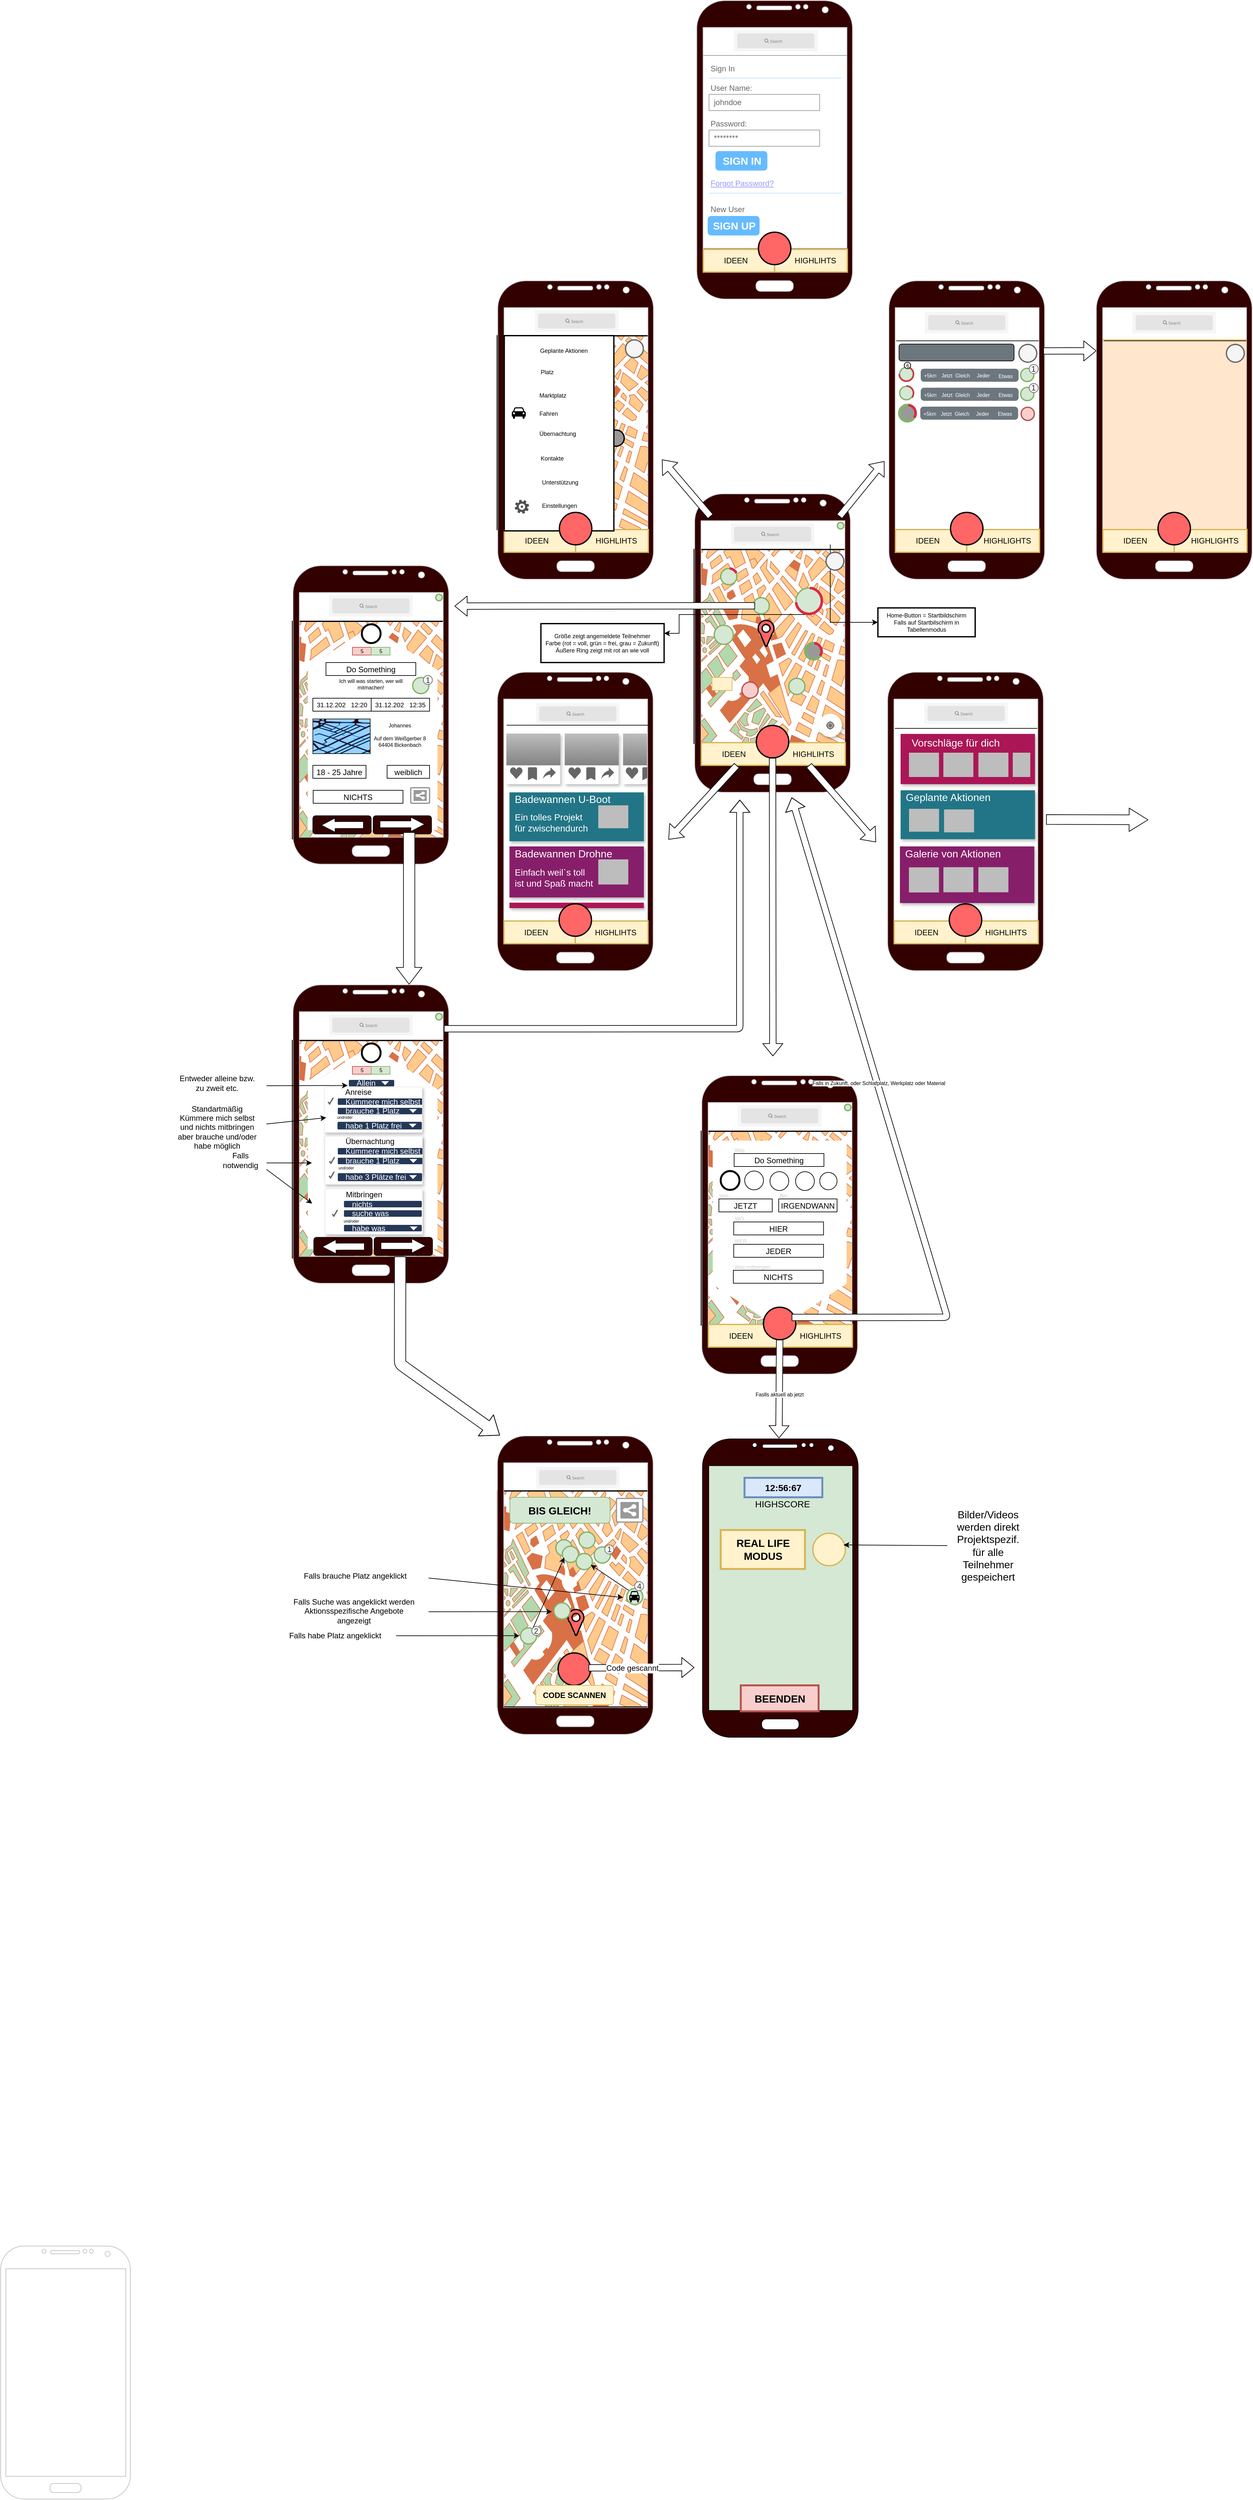 <mxfile version="14.9.4" type="github" pages="4">
  <diagram id="Ux-CoL28tpdrG4HBIfI5" name="Hauptseite">
    <mxGraphModel dx="1127" dy="4218" grid="1" gridSize="10" guides="1" tooltips="1" connect="1" arrows="1" fold="1" page="1" pageScale="1" pageWidth="827" pageHeight="1169" math="0" shadow="0">
      <root>
        <mxCell id="P8qqIZweVvtInhan3EcA-0" />
        <mxCell id="P8qqIZweVvtInhan3EcA-1" parent="P8qqIZweVvtInhan3EcA-0" />
        <mxCell id="r9vyxPCsP4Z8RgtsMNjq-20" value="" style="dashed=0;shape=rect;fillColor=#ffffff;strokeColor=none;" parent="P8qqIZweVvtInhan3EcA-1" vertex="1">
          <mxGeometry x="856.75" y="-2262" width="285.25" height="302" as="geometry" />
        </mxCell>
        <mxCell id="r9vyxPCsP4Z8RgtsMNjq-34" value="" style="dashed=0;shape=mxgraph.gmdl.marginRect;rectMargin=8;rectMarginTop=-4;rectMarginBottom=-4;fillColor=#871E6A;strokeColor=none;shadow=1;" parent="r9vyxPCsP4Z8RgtsMNjq-20" vertex="1">
          <mxGeometry y="180" width="223.25" height="86.72" as="geometry" />
        </mxCell>
        <mxCell id="r9vyxPCsP4Z8RgtsMNjq-35" value="Badewannen Drohne" style="text;whiteSpace=wrap;fontColor=#FFFFFF;verticalAlign=bottom;align=left;fontSize=16;spacing=16;spacingBottom=-8;" parent="r9vyxPCsP4Z8RgtsMNjq-34" vertex="1">
          <mxGeometry width="213.272" height="33.354" as="geometry" />
        </mxCell>
        <mxCell id="r9vyxPCsP4Z8RgtsMNjq-36" value="Einfach weil`s toll&#xa;ist und Spaß macht&#xa;" style="text;whiteSpace=wrap;spacingLeft=16;spacingRight=16;spacing=0;fontSize=14;fontColor=#FFFFFF;" parent="r9vyxPCsP4Z8RgtsMNjq-34" vertex="1">
          <mxGeometry y="30.574" width="213.272" height="27.795" as="geometry" />
        </mxCell>
        <mxCell id="r9vyxPCsP4Z8RgtsMNjq-37" value="" style="dashed=0;shape=mxgraph.gmdl.marginRect;rectMargin=24;rectMarginRight=8;fillColor=#BDBDBD;strokeColor=none;" parent="r9vyxPCsP4Z8RgtsMNjq-34" vertex="1">
          <mxGeometry x="120.979" width="102.271" height="86.72" as="geometry">
            <mxPoint x="-160" as="offset" />
          </mxGeometry>
        </mxCell>
        <mxCell id="r9vyxPCsP4Z8RgtsMNjq-38" value="" style="dashed=0;shape=mxgraph.gmdl.marginRect;rectMargin=8;rectMarginTop=-4;rectMarginBottom=-4;fillColor=#AB1656;strokeColor=none;shadow=1;" parent="r9vyxPCsP4Z8RgtsMNjq-20" vertex="1">
          <mxGeometry y="266.72" width="223.25" height="16.464" as="geometry" />
        </mxCell>
        <mxCell id="r9vyxPCsP4Z8RgtsMNjq-39" value="" style="dashed=0;shape=mxgraph.gmdl.marginRect;rectMargin=24;rectMarginRight=8;fillColor=#BDBDBD;strokeColor=none;" parent="r9vyxPCsP4Z8RgtsMNjq-38" vertex="1">
          <mxGeometry x="120.979" width="102.271" height="16.464" as="geometry">
            <mxPoint x="-160" as="offset" />
          </mxGeometry>
        </mxCell>
        <mxCell id="r9vyxPCsP4Z8RgtsMNjq-49" value="" style="dashed=0;shape=rect;fillColor=#BDBDBD;strokeColor=none;fontColor=#FFFFFF;fontSize=22;fontStyle=0;verticalAlign=bottom;spacingBottom=48;spacingLeft=0;align=left;spacing=12;gradientColor=#606060;shadow=1;" parent="r9vyxPCsP4Z8RgtsMNjq-20" vertex="1">
          <mxGeometry x="93.25" y="10" width="83.25" height="78" as="geometry" />
        </mxCell>
        <mxCell id="r9vyxPCsP4Z8RgtsMNjq-50" value="" style="shape=rect;fillColor=#ffffff;strokeColor=none;resizeWidth=1;" parent="r9vyxPCsP4Z8RgtsMNjq-49" vertex="1">
          <mxGeometry y="1" width="83.25" height="29" relative="1" as="geometry">
            <mxPoint y="-29" as="offset" />
          </mxGeometry>
        </mxCell>
        <mxCell id="r9vyxPCsP4Z8RgtsMNjq-51" value="" style="dashed=0;shape=mxgraph.gmdl.heart;strokeColor=none;fillColor=#666666;" parent="r9vyxPCsP4Z8RgtsMNjq-50" vertex="1">
          <mxGeometry x="1" y="1" width="20" height="18" relative="1" as="geometry">
            <mxPoint x="-78" y="-26" as="offset" />
          </mxGeometry>
        </mxCell>
        <mxCell id="r9vyxPCsP4Z8RgtsMNjq-52" value="" style="dashed=0;shape=mxgraph.gmdl.bookmark;strokeColor=none;fillColor=#666666;" parent="r9vyxPCsP4Z8RgtsMNjq-50" vertex="1">
          <mxGeometry x="1" y="1" width="14" height="20" relative="1" as="geometry">
            <mxPoint x="-50" y="-26" as="offset" />
          </mxGeometry>
        </mxCell>
        <mxCell id="r9vyxPCsP4Z8RgtsMNjq-53" value="" style="dashed=0;shape=mxgraph.gmdl.reply;strokeColor=none;fillColor=#666666;" parent="r9vyxPCsP4Z8RgtsMNjq-50" vertex="1">
          <mxGeometry x="1" y="1" width="20" height="18" relative="1" as="geometry">
            <mxPoint x="-27" y="-26" as="offset" />
          </mxGeometry>
        </mxCell>
        <mxCell id="r9vyxPCsP4Z8RgtsMNjq-54" value="" style="dashed=0;shape=rect;fillColor=#BDBDBD;strokeColor=none;fontColor=#FFFFFF;fontSize=22;fontStyle=0;verticalAlign=bottom;spacingBottom=48;spacingLeft=0;align=left;spacing=12;gradientColor=#606060;shadow=1;" parent="r9vyxPCsP4Z8RgtsMNjq-20" vertex="1">
          <mxGeometry x="3.25" y="10" width="83.25" height="78" as="geometry" />
        </mxCell>
        <mxCell id="r9vyxPCsP4Z8RgtsMNjq-55" value="" style="shape=rect;fillColor=#ffffff;strokeColor=none;resizeWidth=1;" parent="r9vyxPCsP4Z8RgtsMNjq-54" vertex="1">
          <mxGeometry y="1" width="83.25" height="29" relative="1" as="geometry">
            <mxPoint y="-29" as="offset" />
          </mxGeometry>
        </mxCell>
        <mxCell id="r9vyxPCsP4Z8RgtsMNjq-56" value="" style="dashed=0;shape=mxgraph.gmdl.heart;strokeColor=none;fillColor=#666666;" parent="r9vyxPCsP4Z8RgtsMNjq-55" vertex="1">
          <mxGeometry x="1" y="1" width="20" height="18" relative="1" as="geometry">
            <mxPoint x="-78" y="-26" as="offset" />
          </mxGeometry>
        </mxCell>
        <mxCell id="r9vyxPCsP4Z8RgtsMNjq-57" value="" style="dashed=0;shape=mxgraph.gmdl.bookmark;strokeColor=none;fillColor=#666666;" parent="r9vyxPCsP4Z8RgtsMNjq-55" vertex="1">
          <mxGeometry x="1" y="1" width="14" height="20" relative="1" as="geometry">
            <mxPoint x="-50" y="-26" as="offset" />
          </mxGeometry>
        </mxCell>
        <mxCell id="r9vyxPCsP4Z8RgtsMNjq-58" value="" style="dashed=0;shape=mxgraph.gmdl.reply;strokeColor=none;fillColor=#666666;" parent="r9vyxPCsP4Z8RgtsMNjq-55" vertex="1">
          <mxGeometry x="1" y="1" width="20" height="18" relative="1" as="geometry">
            <mxPoint x="-27" y="-26" as="offset" />
          </mxGeometry>
        </mxCell>
        <mxCell id="r9vyxPCsP4Z8RgtsMNjq-59" value="" style="dashed=0;shape=rect;fillColor=#BDBDBD;strokeColor=none;fontColor=#FFFFFF;fontSize=22;fontStyle=0;verticalAlign=bottom;spacingBottom=48;spacingLeft=0;align=left;spacing=12;gradientColor=#606060;shadow=1;" parent="r9vyxPCsP4Z8RgtsMNjq-20" vertex="1">
          <mxGeometry x="183.25" y="10" width="36.75" height="78" as="geometry" />
        </mxCell>
        <mxCell id="r9vyxPCsP4Z8RgtsMNjq-60" value="" style="shape=rect;fillColor=#ffffff;strokeColor=none;resizeWidth=1;" parent="r9vyxPCsP4Z8RgtsMNjq-59" vertex="1">
          <mxGeometry y="1" width="36.75" height="29" relative="1" as="geometry">
            <mxPoint y="-29" as="offset" />
          </mxGeometry>
        </mxCell>
        <mxCell id="r9vyxPCsP4Z8RgtsMNjq-61" value="" style="dashed=0;shape=mxgraph.gmdl.heart;strokeColor=none;fillColor=#666666;" parent="r9vyxPCsP4Z8RgtsMNjq-60" vertex="1">
          <mxGeometry x="1" y="1" width="20" height="18" relative="1" as="geometry">
            <mxPoint x="-33" y="-26" as="offset" />
          </mxGeometry>
        </mxCell>
        <mxCell id="r9vyxPCsP4Z8RgtsMNjq-62" value="" style="dashed=0;shape=mxgraph.gmdl.bookmark;strokeColor=none;fillColor=#666666;" parent="r9vyxPCsP4Z8RgtsMNjq-60" vertex="1">
          <mxGeometry x="1" y="1" width="14" height="20" relative="1" as="geometry">
            <mxPoint x="-7" y="-26" as="offset" />
          </mxGeometry>
        </mxCell>
        <mxCell id="bsIU0bRn1HifAw10qcgS-681" value="" style="rounded=0;whiteSpace=wrap;html=1;fontSize=12;strokeColor=#d79b00;strokeWidth=1;fillColor=#ffe6cc;align=center;" parent="P8qqIZweVvtInhan3EcA-1" vertex="1">
          <mxGeometry x="1775" y="-2859.05" width="235" height="299.05" as="geometry" />
        </mxCell>
        <mxCell id="bsIU0bRn1HifAw10qcgS-438" value="" style="strokeWidth=1;shadow=0;dashed=0;align=center;html=1;shape=mxgraph.mockup.forms.rrect;rSize=0;strokeColor=#999999;fillColor=#ffffff;fontSize=12;" parent="P8qqIZweVvtInhan3EcA-1" vertex="1">
          <mxGeometry x="1162.5" y="-3297.5" width="227.5" height="297.5" as="geometry" />
        </mxCell>
        <mxCell id="bsIU0bRn1HifAw10qcgS-439" value="Sign In" style="strokeWidth=1;shadow=0;dashed=0;align=center;html=1;shape=mxgraph.mockup.forms.anchor;fontSize=12;fontColor=#666666;align=left;resizeWidth=1;spacingLeft=0;" parent="bsIU0bRn1HifAw10qcgS-438" vertex="1">
          <mxGeometry width="113.75" height="20" relative="1" as="geometry">
            <mxPoint x="10" y="10" as="offset" />
          </mxGeometry>
        </mxCell>
        <mxCell id="bsIU0bRn1HifAw10qcgS-440" value="" style="shape=line;strokeColor=#ddeeff;strokeWidth=2;html=1;resizeWidth=1;" parent="bsIU0bRn1HifAw10qcgS-438" vertex="1">
          <mxGeometry width="204.75" height="10" relative="1" as="geometry">
            <mxPoint x="10" y="30" as="offset" />
          </mxGeometry>
        </mxCell>
        <mxCell id="bsIU0bRn1HifAw10qcgS-441" value="User Name:" style="strokeWidth=1;shadow=0;dashed=0;align=center;html=1;shape=mxgraph.mockup.forms.anchor;fontSize=12;fontColor=#666666;align=left;resizeWidth=1;spacingLeft=0;" parent="bsIU0bRn1HifAw10qcgS-438" vertex="1">
          <mxGeometry width="113.75" height="20" relative="1" as="geometry">
            <mxPoint x="10" y="40" as="offset" />
          </mxGeometry>
        </mxCell>
        <mxCell id="bsIU0bRn1HifAw10qcgS-442" value="johndoe" style="strokeWidth=1;shadow=0;dashed=0;align=center;html=1;shape=mxgraph.mockup.forms.rrect;rSize=0;strokeColor=#999999;fontColor=#666666;align=left;spacingLeft=5;resizeWidth=1;" parent="bsIU0bRn1HifAw10qcgS-438" vertex="1">
          <mxGeometry width="170.625" height="25" relative="1" as="geometry">
            <mxPoint x="10" y="60" as="offset" />
          </mxGeometry>
        </mxCell>
        <mxCell id="bsIU0bRn1HifAw10qcgS-443" value="Password:" style="strokeWidth=1;shadow=0;dashed=0;align=center;html=1;shape=mxgraph.mockup.forms.anchor;fontSize=12;fontColor=#666666;align=left;resizeWidth=1;spacingLeft=0;" parent="bsIU0bRn1HifAw10qcgS-438" vertex="1">
          <mxGeometry width="113.75" height="20" relative="1" as="geometry">
            <mxPoint x="10" y="95" as="offset" />
          </mxGeometry>
        </mxCell>
        <mxCell id="bsIU0bRn1HifAw10qcgS-444" value="********" style="strokeWidth=1;shadow=0;dashed=0;align=center;html=1;shape=mxgraph.mockup.forms.rrect;rSize=0;strokeColor=#999999;fontColor=#666666;align=left;spacingLeft=5;resizeWidth=1;" parent="bsIU0bRn1HifAw10qcgS-438" vertex="1">
          <mxGeometry width="170.625" height="25" relative="1" as="geometry">
            <mxPoint x="10" y="115" as="offset" />
          </mxGeometry>
        </mxCell>
        <mxCell id="bsIU0bRn1HifAw10qcgS-445" value="SIGN IN" style="strokeWidth=1;shadow=0;dashed=0;align=center;html=1;shape=mxgraph.mockup.forms.rrect;rSize=5;strokeColor=none;fontColor=#ffffff;fillColor=#66bbff;fontSize=16;fontStyle=1;" parent="bsIU0bRn1HifAw10qcgS-438" vertex="1">
          <mxGeometry y="1" width="80" height="30" relative="1" as="geometry">
            <mxPoint x="20" y="-150" as="offset" />
          </mxGeometry>
        </mxCell>
        <mxCell id="bsIU0bRn1HifAw10qcgS-446" value="Forgot Password?" style="strokeWidth=1;shadow=0;dashed=0;align=center;html=1;shape=mxgraph.mockup.forms.anchor;fontSize=12;fontColor=#9999ff;align=left;spacingLeft=0;fontStyle=4;resizeWidth=1;" parent="bsIU0bRn1HifAw10qcgS-438" vertex="1">
          <mxGeometry y="1" width="170.625" height="20" relative="1" as="geometry">
            <mxPoint x="10" y="-110" as="offset" />
          </mxGeometry>
        </mxCell>
        <mxCell id="bsIU0bRn1HifAw10qcgS-447" value="" style="shape=line;strokeColor=#ddeeff;strokeWidth=2;html=1;resizeWidth=1;" parent="bsIU0bRn1HifAw10qcgS-438" vertex="1">
          <mxGeometry y="1" width="204.75" height="10" relative="1" as="geometry">
            <mxPoint x="10" y="-90" as="offset" />
          </mxGeometry>
        </mxCell>
        <mxCell id="bsIU0bRn1HifAw10qcgS-448" value="New User" style="strokeWidth=1;shadow=0;dashed=0;align=center;html=1;shape=mxgraph.mockup.forms.anchor;fontSize=12;fontColor=#666666;align=left;spacingLeft=0;resizeWidth=1;" parent="bsIU0bRn1HifAw10qcgS-438" vertex="1">
          <mxGeometry y="1" width="170.625" height="20" relative="1" as="geometry">
            <mxPoint x="10" y="-70" as="offset" />
          </mxGeometry>
        </mxCell>
        <mxCell id="bsIU0bRn1HifAw10qcgS-449" value="SIGN UP" style="strokeWidth=1;shadow=0;dashed=0;align=center;html=1;shape=mxgraph.mockup.forms.rrect;rSize=5;strokeColor=none;fontColor=#ffffff;fillColor=#66bbff;fontSize=16;fontStyle=1;" parent="bsIU0bRn1HifAw10qcgS-438" vertex="1">
          <mxGeometry y="1" width="80" height="30" relative="1" as="geometry">
            <mxPoint x="8" y="-50" as="offset" />
          </mxGeometry>
        </mxCell>
        <mxCell id="bsIU0bRn1HifAw10qcgS-143" value="" style="rounded=0;whiteSpace=wrap;html=1;fontSize=8;strokeColor=#82b366;strokeWidth=3;fillColor=#d5e8d4;align=center;" parent="P8qqIZweVvtInhan3EcA-1" vertex="1">
          <mxGeometry x="1168.88" y="-1124.5" width="231.12" height="390" as="geometry" />
        </mxCell>
        <mxCell id="bsIU0bRn1HifAw10qcgS-5" value="" style="verticalLabelPosition=bottom;shadow=0;dashed=0;align=center;html=1;verticalAlign=top;strokeWidth=1;shape=mxgraph.mockup.misc.map;strokeColor=none;" parent="P8qqIZweVvtInhan3EcA-1" vertex="1">
          <mxGeometry x="1160.5" y="-1639" width="240" height="300" as="geometry" />
        </mxCell>
        <mxCell id="bsIU0bRn1HifAw10qcgS-38" value="" style="shape=trapezoid;perimeter=trapezoidPerimeter;whiteSpace=wrap;html=1;fixedSize=1;size=90;direction=west;strokeColor=none;" parent="P8qqIZweVvtInhan3EcA-1" vertex="1">
          <mxGeometry x="1175.5" y="-1404.5" width="210" height="60" as="geometry" />
        </mxCell>
        <mxCell id="bsIU0bRn1HifAw10qcgS-37" value="" style="shape=dataStorage;whiteSpace=wrap;html=1;fixedSize=1;direction=north;size=0;strokeColor=none;" parent="P8qqIZweVvtInhan3EcA-1" vertex="1">
          <mxGeometry x="1178.25" y="-1624.5" width="206.5" height="220" as="geometry" />
        </mxCell>
        <mxCell id="jv4U-KMPbpQkZisvmpt5-0" value="" style="verticalLabelPosition=bottom;verticalAlign=top;html=1;shadow=0;dashed=0;strokeWidth=1;shape=mxgraph.android.phone2;strokeColor=#c0c0c0;" parent="P8qqIZweVvtInhan3EcA-1" vertex="1">
          <mxGeometry x="80" y="80" width="200" height="390" as="geometry" />
        </mxCell>
        <mxCell id="jv4U-KMPbpQkZisvmpt5-1" value="" style="verticalLabelPosition=bottom;shadow=0;dashed=0;align=center;html=1;verticalAlign=top;strokeWidth=1;shape=mxgraph.mockup.misc.map;strokeColor=none;" parent="P8qqIZweVvtInhan3EcA-1" vertex="1">
          <mxGeometry x="845.75" y="-2865.5" width="240" height="300" as="geometry" />
        </mxCell>
        <mxCell id="jv4U-KMPbpQkZisvmpt5-2" value="" style="verticalLabelPosition=bottom;verticalAlign=top;html=1;shadow=0;dashed=0;strokeWidth=1;shape=mxgraph.android.phone2;strokeColor=#c0c0c0;fillColor=#330000;" parent="P8qqIZweVvtInhan3EcA-1" vertex="1">
          <mxGeometry x="846.75" y="-2950" width="240" height="460" as="geometry" />
        </mxCell>
        <mxCell id="jv4U-KMPbpQkZisvmpt5-3" value="" style="html=1;aspect=fixed;shadow=0;align=center;verticalAlign=top;shape=mxgraph.gcp2.maps_api;fillColor=#FF6666;strokeWidth=2;" parent="P8qqIZweVvtInhan3EcA-1" vertex="1">
          <mxGeometry x="944.55" y="-2755" width="24.4" height="40" as="geometry" />
        </mxCell>
        <mxCell id="aUW1Lj8HsczlktVlegEz-53" value="IDEEN&amp;nbsp;&amp;nbsp;&amp;nbsp; " style="rounded=0;whiteSpace=wrap;html=1;strokeColor=#d6b656;strokeWidth=2;fillColor=#fff2cc;" parent="P8qqIZweVvtInhan3EcA-1" vertex="1">
          <mxGeometry x="856.75" y="-2566.5" width="110" height="35" as="geometry" />
        </mxCell>
        <mxCell id="aUW1Lj8HsczlktVlegEz-54" value="&amp;nbsp;&amp;nbsp;&amp;nbsp; HIGHLIHTS" style="rounded=0;whiteSpace=wrap;html=1;strokeColor=#d6b656;strokeWidth=2;fillColor=#fff2cc;" parent="P8qqIZweVvtInhan3EcA-1" vertex="1">
          <mxGeometry x="966.75" y="-2566.5" width="112.2" height="35" as="geometry" />
        </mxCell>
        <mxCell id="aUW1Lj8HsczlktVlegEz-56" value="" style="shape=image;html=1;verticalAlign=top;verticalLabelPosition=bottom;labelBackgroundColor=#ffffff;imageAspect=0;aspect=fixed;image=https://cdn1.iconfinder.com/data/icons/100-basic-for-user-interface/32/33-home-128.png;strokeColor=#000000;strokeWidth=2;fillColor=#330000;" parent="P8qqIZweVvtInhan3EcA-1" vertex="1">
          <mxGeometry x="1046.75" y="-2900" width="28" height="28" as="geometry" />
        </mxCell>
        <mxCell id="aUW1Lj8HsczlktVlegEz-61" value="" style="shape=image;html=1;verticalAlign=top;verticalLabelPosition=bottom;labelBackgroundColor=#ffffff;imageAspect=0;aspect=fixed;image=https://cdn1.iconfinder.com/data/icons/jumpicon-basic-ui-glyph-1/32/-_Hamburger-Menu-More-Navigation--128.png;strokeColor=#000000;strokeWidth=2;fillColor=#330000;" parent="P8qqIZweVvtInhan3EcA-1" vertex="1">
          <mxGeometry x="856.75" y="-2906.5" width="41" height="41" as="geometry" />
        </mxCell>
        <mxCell id="aUW1Lj8HsczlktVlegEz-70" value="" style="ellipse;whiteSpace=wrap;html=1;aspect=fixed;fontSize=9;strokeColor=#000000;strokeWidth=2;fillColor=#999999;gradientColor=none;" parent="P8qqIZweVvtInhan3EcA-1" vertex="1">
          <mxGeometry x="1016.75" y="-2720" width="25" height="25" as="geometry" />
        </mxCell>
        <mxCell id="aUW1Lj8HsczlktVlegEz-71" value="" style="shape=image;html=1;verticalAlign=top;verticalLabelPosition=bottom;labelBackgroundColor=#ffffff;imageAspect=0;aspect=fixed;image=https://cdn1.iconfinder.com/data/icons/iconnice-vector-icon/31/Vector-icons_86-128.png;fontSize=9;strokeColor=#000000;strokeWidth=2;fillColor=#999999;gradientColor=none;" parent="P8qqIZweVvtInhan3EcA-1" vertex="1">
          <mxGeometry x="1022.5" y="-2714.25" width="13.5" height="13.5" as="geometry" />
        </mxCell>
        <mxCell id="aUW1Lj8HsczlktVlegEz-73" value="" style="ellipse;whiteSpace=wrap;html=1;aspect=fixed;fontSize=9;strokeColor=#82b366;strokeWidth=2;fillColor=#d5e8d4;" parent="P8qqIZweVvtInhan3EcA-1" vertex="1">
          <mxGeometry x="966.75" y="-2850" width="40" height="40" as="geometry" />
        </mxCell>
        <mxCell id="aUW1Lj8HsczlktVlegEz-74" value="" style="shape=image;html=1;verticalAlign=top;verticalLabelPosition=bottom;labelBackgroundColor=#ffffff;imageAspect=0;aspect=fixed;image=https://cdn1.iconfinder.com/data/icons/iconnice-vector-icon/31/Vector-icons_86-128.png;fontSize=9;strokeColor=#000000;strokeWidth=2;fillColor=#999999;gradientColor=none;" parent="P8qqIZweVvtInhan3EcA-1" vertex="1">
          <mxGeometry x="974.65" y="-2842.09" width="24.19" height="24.19" as="geometry" />
        </mxCell>
        <mxCell id="aUW1Lj8HsczlktVlegEz-75" value="" style="ellipse;whiteSpace=wrap;html=1;aspect=fixed;fontSize=9;strokeColor=#b85450;strokeWidth=2;fillColor=#f8cecc;" parent="P8qqIZweVvtInhan3EcA-1" vertex="1">
          <mxGeometry x="919.55" y="-2660" width="25" height="25" as="geometry" />
        </mxCell>
        <mxCell id="aUW1Lj8HsczlktVlegEz-76" value="" style="shape=image;html=1;verticalAlign=top;verticalLabelPosition=bottom;labelBackgroundColor=#ffffff;imageAspect=0;aspect=fixed;image=https://cdn1.iconfinder.com/data/icons/iconnice-vector-icon/31/Vector-icons_86-128.png;fontSize=9;strokeColor=#000000;strokeWidth=2;fillColor=#999999;gradientColor=none;" parent="P8qqIZweVvtInhan3EcA-1" vertex="1">
          <mxGeometry x="925.3" y="-2654.25" width="13.5" height="13.5" as="geometry" />
        </mxCell>
        <mxCell id="aUW1Lj8HsczlktVlegEz-81" value="" style="ellipse;whiteSpace=wrap;html=1;aspect=fixed;fontSize=9;strokeColor=#82b366;strokeWidth=2;fillColor=#d5e8d4;" parent="P8qqIZweVvtInhan3EcA-1" vertex="1">
          <mxGeometry x="936.75" y="-2790" width="25" height="25" as="geometry" />
        </mxCell>
        <mxCell id="aUW1Lj8HsczlktVlegEz-80" value="" style="shape=image;html=1;verticalAlign=top;verticalLabelPosition=bottom;labelBackgroundColor=#ffffff;imageAspect=0;aspect=fixed;image=https://cdn0.iconfinder.com/data/icons/pinpoint-notifocation/48/question-128.png;fontSize=9;strokeColor=#000000;strokeWidth=2;fillColor=#999999;gradientColor=none;" parent="P8qqIZweVvtInhan3EcA-1" vertex="1">
          <mxGeometry x="939.75" y="-2787" width="19" height="19" as="geometry" />
        </mxCell>
        <mxCell id="aUW1Lj8HsczlktVlegEz-83" value="" style="ellipse;whiteSpace=wrap;html=1;aspect=fixed;fontSize=9;strokeColor=#82b366;strokeWidth=2;fillColor=#d5e8d4;" parent="P8qqIZweVvtInhan3EcA-1" vertex="1">
          <mxGeometry x="886.75" y="-2835" width="25" height="25" as="geometry" />
        </mxCell>
        <mxCell id="aUW1Lj8HsczlktVlegEz-84" value="" style="ellipse;whiteSpace=wrap;html=1;aspect=fixed;fontSize=9;strokeColor=#82b366;strokeWidth=2;fillColor=#d5e8d4;" parent="P8qqIZweVvtInhan3EcA-1" vertex="1">
          <mxGeometry x="876.75" y="-2747.5" width="25" height="25" as="geometry" />
        </mxCell>
        <mxCell id="aUW1Lj8HsczlktVlegEz-85" value="" style="ellipse;whiteSpace=wrap;html=1;aspect=fixed;fontSize=9;strokeColor=#82b366;strokeWidth=2;fillColor=#d5e8d4;" parent="P8qqIZweVvtInhan3EcA-1" vertex="1">
          <mxGeometry x="991.75" y="-2665.75" width="25" height="25" as="geometry" />
        </mxCell>
        <mxCell id="aUW1Lj8HsczlktVlegEz-86" value="" style="shape=image;html=1;verticalAlign=top;verticalLabelPosition=bottom;labelBackgroundColor=#ffffff;imageAspect=0;aspect=fixed;image=https://cdn0.iconfinder.com/data/icons/sport-2-android-l-lollipop-icon-pack/24/walking-128.png;fontSize=9;strokeColor=#000000;strokeWidth=2;fillColor=#999999;gradientColor=none;" parent="P8qqIZweVvtInhan3EcA-1" vertex="1">
          <mxGeometry x="889.25" y="-2832.5" width="20" height="20" as="geometry" />
        </mxCell>
        <mxCell id="aUW1Lj8HsczlktVlegEz-87" value="" style="shape=image;html=1;verticalAlign=top;verticalLabelPosition=bottom;labelBackgroundColor=#ffffff;imageAspect=0;aspect=fixed;image=https://cdn3.iconfinder.com/data/icons/essential-pack/32/10-House-128.png;fontSize=9;strokeColor=#000000;strokeWidth=2;fillColor=#999999;gradientColor=none;" parent="P8qqIZweVvtInhan3EcA-1" vertex="1">
          <mxGeometry x="880.25" y="-2744" width="18" height="18" as="geometry" />
        </mxCell>
        <mxCell id="aUW1Lj8HsczlktVlegEz-89" value="" style="shape=image;html=1;verticalAlign=top;verticalLabelPosition=bottom;labelBackgroundColor=#ffffff;imageAspect=0;aspect=fixed;image=https://cdn4.iconfinder.com/data/icons/business-660/512/17_team_group_meeting_business-128.png;fontSize=9;strokeColor=#000000;strokeWidth=2;fillColor=#999999;gradientColor=none;" parent="P8qqIZweVvtInhan3EcA-1" vertex="1">
          <mxGeometry x="993.25" y="-2664.25" width="22" height="22" as="geometry" />
        </mxCell>
        <mxCell id="aUW1Lj8HsczlktVlegEz-91" value="&lt;div&gt;Größe zeigt angemeldete Teilnehmer&lt;/div&gt;&lt;div&gt;Farbe (rot = voll, grün = frei, grau = Zukunft)&lt;/div&gt;&lt;div&gt;Äußere Ring zeigt mit rot an wie voll&lt;br&gt;&lt;/div&gt;" style="rounded=0;whiteSpace=wrap;html=1;fontSize=9;strokeColor=#000000;strokeWidth=2;gradientColor=none;fillColor=none;" parent="P8qqIZweVvtInhan3EcA-1" vertex="1">
          <mxGeometry x="913.25" y="-2421.5" width="190" height="60" as="geometry" />
        </mxCell>
        <mxCell id="aUW1Lj8HsczlktVlegEz-92" value="&lt;div&gt;Home-Button = Startbildschirm&lt;/div&gt;&lt;div&gt;Falls auf Startbilschirm in Tabellenmodus&lt;br&gt;&lt;/div&gt;" style="rounded=0;whiteSpace=wrap;html=1;fontSize=9;strokeColor=#000000;strokeWidth=2;fillColor=none;gradientColor=none;" parent="P8qqIZweVvtInhan3EcA-1" vertex="1">
          <mxGeometry x="1433" y="-2445.75" width="150" height="44.5" as="geometry" />
        </mxCell>
        <mxCell id="39JO3J6qKhNrbxvORimR-26" value="" style="verticalLabelPosition=bottom;verticalAlign=top;html=1;shadow=0;dashed=0;strokeWidth=1;shape=mxgraph.android.phone2;strokeColor=#c0c0c0;fillColor=#330000;" parent="P8qqIZweVvtInhan3EcA-1" vertex="1">
          <mxGeometry x="1450" y="-2950" width="240" height="460" as="geometry" />
        </mxCell>
        <mxCell id="39JO3J6qKhNrbxvORimR-28" value="IDEEN&amp;nbsp;&amp;nbsp;&amp;nbsp; " style="rounded=0;whiteSpace=wrap;html=1;strokeColor=#d6b656;strokeWidth=2;fillColor=#fff2cc;" parent="P8qqIZweVvtInhan3EcA-1" vertex="1">
          <mxGeometry x="1460" y="-2566.5" width="110" height="35" as="geometry" />
        </mxCell>
        <mxCell id="39JO3J6qKhNrbxvORimR-29" value="&amp;nbsp;&amp;nbsp;&amp;nbsp; HIGHLIGHTS" style="rounded=0;whiteSpace=wrap;html=1;strokeColor=#d6b656;strokeWidth=2;fillColor=#fff2cc;" parent="P8qqIZweVvtInhan3EcA-1" vertex="1">
          <mxGeometry x="1570" y="-2566.5" width="112.2" height="35" as="geometry" />
        </mxCell>
        <mxCell id="39JO3J6qKhNrbxvORimR-32" value="" style="shape=image;html=1;verticalAlign=top;verticalLabelPosition=bottom;labelBackgroundColor=#ffffff;imageAspect=0;aspect=fixed;image=https://cdn1.iconfinder.com/data/icons/100-basic-for-user-interface/32/33-home-128.png;strokeColor=#000000;strokeWidth=2;fillColor=#330000;" parent="P8qqIZweVvtInhan3EcA-1" vertex="1">
          <mxGeometry x="1650" y="-2900" width="28" height="28" as="geometry" />
        </mxCell>
        <mxCell id="39JO3J6qKhNrbxvORimR-51" value="" style="rounded=0;whiteSpace=wrap;html=1;fontSize=9;strokeColor=#000000;strokeWidth=2;gradientColor=none;" parent="P8qqIZweVvtInhan3EcA-1" vertex="1">
          <mxGeometry x="856.75" y="-2865.5" width="169" height="301" as="geometry" />
        </mxCell>
        <mxCell id="39JO3J6qKhNrbxvORimR-30" value="" style="ellipse;whiteSpace=wrap;html=1;aspect=fixed;strokeColor=#000000;strokeWidth=2;fillColor=#FF6666;" parent="P8qqIZweVvtInhan3EcA-1" vertex="1">
          <mxGeometry x="1545" y="-2593" width="50" height="50" as="geometry" />
        </mxCell>
        <mxCell id="39JO3J6qKhNrbxvORimR-31" value="" style="shape=image;html=1;verticalAlign=top;verticalLabelPosition=bottom;labelBackgroundColor=#ffffff;imageAspect=0;aspect=fixed;image=https://cdn1.iconfinder.com/data/icons/people-line/32/people_2-128.png;strokeColor=#000000;strokeWidth=2;fillColor=#FF6666;" parent="P8qqIZweVvtInhan3EcA-1" vertex="1">
          <mxGeometry x="1550.5" y="-2586.5" width="37" height="37" as="geometry" />
        </mxCell>
        <mxCell id="39JO3J6qKhNrbxvORimR-57" value="" style="pointerEvents=1;shadow=0;dashed=0;html=1;strokeColor=none;fillColor=#505050;labelPosition=center;verticalLabelPosition=bottom;verticalAlign=top;outlineConnect=0;align=center;shape=mxgraph.office.concepts.settings_office_365;fontSize=9;" parent="P8qqIZweVvtInhan3EcA-1" vertex="1">
          <mxGeometry x="872.8" y="-2612.5" width="22.3" height="21.5" as="geometry" />
        </mxCell>
        <mxCell id="39JO3J6qKhNrbxvORimR-58" value="" style="shape=mxgraph.signs.transportation.car_4;html=1;pointerEvents=1;fillColor=#000000;strokeColor=none;verticalLabelPosition=bottom;verticalAlign=top;align=center;fontSize=9;" parent="P8qqIZweVvtInhan3EcA-1" vertex="1">
          <mxGeometry x="868.35" y="-2755" width="21.5" height="18.25" as="geometry" />
        </mxCell>
        <mxCell id="39JO3J6qKhNrbxvORimR-60" value="" style="shape=image;html=1;verticalAlign=top;verticalLabelPosition=bottom;labelBackgroundColor=#ffffff;imageAspect=0;aspect=fixed;image=https://cdn4.iconfinder.com/data/icons/camping-hand-drawn/39/camping_hand_drawn_icon_-12-128.png;fontSize=9;strokeColor=#000000;strokeWidth=2;fillColor=#ffffff;gradientColor=none;" parent="P8qqIZweVvtInhan3EcA-1" vertex="1">
          <mxGeometry x="870.35" y="-2726" width="22" height="22" as="geometry" />
        </mxCell>
        <mxCell id="39JO3J6qKhNrbxvORimR-64" value="" style="shape=image;html=1;verticalAlign=top;verticalLabelPosition=bottom;labelBackgroundColor=#ffffff;imageAspect=0;aspect=fixed;image=https://cdn4.iconfinder.com/data/icons/business-and-finance-monochrome-hand-drawn-free-se/100/stopwatch-128.png;fontSize=9;strokeColor=#000000;strokeWidth=2;fillColor=#ffffff;gradientColor=none;" parent="P8qqIZweVvtInhan3EcA-1" vertex="1">
          <mxGeometry x="865.85" y="-2854.5" width="23.4" height="23.4" as="geometry" />
        </mxCell>
        <mxCell id="39JO3J6qKhNrbxvORimR-65" value="Einstellungen" style="text;html=1;strokeColor=none;fillColor=none;align=left;verticalAlign=middle;whiteSpace=wrap;rounded=0;fontSize=9;" parent="P8qqIZweVvtInhan3EcA-1" vertex="1">
          <mxGeometry x="913" y="-2613" width="88.5" height="20" as="geometry" />
        </mxCell>
        <mxCell id="39JO3J6qKhNrbxvORimR-67" value="Marktplatz" style="text;html=1;strokeColor=none;fillColor=none;align=left;verticalAlign=middle;whiteSpace=wrap;rounded=0;fontSize=9;" parent="P8qqIZweVvtInhan3EcA-1" vertex="1">
          <mxGeometry x="909.25" y="-2783" width="87.5" height="20" as="geometry" />
        </mxCell>
        <mxCell id="39JO3J6qKhNrbxvORimR-68" value="" style="shape=image;html=1;verticalAlign=top;verticalLabelPosition=bottom;labelBackgroundColor=#ffffff;imageAspect=0;aspect=fixed;image=https://cdn4.iconfinder.com/data/icons/hodgepodge-free/32/basket_empty_shop_buy-128.png;fontSize=9;strokeColor=#000000;strokeWidth=2;fillColor=#ffffff;gradientColor=none;" parent="P8qqIZweVvtInhan3EcA-1" vertex="1">
          <mxGeometry x="865.35" y="-2790" width="27" height="27" as="geometry" />
        </mxCell>
        <mxCell id="39JO3J6qKhNrbxvORimR-70" value="&lt;div align=&quot;left&quot;&gt;Geplante Aktionen&lt;/div&gt;" style="text;html=1;strokeColor=none;fillColor=none;align=left;verticalAlign=middle;whiteSpace=wrap;rounded=0;fontSize=9;" parent="P8qqIZweVvtInhan3EcA-1" vertex="1">
          <mxGeometry x="909.5" y="-2852.5" width="88.5" height="20" as="geometry" />
        </mxCell>
        <mxCell id="39JO3J6qKhNrbxvORimR-80" value="" style="shape=image;html=1;verticalAlign=top;verticalLabelPosition=bottom;labelBackgroundColor=#ffffff;imageAspect=0;aspect=fixed;image=https://cdn1.iconfinder.com/data/icons/jumpicon-basic-ui-glyph-1/32/-_Hamburger-Menu-More-Navigation--128.png;strokeColor=#000000;strokeWidth=2;fillColor=#330000;" parent="P8qqIZweVvtInhan3EcA-1" vertex="1">
          <mxGeometry x="1460" y="-2906.5" width="41" height="41" as="geometry" />
        </mxCell>
        <mxCell id="39JO3J6qKhNrbxvORimR-82" value="" style="verticalLabelPosition=bottom;verticalAlign=top;html=1;shadow=0;dashed=0;strokeWidth=1;shape=mxgraph.android.phone2;strokeColor=#c0c0c0;fillColor=#330000;" parent="P8qqIZweVvtInhan3EcA-1" vertex="1">
          <mxGeometry x="1448.1" y="-2346.5" width="240" height="460" as="geometry" />
        </mxCell>
        <mxCell id="39JO3J6qKhNrbxvORimR-84" value="IDEEN&amp;nbsp;&amp;nbsp;&amp;nbsp; " style="rounded=0;whiteSpace=wrap;html=1;strokeColor=#d6b656;strokeWidth=2;fillColor=#fff2cc;" parent="P8qqIZweVvtInhan3EcA-1" vertex="1">
          <mxGeometry x="1458.1" y="-1963" width="110" height="35" as="geometry" />
        </mxCell>
        <mxCell id="39JO3J6qKhNrbxvORimR-85" value="&amp;nbsp;&amp;nbsp;&amp;nbsp; HIGHLIHTS" style="rounded=0;whiteSpace=wrap;html=1;strokeColor=#d6b656;strokeWidth=2;fillColor=#fff2cc;" parent="P8qqIZweVvtInhan3EcA-1" vertex="1">
          <mxGeometry x="1568.1" y="-1963" width="112.2" height="35" as="geometry" />
        </mxCell>
        <mxCell id="39JO3J6qKhNrbxvORimR-86" value="" style="ellipse;whiteSpace=wrap;html=1;aspect=fixed;strokeColor=#000000;strokeWidth=2;fillColor=#FF6666;" parent="P8qqIZweVvtInhan3EcA-1" vertex="1">
          <mxGeometry x="1543.1" y="-1989.5" width="50" height="50" as="geometry" />
        </mxCell>
        <mxCell id="39JO3J6qKhNrbxvORimR-87" value="" style="shape=image;html=1;verticalAlign=top;verticalLabelPosition=bottom;labelBackgroundColor=#ffffff;imageAspect=0;aspect=fixed;image=https://cdn1.iconfinder.com/data/icons/people-line/32/people_2-128.png;strokeColor=#000000;strokeWidth=2;fillColor=#FF6666;" parent="P8qqIZweVvtInhan3EcA-1" vertex="1">
          <mxGeometry x="1549.6" y="-1983" width="37" height="37" as="geometry" />
        </mxCell>
        <mxCell id="39JO3J6qKhNrbxvORimR-88" value="" style="shape=image;html=1;verticalAlign=top;verticalLabelPosition=bottom;labelBackgroundColor=#ffffff;imageAspect=0;aspect=fixed;image=https://cdn1.iconfinder.com/data/icons/100-basic-for-user-interface/32/33-home-128.png;strokeColor=#000000;strokeWidth=2;fillColor=#330000;" parent="P8qqIZweVvtInhan3EcA-1" vertex="1">
          <mxGeometry x="1648.1" y="-2296.5" width="28" height="28" as="geometry" />
        </mxCell>
        <mxCell id="39JO3J6qKhNrbxvORimR-89" value="" style="shape=image;html=1;verticalAlign=top;verticalLabelPosition=bottom;labelBackgroundColor=#ffffff;imageAspect=0;aspect=fixed;image=https://cdn1.iconfinder.com/data/icons/jumpicon-basic-ui-glyph-1/32/-_Hamburger-Menu-More-Navigation--128.png;strokeColor=#000000;strokeWidth=2;fillColor=#330000;" parent="P8qqIZweVvtInhan3EcA-1" vertex="1">
          <mxGeometry x="1458.1" y="-2303" width="41" height="41" as="geometry" />
        </mxCell>
        <mxCell id="39JO3J6qKhNrbxvORimR-106" value="" style="verticalLabelPosition=bottom;verticalAlign=top;html=1;shadow=0;dashed=0;strokeWidth=1;shape=mxgraph.android.phone2;strokeColor=#c0c0c0;fillColor=#330000;" parent="P8qqIZweVvtInhan3EcA-1" vertex="1">
          <mxGeometry x="846.25" y="-2346.5" width="240" height="460" as="geometry" />
        </mxCell>
        <mxCell id="39JO3J6qKhNrbxvORimR-108" value="IDEEN&amp;nbsp;&amp;nbsp;&amp;nbsp; " style="rounded=0;whiteSpace=wrap;html=1;strokeColor=#d6b656;strokeWidth=2;fillColor=#fff2cc;" parent="P8qqIZweVvtInhan3EcA-1" vertex="1">
          <mxGeometry x="856.25" y="-1963" width="110" height="35" as="geometry" />
        </mxCell>
        <mxCell id="39JO3J6qKhNrbxvORimR-109" value="&amp;nbsp;&amp;nbsp;&amp;nbsp; HIGHLIHTS" style="rounded=0;whiteSpace=wrap;html=1;strokeColor=#d6b656;strokeWidth=2;fillColor=#fff2cc;" parent="P8qqIZweVvtInhan3EcA-1" vertex="1">
          <mxGeometry x="966.25" y="-1963" width="112.2" height="35" as="geometry" />
        </mxCell>
        <mxCell id="39JO3J6qKhNrbxvORimR-110" value="" style="ellipse;whiteSpace=wrap;html=1;aspect=fixed;strokeColor=#000000;strokeWidth=2;fillColor=#FF6666;" parent="P8qqIZweVvtInhan3EcA-1" vertex="1">
          <mxGeometry x="941.25" y="-1989.5" width="50" height="50" as="geometry" />
        </mxCell>
        <mxCell id="39JO3J6qKhNrbxvORimR-111" value="" style="shape=image;html=1;verticalAlign=top;verticalLabelPosition=bottom;labelBackgroundColor=#ffffff;imageAspect=0;aspect=fixed;image=https://cdn1.iconfinder.com/data/icons/people-line/32/people_2-128.png;strokeColor=#000000;strokeWidth=2;fillColor=#FF6666;" parent="P8qqIZweVvtInhan3EcA-1" vertex="1">
          <mxGeometry x="947.75" y="-1983" width="37" height="37" as="geometry" />
        </mxCell>
        <mxCell id="39JO3J6qKhNrbxvORimR-112" value="" style="shape=image;html=1;verticalAlign=top;verticalLabelPosition=bottom;labelBackgroundColor=#ffffff;imageAspect=0;aspect=fixed;image=https://cdn1.iconfinder.com/data/icons/100-basic-for-user-interface/32/33-home-128.png;strokeColor=#000000;strokeWidth=2;fillColor=#330000;" parent="P8qqIZweVvtInhan3EcA-1" vertex="1">
          <mxGeometry x="1046.25" y="-2296.5" width="28" height="28" as="geometry" />
        </mxCell>
        <mxCell id="39JO3J6qKhNrbxvORimR-113" value="" style="shape=image;html=1;verticalAlign=top;verticalLabelPosition=bottom;labelBackgroundColor=#ffffff;imageAspect=0;aspect=fixed;image=https://cdn1.iconfinder.com/data/icons/jumpicon-basic-ui-glyph-1/32/-_Hamburger-Menu-More-Navigation--128.png;strokeColor=#000000;strokeWidth=2;fillColor=#330000;" parent="P8qqIZweVvtInhan3EcA-1" vertex="1">
          <mxGeometry x="856.25" y="-2303" width="41" height="41" as="geometry" />
        </mxCell>
        <mxCell id="39JO3J6qKhNrbxvORimR-129" value="" style="verticalLabelPosition=bottom;shadow=0;dashed=0;align=center;html=1;verticalAlign=top;strokeWidth=1;shape=mxgraph.mockup.misc.map;strokeColor=none;" parent="P8qqIZweVvtInhan3EcA-1" vertex="1">
          <mxGeometry x="1149.5" y="-2536" width="240" height="300" as="geometry" />
        </mxCell>
        <mxCell id="39JO3J6qKhNrbxvORimR-130" value="" style="verticalLabelPosition=bottom;verticalAlign=top;html=1;shadow=0;dashed=0;strokeWidth=1;shape=mxgraph.android.phone2;strokeColor=#c0c0c0;fillColor=#330000;" parent="P8qqIZweVvtInhan3EcA-1" vertex="1">
          <mxGeometry x="1150.5" y="-2621.5" width="240" height="460" as="geometry" />
        </mxCell>
        <mxCell id="39JO3J6qKhNrbxvORimR-131" value="" style="html=1;aspect=fixed;shadow=0;align=center;verticalAlign=top;shape=mxgraph.gcp2.maps_api;fillColor=#FF6666;strokeWidth=2;" parent="P8qqIZweVvtInhan3EcA-1" vertex="1">
          <mxGeometry x="1248.3" y="-2426.5" width="24.4" height="40" as="geometry" />
        </mxCell>
        <mxCell id="39JO3J6qKhNrbxvORimR-132" value="IDEEN&amp;nbsp;&amp;nbsp;&amp;nbsp; " style="rounded=0;whiteSpace=wrap;html=1;strokeColor=#d6b656;strokeWidth=2;fillColor=#fff2cc;" parent="P8qqIZweVvtInhan3EcA-1" vertex="1">
          <mxGeometry x="1160.5" y="-2238" width="110" height="35" as="geometry" />
        </mxCell>
        <mxCell id="39JO3J6qKhNrbxvORimR-133" value="&amp;nbsp;&amp;nbsp;&amp;nbsp; HIGHLIHTS" style="rounded=0;whiteSpace=wrap;html=1;strokeColor=#d6b656;strokeWidth=2;fillColor=#fff2cc;" parent="P8qqIZweVvtInhan3EcA-1" vertex="1">
          <mxGeometry x="1270.5" y="-2238" width="112.2" height="35" as="geometry" />
        </mxCell>
        <mxCell id="39JO3J6qKhNrbxvORimR-134" value="" style="ellipse;whiteSpace=wrap;html=1;aspect=fixed;strokeColor=#000000;strokeWidth=2;fillColor=#FF6666;" parent="P8qqIZweVvtInhan3EcA-1" vertex="1">
          <mxGeometry x="1245.5" y="-2264.5" width="50" height="50" as="geometry" />
        </mxCell>
        <mxCell id="39JO3J6qKhNrbxvORimR-135" value="" style="shape=image;html=1;verticalAlign=top;verticalLabelPosition=bottom;labelBackgroundColor=#ffffff;imageAspect=0;aspect=fixed;image=https://cdn1.iconfinder.com/data/icons/people-line/32/people_2-128.png;strokeColor=#000000;strokeWidth=2;fillColor=#FF6666;" parent="P8qqIZweVvtInhan3EcA-1" vertex="1">
          <mxGeometry x="1252" y="-2258" width="37" height="37" as="geometry" />
        </mxCell>
        <mxCell id="39JO3J6qKhNrbxvORimR-136" value="" style="shape=image;html=1;verticalAlign=top;verticalLabelPosition=bottom;labelBackgroundColor=#ffffff;imageAspect=0;aspect=fixed;image=https://cdn1.iconfinder.com/data/icons/100-basic-for-user-interface/32/33-home-128.png;strokeColor=#000000;strokeWidth=2;fillColor=#330000;" parent="P8qqIZweVvtInhan3EcA-1" vertex="1">
          <mxGeometry x="1345.5" y="-2571.5" width="28" height="28" as="geometry" />
        </mxCell>
        <mxCell id="39JO3J6qKhNrbxvORimR-137" value="" style="shape=image;html=1;verticalAlign=top;verticalLabelPosition=bottom;labelBackgroundColor=#ffffff;imageAspect=0;aspect=fixed;image=https://cdn1.iconfinder.com/data/icons/jumpicon-basic-ui-glyph-1/32/-_Hamburger-Menu-More-Navigation--128.png;strokeColor=#000000;strokeWidth=2;fillColor=#330000;" parent="P8qqIZweVvtInhan3EcA-1" vertex="1">
          <mxGeometry x="1160.5" y="-2578" width="41" height="41" as="geometry" />
        </mxCell>
        <mxCell id="39JO3J6qKhNrbxvORimR-138" value="" style="ellipse;whiteSpace=wrap;html=1;aspect=fixed;fontSize=9;strokeColor=#000000;strokeWidth=2;fillColor=#999999;gradientColor=none;" parent="P8qqIZweVvtInhan3EcA-1" vertex="1">
          <mxGeometry x="1320.5" y="-2391.5" width="25" height="25" as="geometry" />
        </mxCell>
        <mxCell id="39JO3J6qKhNrbxvORimR-139" value="" style="shape=image;html=1;verticalAlign=top;verticalLabelPosition=bottom;labelBackgroundColor=#ffffff;imageAspect=0;aspect=fixed;image=https://cdn1.iconfinder.com/data/icons/iconnice-vector-icon/31/Vector-icons_86-128.png;fontSize=9;strokeColor=#000000;strokeWidth=2;fillColor=#999999;gradientColor=none;" parent="P8qqIZweVvtInhan3EcA-1" vertex="1">
          <mxGeometry x="1326.25" y="-2385.75" width="13.5" height="13.5" as="geometry" />
        </mxCell>
        <mxCell id="39JO3J6qKhNrbxvORimR-140" value="" style="ellipse;whiteSpace=wrap;html=1;aspect=fixed;fontSize=9;strokeColor=#82b366;strokeWidth=2;fillColor=#d5e8d4;" parent="P8qqIZweVvtInhan3EcA-1" vertex="1">
          <mxGeometry x="1306.6" y="-2476.5" width="40" height="40" as="geometry" />
        </mxCell>
        <mxCell id="39JO3J6qKhNrbxvORimR-158" style="edgeStyle=orthogonalEdgeStyle;rounded=0;orthogonalLoop=1;jettySize=auto;html=1;exitX=0.737;exitY=0.335;exitDx=0;exitDy=0;entryX=1;entryY=0.25;entryDx=0;entryDy=0;fontSize=9;exitPerimeter=0;" parent="P8qqIZweVvtInhan3EcA-1" source="39JO3J6qKhNrbxvORimR-129" target="aUW1Lj8HsczlktVlegEz-91" edge="1">
          <mxGeometry relative="1" as="geometry" />
        </mxCell>
        <mxCell id="39JO3J6qKhNrbxvORimR-141" value="" style="shape=image;html=1;verticalAlign=top;verticalLabelPosition=bottom;labelBackgroundColor=#ffffff;imageAspect=0;aspect=fixed;image=https://cdn1.iconfinder.com/data/icons/iconnice-vector-icon/31/Vector-icons_86-128.png;fontSize=9;strokeColor=#000000;strokeWidth=2;fillColor=#999999;gradientColor=none;" parent="P8qqIZweVvtInhan3EcA-1" vertex="1">
          <mxGeometry x="1310.81" y="-2469.94" width="24.19" height="24.19" as="geometry" />
        </mxCell>
        <mxCell id="39JO3J6qKhNrbxvORimR-142" value="" style="ellipse;whiteSpace=wrap;html=1;aspect=fixed;fontSize=9;strokeColor=#b85450;strokeWidth=2;fillColor=#f8cecc;" parent="P8qqIZweVvtInhan3EcA-1" vertex="1">
          <mxGeometry x="1223.3" y="-2331.5" width="25" height="25" as="geometry" />
        </mxCell>
        <mxCell id="39JO3J6qKhNrbxvORimR-143" value="" style="shape=image;html=1;verticalAlign=top;verticalLabelPosition=bottom;labelBackgroundColor=#ffffff;imageAspect=0;aspect=fixed;image=https://cdn1.iconfinder.com/data/icons/iconnice-vector-icon/31/Vector-icons_86-128.png;fontSize=9;strokeColor=#000000;strokeWidth=2;fillColor=#999999;gradientColor=none;" parent="P8qqIZweVvtInhan3EcA-1" vertex="1">
          <mxGeometry x="1229.05" y="-2325.75" width="13.5" height="13.5" as="geometry" />
        </mxCell>
        <mxCell id="39JO3J6qKhNrbxvORimR-144" value="" style="ellipse;whiteSpace=wrap;html=1;aspect=fixed;fontSize=9;strokeColor=#82b366;strokeWidth=2;fillColor=#d5e8d4;" parent="P8qqIZweVvtInhan3EcA-1" vertex="1">
          <mxGeometry x="1240.5" y="-2461.5" width="25" height="25" as="geometry" />
        </mxCell>
        <mxCell id="39JO3J6qKhNrbxvORimR-145" value="" style="shape=image;html=1;verticalAlign=top;verticalLabelPosition=bottom;labelBackgroundColor=#ffffff;imageAspect=0;aspect=fixed;image=https://cdn0.iconfinder.com/data/icons/pinpoint-notifocation/48/question-128.png;fontSize=9;strokeColor=#000000;strokeWidth=2;fillColor=#999999;gradientColor=none;" parent="P8qqIZweVvtInhan3EcA-1" vertex="1">
          <mxGeometry x="1243.5" y="-2458.5" width="19" height="19" as="geometry" />
        </mxCell>
        <mxCell id="39JO3J6qKhNrbxvORimR-146" value="" style="ellipse;whiteSpace=wrap;html=1;aspect=fixed;fontSize=9;strokeColor=#82b366;strokeWidth=2;fillColor=#d5e8d4;" parent="P8qqIZweVvtInhan3EcA-1" vertex="1">
          <mxGeometry x="1190.5" y="-2506.5" width="25" height="25" as="geometry" />
        </mxCell>
        <mxCell id="39JO3J6qKhNrbxvORimR-147" value="" style="ellipse;whiteSpace=wrap;html=1;aspect=fixed;fontSize=9;strokeColor=#82b366;strokeWidth=2;fillColor=#d5e8d4;" parent="P8qqIZweVvtInhan3EcA-1" vertex="1">
          <mxGeometry x="1180.5" y="-2419" width="29.5" height="29.5" as="geometry" />
        </mxCell>
        <mxCell id="39JO3J6qKhNrbxvORimR-148" value="" style="ellipse;whiteSpace=wrap;html=1;aspect=fixed;fontSize=9;strokeColor=#82b366;strokeWidth=2;fillColor=#d5e8d4;" parent="P8qqIZweVvtInhan3EcA-1" vertex="1">
          <mxGeometry x="1295.5" y="-2337.25" width="25" height="25" as="geometry" />
        </mxCell>
        <mxCell id="39JO3J6qKhNrbxvORimR-149" value="" style="shape=image;html=1;verticalAlign=top;verticalLabelPosition=bottom;labelBackgroundColor=#ffffff;imageAspect=0;aspect=fixed;image=https://cdn0.iconfinder.com/data/icons/sport-2-android-l-lollipop-icon-pack/24/walking-128.png;fontSize=9;strokeColor=#000000;strokeWidth=2;fillColor=#999999;gradientColor=none;" parent="P8qqIZweVvtInhan3EcA-1" vertex="1">
          <mxGeometry x="1193" y="-2504" width="20" height="20" as="geometry" />
        </mxCell>
        <mxCell id="39JO3J6qKhNrbxvORimR-151" value="" style="shape=image;html=1;verticalAlign=top;verticalLabelPosition=bottom;labelBackgroundColor=#ffffff;imageAspect=0;aspect=fixed;image=https://cdn4.iconfinder.com/data/icons/business-660/512/17_team_group_meeting_business-128.png;fontSize=9;strokeColor=#000000;strokeWidth=2;fillColor=#999999;gradientColor=none;" parent="P8qqIZweVvtInhan3EcA-1" vertex="1">
          <mxGeometry x="1297" y="-2335.75" width="22" height="22" as="geometry" />
        </mxCell>
        <mxCell id="39JO3J6qKhNrbxvORimR-154" value="" style="ellipse;whiteSpace=wrap;html=1;aspect=fixed;fontSize=9;strokeColor=#82b366;strokeWidth=2;fillColor=#d5e8d4;" parent="P8qqIZweVvtInhan3EcA-1" vertex="1">
          <mxGeometry x="1370.5" y="-2577.5" width="10" height="10" as="geometry" />
        </mxCell>
        <mxCell id="jv4U-KMPbpQkZisvmpt5-7" value="" style="ellipse;whiteSpace=wrap;html=1;aspect=fixed;strokeColor=#000000;strokeWidth=2;fillColor=#FF6666;" parent="P8qqIZweVvtInhan3EcA-1" vertex="1">
          <mxGeometry x="941.75" y="-2593" width="50" height="50" as="geometry" />
        </mxCell>
        <mxCell id="jv4U-KMPbpQkZisvmpt5-4" value="" style="shape=image;html=1;verticalAlign=top;verticalLabelPosition=bottom;labelBackgroundColor=#ffffff;imageAspect=0;aspect=fixed;image=https://cdn1.iconfinder.com/data/icons/people-line/32/people_2-128.png;strokeColor=#000000;strokeWidth=2;fillColor=#FF6666;" parent="P8qqIZweVvtInhan3EcA-1" vertex="1">
          <mxGeometry x="948.25" y="-2584.5" width="37" height="37" as="geometry" />
        </mxCell>
        <mxCell id="aUW1Lj8HsczlktVlegEz-94" style="edgeStyle=orthogonalEdgeStyle;rounded=0;orthogonalLoop=1;jettySize=auto;html=1;exitX=0.5;exitY=1;exitDx=0;exitDy=0;entryX=0;entryY=0.5;entryDx=0;entryDy=0;fontSize=9;" parent="P8qqIZweVvtInhan3EcA-1" source="39JO3J6qKhNrbxvORimR-136" target="aUW1Lj8HsczlktVlegEz-92" edge="1">
          <mxGeometry relative="1" as="geometry" />
        </mxCell>
        <mxCell id="39JO3J6qKhNrbxvORimR-160" value="" style="shape=flexArrow;endArrow=classic;html=1;fontSize=9;fillColor=#ffffff;" parent="P8qqIZweVvtInhan3EcA-1" edge="1">
          <mxGeometry width="50" height="50" relative="1" as="geometry">
            <mxPoint x="1373.5" y="-2586.5" as="sourcePoint" />
            <mxPoint x="1443" y="-2672" as="targetPoint" />
          </mxGeometry>
        </mxCell>
        <mxCell id="39JO3J6qKhNrbxvORimR-164" value="" style="shape=flexArrow;endArrow=classic;html=1;fontSize=9;fillColor=#ffffff;exitX=0.102;exitY=0.076;exitDx=0;exitDy=0;exitPerimeter=0;" parent="P8qqIZweVvtInhan3EcA-1" source="39JO3J6qKhNrbxvORimR-130" edge="1">
          <mxGeometry width="50" height="50" relative="1" as="geometry">
            <mxPoint x="1166" y="-2594.5" as="sourcePoint" />
            <mxPoint x="1100" y="-2674.5" as="targetPoint" />
          </mxGeometry>
        </mxCell>
        <mxCell id="39JO3J6qKhNrbxvORimR-165" value="" style="shape=flexArrow;endArrow=classic;html=1;fontSize=9;fillColor=#ffffff;exitX=0.5;exitY=1;exitDx=0;exitDy=0;" parent="P8qqIZweVvtInhan3EcA-1" source="39JO3J6qKhNrbxvORimR-133" edge="1">
          <mxGeometry width="50" height="50" relative="1" as="geometry">
            <mxPoint x="1380.5" y="-2229" as="sourcePoint" />
            <mxPoint x="1430" y="-2084.5" as="targetPoint" />
          </mxGeometry>
        </mxCell>
        <mxCell id="39JO3J6qKhNrbxvORimR-166" value="" style="shape=flexArrow;endArrow=classic;html=1;fontSize=9;fillColor=#ffffff;exitX=0.5;exitY=1;exitDx=0;exitDy=0;" parent="P8qqIZweVvtInhan3EcA-1" source="39JO3J6qKhNrbxvORimR-132" edge="1">
          <mxGeometry width="50" height="50" relative="1" as="geometry">
            <mxPoint x="1170.5" y="-2089" as="sourcePoint" />
            <mxPoint x="1110" y="-2088.5" as="targetPoint" />
          </mxGeometry>
        </mxCell>
        <mxCell id="39JO3J6qKhNrbxvORimR-169" value="" style="endArrow=none;html=1;fontSize=9;fillColor=#ffffff;exitX=0.047;exitY=0.201;exitDx=0;exitDy=0;exitPerimeter=0;entryX=0.963;entryY=0.201;entryDx=0;entryDy=0;entryPerimeter=0;" parent="P8qqIZweVvtInhan3EcA-1" source="39JO3J6qKhNrbxvORimR-26" target="39JO3J6qKhNrbxvORimR-26" edge="1">
          <mxGeometry width="50" height="50" relative="1" as="geometry">
            <mxPoint x="1489" y="-2794.5" as="sourcePoint" />
            <mxPoint x="1539" y="-2844.5" as="targetPoint" />
          </mxGeometry>
        </mxCell>
        <mxCell id="39JO3J6qKhNrbxvORimR-171" value="" style="shape=image;html=1;verticalAlign=top;verticalLabelPosition=bottom;labelBackgroundColor=#ffffff;imageAspect=0;aspect=fixed;image=https://cdn4.iconfinder.com/data/icons/islam-ramadan-kareem/32/Charity-128.png;fontSize=9;strokeColor=#000000;strokeWidth=2;fillColor=#ffffff;gradientColor=none;" parent="P8qqIZweVvtInhan3EcA-1" vertex="1">
          <mxGeometry x="867.6" y="-2649" width="27.5" height="27.5" as="geometry" />
        </mxCell>
        <mxCell id="39JO3J6qKhNrbxvORimR-173" value="" style="shape=rect;fillColor=#F6F6F6;strokeColor=none;fontSize=9;" parent="P8qqIZweVvtInhan3EcA-1" vertex="1">
          <mxGeometry x="904" y="-2904.5" width="129" height="33" as="geometry" />
        </mxCell>
        <mxCell id="39JO3J6qKhNrbxvORimR-174" value="" style="html=1;strokeWidth=1;shadow=0;dashed=0;shape=mxgraph.ios7ui.marginRect;rx=3;ry=3;rectMargin=5;fillColor=#E4E4E4;strokeColor=none;" parent="39JO3J6qKhNrbxvORimR-173" vertex="1">
          <mxGeometry width="129" height="33" as="geometry" />
        </mxCell>
        <mxCell id="39JO3J6qKhNrbxvORimR-175" value="Search" style="shape=mxgraph.ios7.icons.looking_glass;strokeColor=#878789;fillColor=none;fontColor=#878789;labelPosition=right;verticalLabelPosition=middle;align=left;verticalAlign=middle;fontSize=6;fontStyle=0;spacingTop=2;" parent="39JO3J6qKhNrbxvORimR-173" vertex="1">
          <mxGeometry x="0.5" y="0.5" width="6" height="6" relative="1" as="geometry">
            <mxPoint x="-17" y="-3" as="offset" />
          </mxGeometry>
        </mxCell>
        <mxCell id="39JO3J6qKhNrbxvORimR-176" value="" style="shape=rect;fillColor=#F6F6F6;strokeColor=none;fontSize=9;" parent="P8qqIZweVvtInhan3EcA-1" vertex="1">
          <mxGeometry x="1206" y="-2576" width="129" height="33" as="geometry" />
        </mxCell>
        <mxCell id="39JO3J6qKhNrbxvORimR-177" value="" style="html=1;strokeWidth=1;shadow=0;dashed=0;shape=mxgraph.ios7ui.marginRect;rx=3;ry=3;rectMargin=5;fillColor=#E4E4E4;strokeColor=none;" parent="39JO3J6qKhNrbxvORimR-176" vertex="1">
          <mxGeometry width="129" height="33" as="geometry" />
        </mxCell>
        <mxCell id="39JO3J6qKhNrbxvORimR-178" value="Search" style="shape=mxgraph.ios7.icons.looking_glass;strokeColor=#878789;fillColor=none;fontColor=#878789;labelPosition=right;verticalLabelPosition=middle;align=left;verticalAlign=middle;fontSize=6;fontStyle=0;spacingTop=2;" parent="39JO3J6qKhNrbxvORimR-176" vertex="1">
          <mxGeometry x="0.5" y="0.5" width="6" height="6" relative="1" as="geometry">
            <mxPoint x="-17" y="-3" as="offset" />
          </mxGeometry>
        </mxCell>
        <mxCell id="39JO3J6qKhNrbxvORimR-179" value="" style="shape=rect;fillColor=#F6F6F6;strokeColor=none;fontSize=9;" parent="P8qqIZweVvtInhan3EcA-1" vertex="1">
          <mxGeometry x="1505.5" y="-2902" width="129" height="33" as="geometry" />
        </mxCell>
        <mxCell id="39JO3J6qKhNrbxvORimR-180" value="" style="html=1;strokeWidth=1;shadow=0;dashed=0;shape=mxgraph.ios7ui.marginRect;rx=3;ry=3;rectMargin=5;fillColor=#E4E4E4;strokeColor=none;" parent="39JO3J6qKhNrbxvORimR-179" vertex="1">
          <mxGeometry width="129" height="33" as="geometry" />
        </mxCell>
        <mxCell id="39JO3J6qKhNrbxvORimR-181" value="Search" style="shape=mxgraph.ios7.icons.looking_glass;strokeColor=#878789;fillColor=none;fontColor=#878789;labelPosition=right;verticalLabelPosition=middle;align=left;verticalAlign=middle;fontSize=6;fontStyle=0;spacingTop=2;" parent="39JO3J6qKhNrbxvORimR-179" vertex="1">
          <mxGeometry x="0.5" y="0.5" width="6" height="6" relative="1" as="geometry">
            <mxPoint x="-17" y="-3" as="offset" />
          </mxGeometry>
        </mxCell>
        <mxCell id="39JO3J6qKhNrbxvORimR-182" value="" style="shape=rect;fillColor=#F6F6F6;strokeColor=none;fontSize=9;" parent="P8qqIZweVvtInhan3EcA-1" vertex="1">
          <mxGeometry x="1504.6" y="-2299.5" width="129" height="33" as="geometry" />
        </mxCell>
        <mxCell id="39JO3J6qKhNrbxvORimR-183" value="" style="html=1;strokeWidth=1;shadow=0;dashed=0;shape=mxgraph.ios7ui.marginRect;rx=3;ry=3;rectMargin=5;fillColor=#E4E4E4;strokeColor=none;" parent="39JO3J6qKhNrbxvORimR-182" vertex="1">
          <mxGeometry width="129" height="33" as="geometry" />
        </mxCell>
        <mxCell id="39JO3J6qKhNrbxvORimR-184" value="Search" style="shape=mxgraph.ios7.icons.looking_glass;strokeColor=#878789;fillColor=none;fontColor=#878789;labelPosition=right;verticalLabelPosition=middle;align=left;verticalAlign=middle;fontSize=6;fontStyle=0;spacingTop=2;" parent="39JO3J6qKhNrbxvORimR-182" vertex="1">
          <mxGeometry x="0.5" y="0.5" width="6" height="6" relative="1" as="geometry">
            <mxPoint x="-17" y="-3" as="offset" />
          </mxGeometry>
        </mxCell>
        <mxCell id="39JO3J6qKhNrbxvORimR-185" value="" style="shape=rect;fillColor=#F6F6F6;strokeColor=none;fontSize=9;" parent="P8qqIZweVvtInhan3EcA-1" vertex="1">
          <mxGeometry x="905.75" y="-2299" width="129" height="33" as="geometry" />
        </mxCell>
        <mxCell id="39JO3J6qKhNrbxvORimR-186" value="" style="html=1;strokeWidth=1;shadow=0;dashed=0;shape=mxgraph.ios7ui.marginRect;rx=3;ry=3;rectMargin=5;fillColor=#E4E4E4;strokeColor=none;" parent="39JO3J6qKhNrbxvORimR-185" vertex="1">
          <mxGeometry width="129" height="33" as="geometry" />
        </mxCell>
        <mxCell id="39JO3J6qKhNrbxvORimR-187" value="Search" style="shape=mxgraph.ios7.icons.looking_glass;strokeColor=#878789;fillColor=none;fontColor=#878789;labelPosition=right;verticalLabelPosition=middle;align=left;verticalAlign=middle;fontSize=6;fontStyle=0;spacingTop=2;" parent="39JO3J6qKhNrbxvORimR-185" vertex="1">
          <mxGeometry x="0.5" y="0.5" width="6" height="6" relative="1" as="geometry">
            <mxPoint x="-17" y="-3" as="offset" />
          </mxGeometry>
        </mxCell>
        <mxCell id="39JO3J6qKhNrbxvORimR-189" value="" style="ellipse;whiteSpace=wrap;html=1;aspect=fixed;fontSize=9;strokeColor=#666666;strokeWidth=2;fillColor=#f5f5f5;fontColor=#333333;" parent="P8qqIZweVvtInhan3EcA-1" vertex="1">
          <mxGeometry x="1353" y="-2531.5" width="27.5" height="27.5" as="geometry" />
        </mxCell>
        <mxCell id="39JO3J6qKhNrbxvORimR-188" value="" style="shape=image;html=1;verticalAlign=top;verticalLabelPosition=bottom;labelBackgroundColor=#ffffff;imageAspect=0;aspect=fixed;image=https://cdn1.iconfinder.com/data/icons/feather-2/24/filter-128.png;fontSize=9;strokeColor=#000000;strokeWidth=2;fillColor=#ffffff;gradientColor=none;" parent="P8qqIZweVvtInhan3EcA-1" vertex="1">
          <mxGeometry x="1356.75" y="-2526.5" width="20" height="20" as="geometry" />
        </mxCell>
        <mxCell id="39JO3J6qKhNrbxvORimR-190" value="" style="ellipse;whiteSpace=wrap;html=1;aspect=fixed;fontSize=9;strokeColor=#666666;strokeWidth=2;fillColor=#f5f5f5;fontColor=#333333;" parent="P8qqIZweVvtInhan3EcA-1" vertex="1">
          <mxGeometry x="1650.5" y="-2852.05" width="27.5" height="27.5" as="geometry" />
        </mxCell>
        <mxCell id="39JO3J6qKhNrbxvORimR-191" value="" style="shape=image;html=1;verticalAlign=top;verticalLabelPosition=bottom;labelBackgroundColor=#ffffff;imageAspect=0;aspect=fixed;image=https://cdn1.iconfinder.com/data/icons/feather-2/24/filter-128.png;fontSize=9;strokeColor=#000000;strokeWidth=2;fillColor=#ffffff;gradientColor=none;" parent="P8qqIZweVvtInhan3EcA-1" vertex="1">
          <mxGeometry x="1654.25" y="-2847.05" width="20" height="20" as="geometry" />
        </mxCell>
        <mxCell id="39JO3J6qKhNrbxvORimR-196" value="" style="ellipse;whiteSpace=wrap;html=1;aspect=fixed;fontSize=9;strokeColor=#666666;strokeWidth=2;fillColor=#f5f5f5;fontColor=#333333;" parent="P8qqIZweVvtInhan3EcA-1" vertex="1">
          <mxGeometry x="1043.75" y="-2859.05" width="27.5" height="27.5" as="geometry" />
        </mxCell>
        <mxCell id="39JO3J6qKhNrbxvORimR-197" value="" style="shape=image;html=1;verticalAlign=top;verticalLabelPosition=bottom;labelBackgroundColor=#ffffff;imageAspect=0;aspect=fixed;image=https://cdn1.iconfinder.com/data/icons/feather-2/24/filter-128.png;fontSize=9;strokeColor=#000000;strokeWidth=2;fillColor=#ffffff;gradientColor=none;" parent="P8qqIZweVvtInhan3EcA-1" vertex="1">
          <mxGeometry x="1047.5" y="-2854.05" width="20" height="20" as="geometry" />
        </mxCell>
        <mxCell id="39JO3J6qKhNrbxvORimR-199" value="" style="shape=image;html=1;verticalAlign=top;verticalLabelPosition=bottom;labelBackgroundColor=#ffffff;imageAspect=0;aspect=fixed;image=https://cdn4.iconfinder.com/data/icons/business-660/512/17_team_group_meeting_business-128.png;fontSize=9;strokeColor=#000000;strokeWidth=2;fillColor=#ffffff;gradientColor=none;" parent="P8qqIZweVvtInhan3EcA-1" vertex="1">
          <mxGeometry x="865.47" y="-2691.75" width="31.75" height="31.75" as="geometry" />
        </mxCell>
        <mxCell id="39JO3J6qKhNrbxvORimR-200" value="" style="shape=image;html=1;verticalAlign=top;verticalLabelPosition=bottom;labelBackgroundColor=#ffffff;imageAspect=0;aspect=fixed;image=https://cdn2.iconfinder.com/data/icons/blocked-out-2/29/office-128.png;fontSize=9;strokeColor=#000000;strokeWidth=2;fillColor=#ffffff;gradientColor=none;" parent="P8qqIZweVvtInhan3EcA-1" vertex="1">
          <mxGeometry x="865.85" y="-2825.65" width="26.5" height="26.5" as="geometry" />
        </mxCell>
        <mxCell id="39JO3J6qKhNrbxvORimR-201" value="Platz" style="text;html=1;strokeColor=none;fillColor=none;align=left;verticalAlign=middle;whiteSpace=wrap;rounded=0;fontSize=9;" parent="P8qqIZweVvtInhan3EcA-1" vertex="1">
          <mxGeometry x="911.34" y="-2819.15" width="87.5" height="20" as="geometry" />
        </mxCell>
        <mxCell id="39JO3J6qKhNrbxvORimR-202" value="Fahren" style="text;html=1;strokeColor=none;fillColor=none;align=left;verticalAlign=middle;whiteSpace=wrap;rounded=0;fontSize=9;" parent="P8qqIZweVvtInhan3EcA-1" vertex="1">
          <mxGeometry x="908.75" y="-2755" width="87.5" height="20" as="geometry" />
        </mxCell>
        <mxCell id="39JO3J6qKhNrbxvORimR-203" value="Unterstützung" style="text;html=1;strokeColor=none;fillColor=none;align=left;verticalAlign=middle;whiteSpace=wrap;rounded=0;fontSize=9;" parent="P8qqIZweVvtInhan3EcA-1" vertex="1">
          <mxGeometry x="913" y="-2649" width="87.5" height="20" as="geometry" />
        </mxCell>
        <mxCell id="39JO3J6qKhNrbxvORimR-204" value="Kontakte" style="text;html=1;strokeColor=none;fillColor=none;align=left;verticalAlign=middle;whiteSpace=wrap;rounded=0;fontSize=9;" parent="P8qqIZweVvtInhan3EcA-1" vertex="1">
          <mxGeometry x="910.5" y="-2685.75" width="87.5" height="20" as="geometry" />
        </mxCell>
        <mxCell id="39JO3J6qKhNrbxvORimR-205" value="Übernachtung" style="text;html=1;strokeColor=none;fillColor=none;align=left;verticalAlign=middle;whiteSpace=wrap;rounded=0;fontSize=9;" parent="P8qqIZweVvtInhan3EcA-1" vertex="1">
          <mxGeometry x="909.25" y="-2724" width="87.5" height="20" as="geometry" />
        </mxCell>
        <mxCell id="39JO3J6qKhNrbxvORimR-292" value="" style="shape=flexArrow;endArrow=classic;html=1;fontSize=9;fillColor=#ffffff;exitX=0.5;exitY=1;exitDx=0;exitDy=0;" parent="P8qqIZweVvtInhan3EcA-1" source="39JO3J6qKhNrbxvORimR-134" edge="1">
          <mxGeometry width="50" height="50" relative="1" as="geometry">
            <mxPoint x="1390" y="-2284.5" as="sourcePoint" />
            <mxPoint x="1271" y="-1754.5" as="targetPoint" />
          </mxGeometry>
        </mxCell>
        <mxCell id="39JO3J6qKhNrbxvORimR-293" value="" style="shape=flexArrow;endArrow=classic;html=1;fontSize=9;fillColor=#ffffff;exitX=0;exitY=0.5;exitDx=0;exitDy=0;" parent="P8qqIZweVvtInhan3EcA-1" source="39JO3J6qKhNrbxvORimR-145" edge="1">
          <mxGeometry width="50" height="50" relative="1" as="geometry">
            <mxPoint x="1390" y="-2284.5" as="sourcePoint" />
            <mxPoint x="780" y="-2448.5" as="targetPoint" />
          </mxGeometry>
        </mxCell>
        <mxCell id="bsIU0bRn1HifAw10qcgS-0" value="" style="shape=ellipse;dashed=0;strokeColor=none;shadow=1;fontSize=13;align=center;verticalAlign=top;labelPosition=center;verticalLabelPosition=bottom;html=1;aspect=fixed;" parent="P8qqIZweVvtInhan3EcA-1" vertex="1">
          <mxGeometry x="1341.5" y="-2282.5" width="36" height="36" as="geometry" />
        </mxCell>
        <mxCell id="bsIU0bRn1HifAw10qcgS-1" value="" style="dashed=0;html=1;shape=mxgraph.gmdl.gps;strokeColor=#737373;fillColor=#737373;strokeWidth=2;shadow=0;" parent="bsIU0bRn1HifAw10qcgS-0" vertex="1">
          <mxGeometry x="11.571" y="11.571" width="12.857" height="12.857" as="geometry" />
        </mxCell>
        <mxCell id="bsIU0bRn1HifAw10qcgS-4" value="" style="html=1;shadow=0;dashed=0;shape=mxgraph.basic.arc;startAngle=0.011;endAngle=0.733;strokeWidth=4;strokeColor=#DB2843;" parent="P8qqIZweVvtInhan3EcA-1" vertex="1">
          <mxGeometry x="1306.6" y="-2476.5" width="40" height="40" as="geometry" />
        </mxCell>
        <mxCell id="bsIU0bRn1HifAw10qcgS-6" value="" style="verticalLabelPosition=bottom;verticalAlign=top;html=1;shadow=0;dashed=0;strokeWidth=1;shape=mxgraph.android.phone2;strokeColor=#c0c0c0;fillColor=#330000;" parent="P8qqIZweVvtInhan3EcA-1" vertex="1">
          <mxGeometry x="1161.5" y="-1724.5" width="240" height="460" as="geometry" />
        </mxCell>
        <mxCell id="bsIU0bRn1HifAw10qcgS-8" value="IDEEN&amp;nbsp;&amp;nbsp;&amp;nbsp; " style="rounded=0;whiteSpace=wrap;html=1;strokeColor=#d6b656;strokeWidth=2;fillColor=#fff2cc;" parent="P8qqIZweVvtInhan3EcA-1" vertex="1">
          <mxGeometry x="1171.5" y="-1341" width="110" height="35" as="geometry" />
        </mxCell>
        <mxCell id="bsIU0bRn1HifAw10qcgS-9" value="&amp;nbsp;&amp;nbsp;&amp;nbsp; HIGHLIHTS" style="rounded=0;whiteSpace=wrap;html=1;strokeColor=#d6b656;strokeWidth=2;fillColor=#fff2cc;" parent="P8qqIZweVvtInhan3EcA-1" vertex="1">
          <mxGeometry x="1281.5" y="-1341" width="112.2" height="35" as="geometry" />
        </mxCell>
        <mxCell id="bsIU0bRn1HifAw10qcgS-10" value="" style="ellipse;whiteSpace=wrap;html=1;aspect=fixed;strokeColor=#000000;strokeWidth=2;fillColor=#FF6666;" parent="P8qqIZweVvtInhan3EcA-1" vertex="1">
          <mxGeometry x="1256.5" y="-1367.5" width="50" height="50" as="geometry" />
        </mxCell>
        <mxCell id="bsIU0bRn1HifAw10qcgS-11" value="" style="shape=image;html=1;verticalAlign=top;verticalLabelPosition=bottom;labelBackgroundColor=#ffffff;imageAspect=0;aspect=fixed;image=https://cdn1.iconfinder.com/data/icons/people-line/32/people_2-128.png;strokeColor=#000000;strokeWidth=2;fillColor=#FF6666;" parent="P8qqIZweVvtInhan3EcA-1" vertex="1">
          <mxGeometry x="1263" y="-1361" width="37" height="37" as="geometry" />
        </mxCell>
        <mxCell id="bsIU0bRn1HifAw10qcgS-12" value="" style="shape=image;html=1;verticalAlign=top;verticalLabelPosition=bottom;labelBackgroundColor=#ffffff;imageAspect=0;aspect=fixed;image=https://cdn1.iconfinder.com/data/icons/100-basic-for-user-interface/32/33-home-128.png;strokeColor=#000000;strokeWidth=2;fillColor=#330000;" parent="P8qqIZweVvtInhan3EcA-1" vertex="1">
          <mxGeometry x="1356.5" y="-1674.5" width="28" height="28" as="geometry" />
        </mxCell>
        <mxCell id="bsIU0bRn1HifAw10qcgS-13" value="" style="shape=image;html=1;verticalAlign=top;verticalLabelPosition=bottom;labelBackgroundColor=#ffffff;imageAspect=0;aspect=fixed;image=https://cdn1.iconfinder.com/data/icons/jumpicon-basic-ui-glyph-1/32/-_Hamburger-Menu-More-Navigation--128.png;strokeColor=#000000;strokeWidth=2;fillColor=#330000;" parent="P8qqIZweVvtInhan3EcA-1" vertex="1">
          <mxGeometry x="1171.5" y="-1681" width="41" height="41" as="geometry" />
        </mxCell>
        <mxCell id="bsIU0bRn1HifAw10qcgS-28" value="" style="ellipse;whiteSpace=wrap;html=1;aspect=fixed;fontSize=9;strokeColor=#82b366;strokeWidth=2;fillColor=#d5e8d4;" parent="P8qqIZweVvtInhan3EcA-1" vertex="1">
          <mxGeometry x="1381.5" y="-1680.5" width="10" height="10" as="geometry" />
        </mxCell>
        <mxCell id="bsIU0bRn1HifAw10qcgS-29" value="" style="shape=rect;fillColor=#F6F6F6;strokeColor=none;fontSize=9;" parent="P8qqIZweVvtInhan3EcA-1" vertex="1">
          <mxGeometry x="1217" y="-1679" width="129" height="33" as="geometry" />
        </mxCell>
        <mxCell id="bsIU0bRn1HifAw10qcgS-30" value="" style="html=1;strokeWidth=1;shadow=0;dashed=0;shape=mxgraph.ios7ui.marginRect;rx=3;ry=3;rectMargin=5;fillColor=#E4E4E4;strokeColor=none;" parent="bsIU0bRn1HifAw10qcgS-29" vertex="1">
          <mxGeometry width="129" height="33" as="geometry" />
        </mxCell>
        <mxCell id="bsIU0bRn1HifAw10qcgS-31" value="Search" style="shape=mxgraph.ios7.icons.looking_glass;strokeColor=#878789;fillColor=none;fontColor=#878789;labelPosition=right;verticalLabelPosition=middle;align=left;verticalAlign=middle;fontSize=6;fontStyle=0;spacingTop=2;" parent="bsIU0bRn1HifAw10qcgS-29" vertex="1">
          <mxGeometry x="0.5" y="0.5" width="6" height="6" relative="1" as="geometry">
            <mxPoint x="-17" y="-3" as="offset" />
          </mxGeometry>
        </mxCell>
        <mxCell id="bsIU0bRn1HifAw10qcgS-59" value="Was" style="text;fontColor=#cccccc;fontSize=8;verticalAlign=middle;strokeColor=none;fillColor=none;" parent="P8qqIZweVvtInhan3EcA-1" vertex="1">
          <mxGeometry x="1210" y="-1614.5" width="139.75" height="10" as="geometry" />
        </mxCell>
        <mxCell id="bsIU0bRn1HifAw10qcgS-60" value="Do Something" style="text;fontSize=12;verticalAlign=middle;fillColor=none;strokeColor=#000000;align=center;" parent="P8qqIZweVvtInhan3EcA-1" vertex="1">
          <mxGeometry x="1211.25" y="-1604.5" width="138.5" height="20" as="geometry" />
        </mxCell>
        <mxCell id="bsIU0bRn1HifAw10qcgS-62" value="Von" style="text;fontColor=#cccccc;fontSize=8;verticalAlign=middle;strokeColor=none;fillColor=none;" parent="P8qqIZweVvtInhan3EcA-1" vertex="1">
          <mxGeometry x="1186.5" y="-1544.5" width="139.75" height="10" as="geometry" />
        </mxCell>
        <mxCell id="bsIU0bRn1HifAw10qcgS-63" value="JETZT" style="text;fontSize=12;verticalAlign=middle;fillColor=none;strokeColor=#000000;align=center;" parent="P8qqIZweVvtInhan3EcA-1" vertex="1">
          <mxGeometry x="1187.75" y="-1534.5" width="82.25" height="20" as="geometry" />
        </mxCell>
        <mxCell id="bsIU0bRn1HifAw10qcgS-64" value="Bis" style="text;fontColor=#cccccc;fontSize=8;verticalAlign=middle;strokeColor=none;fillColor=none;" parent="P8qqIZweVvtInhan3EcA-1" vertex="1">
          <mxGeometry x="1280" y="-1544.5" width="130.25" height="10" as="geometry" />
        </mxCell>
        <mxCell id="bsIU0bRn1HifAw10qcgS-65" value="IRGENDWANN" style="text;fontSize=12;verticalAlign=middle;fillColor=none;strokeColor=#000000;align=center;" parent="P8qqIZweVvtInhan3EcA-1" vertex="1">
          <mxGeometry x="1280" y="-1534.5" width="90" height="20" as="geometry" />
        </mxCell>
        <mxCell id="bsIU0bRn1HifAw10qcgS-66" value="WO" style="text;fontColor=#cccccc;fontSize=8;verticalAlign=middle;strokeColor=none;fillColor=none;" parent="P8qqIZweVvtInhan3EcA-1" vertex="1">
          <mxGeometry x="1210.62" y="-1509" width="139.75" height="10" as="geometry" />
        </mxCell>
        <mxCell id="bsIU0bRn1HifAw10qcgS-67" value="HIER" style="text;fontSize=12;verticalAlign=middle;fillColor=none;strokeColor=#000000;align=center;" parent="P8qqIZweVvtInhan3EcA-1" vertex="1">
          <mxGeometry x="1210.62" y="-1499" width="138.5" height="20" as="geometry" />
        </mxCell>
        <mxCell id="bsIU0bRn1HifAw10qcgS-68" value="WER" style="text;fontColor=#cccccc;fontSize=8;verticalAlign=middle;strokeColor=none;fillColor=none;" parent="P8qqIZweVvtInhan3EcA-1" vertex="1">
          <mxGeometry x="1209.99" y="-1474.5" width="139.75" height="10" as="geometry" />
        </mxCell>
        <mxCell id="bsIU0bRn1HifAw10qcgS-69" value="JEDER" style="text;fontSize=12;verticalAlign=middle;fillColor=none;strokeColor=#000000;align=center;" parent="P8qqIZweVvtInhan3EcA-1" vertex="1">
          <mxGeometry x="1210.62" y="-1464.5" width="138.5" height="20" as="geometry" />
        </mxCell>
        <mxCell id="bsIU0bRn1HifAw10qcgS-70" value="Was mitbringen" style="text;fontColor=#cccccc;fontSize=8;verticalAlign=middle;strokeColor=none;fillColor=none;" parent="P8qqIZweVvtInhan3EcA-1" vertex="1">
          <mxGeometry x="1209.99" y="-1434.5" width="139.75" height="10" as="geometry" />
        </mxCell>
        <mxCell id="bsIU0bRn1HifAw10qcgS-71" value="NICHTS" style="text;fontSize=12;verticalAlign=middle;fillColor=none;strokeColor=#000000;align=center;" parent="P8qqIZweVvtInhan3EcA-1" vertex="1">
          <mxGeometry x="1210" y="-1424.5" width="138.5" height="20" as="geometry" />
        </mxCell>
        <mxCell id="bsIU0bRn1HifAw10qcgS-72" value="" style="ellipse;whiteSpace=wrap;html=1;aspect=fixed;fontSize=8;strokeColor=#000000;align=center;strokeWidth=3;" parent="P8qqIZweVvtInhan3EcA-1" vertex="1">
          <mxGeometry x="1190.5" y="-1577.5" width="29" height="29" as="geometry" />
        </mxCell>
        <mxCell id="bsIU0bRn1HifAw10qcgS-75" value="" style="ellipse;whiteSpace=wrap;html=1;aspect=fixed;fontSize=8;strokeColor=#000000;align=center;" parent="P8qqIZweVvtInhan3EcA-1" vertex="1">
          <mxGeometry x="1227.5" y="-1577.5" width="29" height="29" as="geometry" />
        </mxCell>
        <mxCell id="bsIU0bRn1HifAw10qcgS-76" value="" style="ellipse;whiteSpace=wrap;html=1;aspect=fixed;fontSize=8;strokeColor=#000000;align=center;" parent="P8qqIZweVvtInhan3EcA-1" vertex="1">
          <mxGeometry x="1266.5" y="-1576.5" width="29" height="29" as="geometry" />
        </mxCell>
        <mxCell id="bsIU0bRn1HifAw10qcgS-77" value="" style="ellipse;whiteSpace=wrap;html=1;aspect=fixed;fontSize=8;strokeColor=#000000;align=center;" parent="P8qqIZweVvtInhan3EcA-1" vertex="1">
          <mxGeometry x="1306" y="-1576.5" width="29" height="29" as="geometry" />
        </mxCell>
        <mxCell id="bsIU0bRn1HifAw10qcgS-78" value="" style="ellipse;whiteSpace=wrap;html=1;aspect=fixed;fontSize=8;strokeColor=#000000;align=center;" parent="P8qqIZweVvtInhan3EcA-1" vertex="1">
          <mxGeometry x="1343.25" y="-1575.38" width="26.75" height="26.75" as="geometry" />
        </mxCell>
        <mxCell id="bsIU0bRn1HifAw10qcgS-79" value="" style="shape=image;html=1;verticalAlign=top;verticalLabelPosition=bottom;labelBackgroundColor=#ffffff;imageAspect=0;aspect=fixed;image=https://cdn0.iconfinder.com/data/icons/pinpoint-notifocation/48/question-128.png;fontSize=9;strokeColor=#000000;strokeWidth=2;fillColor=#999999;gradientColor=none;" parent="P8qqIZweVvtInhan3EcA-1" vertex="1">
          <mxGeometry x="1196.5" y="-1571.5" width="19" height="19" as="geometry" />
        </mxCell>
        <mxCell id="bsIU0bRn1HifAw10qcgS-80" value="" style="shape=image;html=1;verticalAlign=top;verticalLabelPosition=bottom;labelBackgroundColor=#ffffff;imageAspect=0;aspect=fixed;image=https://cdn2.iconfinder.com/data/icons/blocked-out-2/29/office-128.png;fontSize=9;strokeColor=#000000;strokeWidth=2;fillColor=#ffffff;gradientColor=none;" parent="P8qqIZweVvtInhan3EcA-1" vertex="1">
          <mxGeometry x="1185.25" y="-2412.12" width="14.75" height="14.75" as="geometry" />
        </mxCell>
        <mxCell id="bsIU0bRn1HifAw10qcgS-82" value="" style="shape=image;html=1;verticalAlign=top;verticalLabelPosition=bottom;labelBackgroundColor=#ffffff;imageAspect=0;aspect=fixed;image=https://cdn1.iconfinder.com/data/icons/iconnice-vector-icon/31/Vector-icons_86-128.png;fontSize=9;strokeColor=#000000;strokeWidth=2;fillColor=#999999;gradientColor=none;" parent="P8qqIZweVvtInhan3EcA-1" vertex="1">
          <mxGeometry x="1233.5" y="-1571.01" width="17" height="17" as="geometry" />
        </mxCell>
        <mxCell id="bsIU0bRn1HifAw10qcgS-84" value="" style="shape=image;html=1;verticalAlign=top;verticalLabelPosition=bottom;labelBackgroundColor=#ffffff;imageAspect=0;aspect=fixed;image=https://cdn4.iconfinder.com/data/icons/hodgepodge-free/32/basket_empty_shop_buy-128.png;fontSize=9;strokeColor=#000000;strokeWidth=2;fillColor=#ffffff;gradientColor=none;" parent="P8qqIZweVvtInhan3EcA-1" vertex="1">
          <mxGeometry x="1310.81" y="-1572" width="20" height="20" as="geometry" />
        </mxCell>
        <mxCell id="bsIU0bRn1HifAw10qcgS-101" value="" style="shape=image;html=1;verticalAlign=top;verticalLabelPosition=bottom;labelBackgroundColor=#ffffff;imageAspect=0;aspect=fixed;image=https://cdn1.iconfinder.com/data/icons/jumpicon-basic-ui-glyph-1/32/-_Dot-More-Vertical-Menu-128.png;fontSize=8;strokeColor=#000000;strokeWidth=3;" parent="P8qqIZweVvtInhan3EcA-1" vertex="1">
          <mxGeometry x="1348.5" y="-1570.01" width="16" height="16" as="geometry" />
        </mxCell>
        <mxCell id="bsIU0bRn1HifAw10qcgS-102" value="" style="shape=flexArrow;endArrow=classic;html=1;fontSize=9;fillColor=#ffffff;exitX=0.5;exitY=1;exitDx=0;exitDy=0;entryX=0.491;entryY=-0.002;entryDx=0;entryDy=0;entryPerimeter=0;" parent="P8qqIZweVvtInhan3EcA-1" target="bsIU0bRn1HifAw10qcgS-110" edge="1">
          <mxGeometry width="50" height="50" relative="1" as="geometry">
            <mxPoint x="1281.5" y="-1317.5" as="sourcePoint" />
            <mxPoint x="1282" y="-1154.5" as="targetPoint" />
          </mxGeometry>
        </mxCell>
        <mxCell id="bsIU0bRn1HifAw10qcgS-106" value="&lt;div&gt;Faslls aktuell ab jetzt&lt;/div&gt;" style="edgeLabel;html=1;align=center;verticalAlign=middle;resizable=0;points=[];fontSize=8;" parent="bsIU0bRn1HifAw10qcgS-102" vertex="1" connectable="0">
          <mxGeometry x="0.104" relative="1" as="geometry">
            <mxPoint as="offset" />
          </mxGeometry>
        </mxCell>
        <mxCell id="bsIU0bRn1HifAw10qcgS-103" value="" style="shape=flexArrow;endArrow=classic;html=1;fontSize=9;fillColor=#ffffff;exitX=1;exitY=0.25;exitDx=0;exitDy=0;" parent="P8qqIZweVvtInhan3EcA-1" source="bsIU0bRn1HifAw10qcgS-11" edge="1">
          <mxGeometry width="50" height="50" relative="1" as="geometry">
            <mxPoint x="1291.5" y="-1307.5" as="sourcePoint" />
            <mxPoint x="1300" y="-2153.529" as="targetPoint" />
            <Array as="points">
              <mxPoint x="1540" y="-1352" />
            </Array>
          </mxGeometry>
        </mxCell>
        <mxCell id="bsIU0bRn1HifAw10qcgS-180" value="Falls in Zukunft, oder Schlafplatz, Werkplatz oder Material" style="edgeLabel;html=1;align=center;verticalAlign=middle;resizable=0;points=[];fontSize=8;" parent="bsIU0bRn1HifAw10qcgS-103" vertex="1" connectable="0">
          <mxGeometry x="0.145" y="-2" relative="1" as="geometry">
            <mxPoint as="offset" />
          </mxGeometry>
        </mxCell>
        <mxCell id="bsIU0bRn1HifAw10qcgS-105" value="" style="shape=image;html=1;verticalAlign=top;verticalLabelPosition=bottom;labelBackgroundColor=#ffffff;imageAspect=0;aspect=fixed;image=https://cdn3.iconfinder.com/data/icons/internet-relative/200/QR_code-128.png;fontSize=8;strokeColor=#000000;strokeWidth=3;" parent="P8qqIZweVvtInhan3EcA-1" vertex="1">
          <mxGeometry x="1205" y="-944.5" width="152" height="152" as="geometry" />
        </mxCell>
        <mxCell id="bsIU0bRn1HifAw10qcgS-110" value="" style="verticalLabelPosition=bottom;verticalAlign=top;html=1;shadow=0;dashed=0;strokeWidth=1;shape=mxgraph.android.phone2;fillColor=#330000;" parent="P8qqIZweVvtInhan3EcA-1" vertex="1">
          <mxGeometry x="1162.5" y="-1164.5" width="240" height="460" as="geometry" />
        </mxCell>
        <mxCell id="bsIU0bRn1HifAw10qcgS-144" value="&lt;div style=&quot;font-size: 16px&quot;&gt;&lt;b&gt;&lt;font style=&quot;font-size: 16px&quot;&gt;REAL LIFE&lt;/font&gt;&lt;/b&gt;&lt;/div&gt;&lt;div style=&quot;font-size: 16px&quot;&gt;&lt;b&gt;&lt;font style=&quot;font-size: 16px&quot;&gt;MODUS&lt;br&gt;&lt;/font&gt;&lt;/b&gt;&lt;/div&gt;" style="rounded=0;whiteSpace=wrap;html=1;fontSize=8;strokeColor=#d6b656;strokeWidth=3;fillColor=#fff2cc;align=center;" parent="P8qqIZweVvtInhan3EcA-1" vertex="1">
          <mxGeometry x="1190.5" y="-1024" width="130" height="60" as="geometry" />
        </mxCell>
        <mxCell id="bsIU0bRn1HifAw10qcgS-145" value="&lt;b&gt;&lt;font style=&quot;font-size: 14px&quot;&gt;12:56:67&lt;/font&gt;&lt;/b&gt;" style="rounded=0;whiteSpace=wrap;html=1;fontSize=8;strokeColor=#6c8ebf;strokeWidth=3;fillColor=#dae8fc;align=center;" parent="P8qqIZweVvtInhan3EcA-1" vertex="1">
          <mxGeometry x="1227.25" y="-1104.5" width="120" height="30" as="geometry" />
        </mxCell>
        <mxCell id="bsIU0bRn1HifAw10qcgS-146" value="&lt;font style=&quot;font-size: 14px&quot;&gt;HIGHSCORE&lt;/font&gt;" style="text;html=1;strokeColor=none;fillColor=none;align=center;verticalAlign=middle;whiteSpace=wrap;rounded=0;fontSize=8;" parent="P8qqIZweVvtInhan3EcA-1" vertex="1">
          <mxGeometry x="1216" y="-1074.5" width="140" height="20" as="geometry" />
        </mxCell>
        <mxCell id="bsIU0bRn1HifAw10qcgS-147" value="&lt;b&gt;&lt;font style=&quot;font-size: 16px&quot;&gt;BEENDEN&lt;/font&gt;&lt;/b&gt;" style="rounded=0;whiteSpace=wrap;html=1;fontSize=8;strokeColor=#b85450;strokeWidth=3;fillColor=#f8cecc;align=center;" parent="P8qqIZweVvtInhan3EcA-1" vertex="1">
          <mxGeometry x="1221.5" y="-784.5" width="120" height="40" as="geometry" />
        </mxCell>
        <mxCell id="bsIU0bRn1HifAw10qcgS-181" value="" style="verticalLabelPosition=bottom;shadow=0;dashed=0;align=center;html=1;verticalAlign=top;strokeWidth=1;shape=mxgraph.mockup.misc.map;strokeColor=none;" parent="P8qqIZweVvtInhan3EcA-1" vertex="1">
          <mxGeometry x="530" y="-2425.25" width="240" height="336.5" as="geometry" />
        </mxCell>
        <mxCell id="bsIU0bRn1HifAw10qcgS-182" value="" style="shape=trapezoid;perimeter=trapezoidPerimeter;whiteSpace=wrap;html=1;fixedSize=1;size=90;direction=east;strokeColor=none;" parent="P8qqIZweVvtInhan3EcA-1" vertex="1">
          <mxGeometry x="546" y="-2408.25" width="210" height="60" as="geometry" />
        </mxCell>
        <mxCell id="bsIU0bRn1HifAw10qcgS-183" value="" style="shape=dataStorage;whiteSpace=wrap;html=1;fixedSize=1;direction=north;size=0;strokeColor=none;" parent="P8qqIZweVvtInhan3EcA-1" vertex="1">
          <mxGeometry x="553.75" y="-2349.75" width="200" height="246.5" as="geometry" />
        </mxCell>
        <mxCell id="bsIU0bRn1HifAw10qcgS-184" value="" style="verticalLabelPosition=bottom;verticalAlign=top;html=1;shadow=0;dashed=0;strokeWidth=1;shape=mxgraph.android.phone2;strokeColor=#c0c0c0;fillColor=#330000;" parent="P8qqIZweVvtInhan3EcA-1" vertex="1">
          <mxGeometry x="531" y="-2510.75" width="240" height="460" as="geometry" />
        </mxCell>
        <mxCell id="bsIU0bRn1HifAw10qcgS-189" value="" style="shape=image;html=1;verticalAlign=top;verticalLabelPosition=bottom;labelBackgroundColor=#ffffff;imageAspect=0;aspect=fixed;image=https://cdn1.iconfinder.com/data/icons/100-basic-for-user-interface/32/33-home-128.png;strokeColor=#000000;strokeWidth=2;fillColor=#330000;" parent="P8qqIZweVvtInhan3EcA-1" vertex="1">
          <mxGeometry x="726" y="-2460.75" width="28" height="28" as="geometry" />
        </mxCell>
        <mxCell id="bsIU0bRn1HifAw10qcgS-190" value="" style="shape=image;html=1;verticalAlign=top;verticalLabelPosition=bottom;labelBackgroundColor=#ffffff;imageAspect=0;aspect=fixed;image=https://cdn1.iconfinder.com/data/icons/jumpicon-basic-ui-glyph-1/32/-_Hamburger-Menu-More-Navigation--128.png;strokeColor=#000000;strokeWidth=2;fillColor=#330000;" parent="P8qqIZweVvtInhan3EcA-1" vertex="1">
          <mxGeometry x="541" y="-2467.25" width="41" height="41" as="geometry" />
        </mxCell>
        <mxCell id="bsIU0bRn1HifAw10qcgS-191" value="" style="ellipse;whiteSpace=wrap;html=1;aspect=fixed;fontSize=9;strokeColor=#82b366;strokeWidth=2;fillColor=#d5e8d4;" parent="P8qqIZweVvtInhan3EcA-1" vertex="1">
          <mxGeometry x="751" y="-2466.75" width="10" height="10" as="geometry" />
        </mxCell>
        <mxCell id="bsIU0bRn1HifAw10qcgS-192" value="" style="shape=rect;fillColor=#F6F6F6;strokeColor=none;fontSize=9;" parent="P8qqIZweVvtInhan3EcA-1" vertex="1">
          <mxGeometry x="586.5" y="-2465.25" width="129" height="33" as="geometry" />
        </mxCell>
        <mxCell id="bsIU0bRn1HifAw10qcgS-193" value="" style="html=1;strokeWidth=1;shadow=0;dashed=0;shape=mxgraph.ios7ui.marginRect;rx=3;ry=3;rectMargin=5;fillColor=#E4E4E4;strokeColor=none;" parent="bsIU0bRn1HifAw10qcgS-192" vertex="1">
          <mxGeometry width="129" height="33" as="geometry" />
        </mxCell>
        <mxCell id="bsIU0bRn1HifAw10qcgS-194" value="Search" style="shape=mxgraph.ios7.icons.looking_glass;strokeColor=#878789;fillColor=none;fontColor=#878789;labelPosition=right;verticalLabelPosition=middle;align=left;verticalAlign=middle;fontSize=6;fontStyle=0;spacingTop=2;" parent="bsIU0bRn1HifAw10qcgS-192" vertex="1">
          <mxGeometry x="0.5" y="0.5" width="6" height="6" relative="1" as="geometry">
            <mxPoint x="-17" y="-3" as="offset" />
          </mxGeometry>
        </mxCell>
        <mxCell id="bsIU0bRn1HifAw10qcgS-196" value="Do Something" style="text;fontSize=12;verticalAlign=middle;fillColor=none;strokeColor=#000000;align=center;" parent="P8qqIZweVvtInhan3EcA-1" vertex="1">
          <mxGeometry x="581.75" y="-2361.5" width="138.5" height="20" as="geometry" />
        </mxCell>
        <mxCell id="bsIU0bRn1HifAw10qcgS-200" value="31.12.202   12:35" style="text;fontSize=10;verticalAlign=middle;fillColor=none;strokeColor=#000000;align=center;" parent="P8qqIZweVvtInhan3EcA-1" vertex="1">
          <mxGeometry x="651.5" y="-2306.5" width="90" height="20" as="geometry" />
        </mxCell>
        <mxCell id="bsIU0bRn1HifAw10qcgS-202" value="Johannes&#xa;&#xa;Auf dem Weißgerber 8&#xa;64404 Bickenbach&#xa;" style="text;fontSize=8;verticalAlign=middle;fillColor=none;align=center;" parent="P8qqIZweVvtInhan3EcA-1" vertex="1">
          <mxGeometry x="651.5" y="-2264.5" width="88.5" height="40" as="geometry" />
        </mxCell>
        <mxCell id="bsIU0bRn1HifAw10qcgS-204" value="18 - 25 Jahre" style="text;fontSize=12;verticalAlign=middle;fillColor=none;strokeColor=#000000;align=center;" parent="P8qqIZweVvtInhan3EcA-1" vertex="1">
          <mxGeometry x="561.5" y="-2203" width="82" height="20" as="geometry" />
        </mxCell>
        <mxCell id="bsIU0bRn1HifAw10qcgS-206" value="NICHTS" style="text;fontSize=12;verticalAlign=middle;fillColor=none;strokeColor=#000000;align=center;" parent="P8qqIZweVvtInhan3EcA-1" vertex="1">
          <mxGeometry x="562" y="-2164.5" width="138.5" height="20" as="geometry" />
        </mxCell>
        <mxCell id="bsIU0bRn1HifAw10qcgS-207" value="" style="ellipse;whiteSpace=wrap;html=1;aspect=fixed;fontSize=8;strokeColor=#000000;align=center;strokeWidth=3;" parent="P8qqIZweVvtInhan3EcA-1" vertex="1">
          <mxGeometry x="637" y="-2420.5" width="29" height="29" as="geometry" />
        </mxCell>
        <mxCell id="bsIU0bRn1HifAw10qcgS-212" value="" style="shape=image;html=1;verticalAlign=top;verticalLabelPosition=bottom;labelBackgroundColor=#ffffff;imageAspect=0;aspect=fixed;image=https://cdn0.iconfinder.com/data/icons/pinpoint-notifocation/48/question-128.png;fontSize=9;strokeColor=#000000;strokeWidth=2;fillColor=#999999;gradientColor=none;" parent="P8qqIZweVvtInhan3EcA-1" vertex="1">
          <mxGeometry x="642" y="-2414.25" width="19" height="19" as="geometry" />
        </mxCell>
        <mxCell id="bsIU0bRn1HifAw10qcgS-217" value="5" style="rounded=0;whiteSpace=wrap;html=1;fontSize=8;strokeColor=#b85450;strokeWidth=1;fillColor=#f8cecc;align=center;" parent="P8qqIZweVvtInhan3EcA-1" vertex="1">
          <mxGeometry x="622.5" y="-2385" width="29" height="12" as="geometry" />
        </mxCell>
        <mxCell id="bsIU0bRn1HifAw10qcgS-218" value="5" style="rounded=0;whiteSpace=wrap;html=1;fontSize=8;strokeColor=#82b366;strokeWidth=1;fillColor=#d5e8d4;align=center;" parent="P8qqIZweVvtInhan3EcA-1" vertex="1">
          <mxGeometry x="651.5" y="-2385" width="29" height="12" as="geometry" />
        </mxCell>
        <mxCell id="bsIU0bRn1HifAw10qcgS-220" value="Ich will was starten, wer will mitmachen!" style="text;html=1;strokeColor=none;fillColor=none;align=center;verticalAlign=middle;whiteSpace=wrap;rounded=0;fontSize=8;" parent="P8qqIZweVvtInhan3EcA-1" vertex="1">
          <mxGeometry x="581.75" y="-2341.5" width="138.25" height="27" as="geometry" />
        </mxCell>
        <mxCell id="bsIU0bRn1HifAw10qcgS-221" value="31.12.202   12:20" style="text;fontSize=10;verticalAlign=middle;fillColor=none;strokeColor=#000000;align=center;" parent="P8qqIZweVvtInhan3EcA-1" vertex="1">
          <mxGeometry x="561.5" y="-2306.5" width="90" height="20" as="geometry" />
        </mxCell>
        <mxCell id="bsIU0bRn1HifAw10qcgS-222" value="" style="verticalLabelPosition=bottom;verticalAlign=top;html=1;shadow=0;dashed=0;strokeWidth=1;shape=mxgraph.ios.iBgMap;strokeColor=#18211b;strokeColor2=#008cff;fillColor2=#96D1FF;fontSize=10;fillColor=#330000;" parent="P8qqIZweVvtInhan3EcA-1" vertex="1">
          <mxGeometry x="561.5" y="-2274.5" width="88.5" height="53.5" as="geometry" />
        </mxCell>
        <mxCell id="bsIU0bRn1HifAw10qcgS-223" value="" style="rounded=1;whiteSpace=wrap;html=1;fontSize=8;strokeColor=#000000;strokeWidth=1;fillColor=#330000;align=center;" parent="P8qqIZweVvtInhan3EcA-1" vertex="1">
          <mxGeometry x="654.5" y="-2125.25" width="90" height="28" as="geometry" />
        </mxCell>
        <mxCell id="bsIU0bRn1HifAw10qcgS-224" value="" style="shape=flexArrow;endArrow=classic;html=1;fontSize=8;fillColor=#ffffff;width=10.667;endSize=6.79;endWidth=10.444;" parent="P8qqIZweVvtInhan3EcA-1" edge="1">
          <mxGeometry width="50" height="50" relative="1" as="geometry">
            <mxPoint x="664.5" y="-2112.07" as="sourcePoint" />
            <mxPoint x="734.5" y="-2112.07" as="targetPoint" />
            <Array as="points" />
          </mxGeometry>
        </mxCell>
        <mxCell id="bsIU0bRn1HifAw10qcgS-226" value="weiblich" style="text;fontSize=12;verticalAlign=middle;fillColor=none;strokeColor=#000000;align=center;" parent="P8qqIZweVvtInhan3EcA-1" vertex="1">
          <mxGeometry x="675.99" y="-2203" width="65.51" height="20" as="geometry" />
        </mxCell>
        <mxCell id="bsIU0bRn1HifAw10qcgS-227" value="" style="verticalLabelPosition=bottom;shadow=0;dashed=0;align=center;html=1;verticalAlign=top;strokeWidth=1;shape=mxgraph.mockup.misc.map;strokeColor=none;" parent="P8qqIZweVvtInhan3EcA-1" vertex="1">
          <mxGeometry x="530" y="-1779" width="240" height="336.5" as="geometry" />
        </mxCell>
        <mxCell id="bsIU0bRn1HifAw10qcgS-228" value="" style="shape=trapezoid;perimeter=trapezoidPerimeter;whiteSpace=wrap;html=1;fixedSize=1;size=90;direction=east;strokeColor=none;" parent="P8qqIZweVvtInhan3EcA-1" vertex="1">
          <mxGeometry x="546" y="-1762" width="210" height="60" as="geometry" />
        </mxCell>
        <mxCell id="bsIU0bRn1HifAw10qcgS-229" value="" style="shape=dataStorage;whiteSpace=wrap;html=1;fixedSize=1;direction=north;size=0;strokeColor=none;" parent="P8qqIZweVvtInhan3EcA-1" vertex="1">
          <mxGeometry x="553.75" y="-1703.5" width="200" height="246.5" as="geometry" />
        </mxCell>
        <mxCell id="bsIU0bRn1HifAw10qcgS-230" value="" style="verticalLabelPosition=bottom;verticalAlign=top;html=1;shadow=0;dashed=0;strokeWidth=1;shape=mxgraph.android.phone2;strokeColor=#c0c0c0;fillColor=#330000;" parent="P8qqIZweVvtInhan3EcA-1" vertex="1">
          <mxGeometry x="531" y="-1864.5" width="240" height="460" as="geometry" />
        </mxCell>
        <mxCell id="bsIU0bRn1HifAw10qcgS-231" value="" style="shape=image;html=1;verticalAlign=top;verticalLabelPosition=bottom;labelBackgroundColor=#ffffff;imageAspect=0;aspect=fixed;image=https://cdn1.iconfinder.com/data/icons/100-basic-for-user-interface/32/33-home-128.png;strokeColor=#000000;strokeWidth=2;fillColor=#330000;" parent="P8qqIZweVvtInhan3EcA-1" vertex="1">
          <mxGeometry x="726" y="-1814.5" width="28" height="28" as="geometry" />
        </mxCell>
        <mxCell id="bsIU0bRn1HifAw10qcgS-232" value="" style="shape=image;html=1;verticalAlign=top;verticalLabelPosition=bottom;labelBackgroundColor=#ffffff;imageAspect=0;aspect=fixed;image=https://cdn1.iconfinder.com/data/icons/jumpicon-basic-ui-glyph-1/32/-_Hamburger-Menu-More-Navigation--128.png;strokeColor=#000000;strokeWidth=2;fillColor=#330000;" parent="P8qqIZweVvtInhan3EcA-1" vertex="1">
          <mxGeometry x="541" y="-1821" width="41" height="41" as="geometry" />
        </mxCell>
        <mxCell id="bsIU0bRn1HifAw10qcgS-233" value="" style="ellipse;whiteSpace=wrap;html=1;aspect=fixed;fontSize=9;strokeColor=#82b366;strokeWidth=2;fillColor=#d5e8d4;" parent="P8qqIZweVvtInhan3EcA-1" vertex="1">
          <mxGeometry x="751" y="-1820.5" width="10" height="10" as="geometry" />
        </mxCell>
        <mxCell id="bsIU0bRn1HifAw10qcgS-234" value="" style="shape=rect;fillColor=#F6F6F6;strokeColor=none;fontSize=9;" parent="P8qqIZweVvtInhan3EcA-1" vertex="1">
          <mxGeometry x="586.5" y="-1819" width="129" height="33" as="geometry" />
        </mxCell>
        <mxCell id="bsIU0bRn1HifAw10qcgS-235" value="" style="html=1;strokeWidth=1;shadow=0;dashed=0;shape=mxgraph.ios7ui.marginRect;rx=3;ry=3;rectMargin=5;fillColor=#E4E4E4;strokeColor=none;" parent="bsIU0bRn1HifAw10qcgS-234" vertex="1">
          <mxGeometry width="129" height="33" as="geometry" />
        </mxCell>
        <mxCell id="bsIU0bRn1HifAw10qcgS-236" value="Search" style="shape=mxgraph.ios7.icons.looking_glass;strokeColor=#878789;fillColor=none;fontColor=#878789;labelPosition=right;verticalLabelPosition=middle;align=left;verticalAlign=middle;fontSize=6;fontStyle=0;spacingTop=2;" parent="bsIU0bRn1HifAw10qcgS-234" vertex="1">
          <mxGeometry x="0.5" y="0.5" width="6" height="6" relative="1" as="geometry">
            <mxPoint x="-17" y="-3" as="offset" />
          </mxGeometry>
        </mxCell>
        <mxCell id="bsIU0bRn1HifAw10qcgS-242" value="" style="ellipse;whiteSpace=wrap;html=1;aspect=fixed;fontSize=8;strokeColor=#000000;align=center;strokeWidth=3;" parent="P8qqIZweVvtInhan3EcA-1" vertex="1">
          <mxGeometry x="637" y="-1774.25" width="29" height="29" as="geometry" />
        </mxCell>
        <mxCell id="bsIU0bRn1HifAw10qcgS-243" value="" style="shape=image;html=1;verticalAlign=top;verticalLabelPosition=bottom;labelBackgroundColor=#ffffff;imageAspect=0;aspect=fixed;image=https://cdn0.iconfinder.com/data/icons/pinpoint-notifocation/48/question-128.png;fontSize=9;strokeColor=#000000;strokeWidth=2;fillColor=#999999;gradientColor=none;" parent="P8qqIZweVvtInhan3EcA-1" vertex="1">
          <mxGeometry x="642" y="-1768" width="19" height="19" as="geometry" />
        </mxCell>
        <mxCell id="bsIU0bRn1HifAw10qcgS-244" value="5" style="rounded=0;whiteSpace=wrap;html=1;fontSize=8;strokeColor=#b85450;strokeWidth=1;fillColor=#f8cecc;align=center;" parent="P8qqIZweVvtInhan3EcA-1" vertex="1">
          <mxGeometry x="622.5" y="-1738.75" width="29" height="12" as="geometry" />
        </mxCell>
        <mxCell id="bsIU0bRn1HifAw10qcgS-245" value="5" style="rounded=0;whiteSpace=wrap;html=1;fontSize=8;strokeColor=#82b366;strokeWidth=1;fillColor=#d5e8d4;align=center;" parent="P8qqIZweVvtInhan3EcA-1" vertex="1">
          <mxGeometry x="651.5" y="-1738.75" width="29" height="12" as="geometry" />
        </mxCell>
        <mxCell id="bsIU0bRn1HifAw10qcgS-252" value="" style="shape=flexArrow;endArrow=classic;html=1;fontSize=8;fillColor=#ffffff;exitX=0.992;exitY=0.235;exitDx=0;exitDy=0;exitPerimeter=0;" parent="P8qqIZweVvtInhan3EcA-1" source="39JO3J6qKhNrbxvORimR-26" edge="1">
          <mxGeometry width="50" height="50" relative="1" as="geometry">
            <mxPoint x="1990" y="-2894.5" as="sourcePoint" />
            <mxPoint x="1770" y="-2842" as="targetPoint" />
          </mxGeometry>
        </mxCell>
        <mxCell id="bsIU0bRn1HifAw10qcgS-253" value="" style="shape=flexArrow;endArrow=classic;html=1;fontSize=8;fillColor=#ffffff;width=17.5;endSize=8.3;endWidth=21.25;" parent="P8qqIZweVvtInhan3EcA-1" edge="1">
          <mxGeometry width="50" height="50" relative="1" as="geometry">
            <mxPoint x="710" y="-2100" as="sourcePoint" />
            <mxPoint x="710" y="-1865" as="targetPoint" />
            <Array as="points" />
          </mxGeometry>
        </mxCell>
        <mxCell id="bsIU0bRn1HifAw10qcgS-283" value="" style="shape=flexArrow;endArrow=classic;html=1;fontSize=8;fillColor=#ffffff;exitX=0.446;exitY=1.051;exitDx=0;exitDy=0;exitPerimeter=0;width=17.5;endSize=8.3;endWidth=21.25;" parent="P8qqIZweVvtInhan3EcA-1" source="bsIU0bRn1HifAw10qcgS-354" edge="1">
          <mxGeometry width="50" height="50" relative="1" as="geometry">
            <mxPoint x="647.5" y="-1361.0" as="sourcePoint" />
            <mxPoint x="850" y="-1170" as="targetPoint" />
            <Array as="points">
              <mxPoint x="696" y="-1280" />
            </Array>
          </mxGeometry>
        </mxCell>
        <mxCell id="bsIU0bRn1HifAw10qcgS-313" value="" style="verticalLabelPosition=bottom;shadow=0;dashed=0;align=center;html=1;verticalAlign=top;strokeWidth=1;shape=mxgraph.mockup.misc.map;strokeColor=none;" parent="P8qqIZweVvtInhan3EcA-1" vertex="1">
          <mxGeometry x="846.25" y="-1084.5" width="240" height="334.5" as="geometry" />
        </mxCell>
        <mxCell id="bsIU0bRn1HifAw10qcgS-314" value="" style="verticalLabelPosition=bottom;verticalAlign=top;html=1;shadow=0;dashed=0;strokeWidth=1;shape=mxgraph.android.phone2;strokeColor=#c0c0c0;fillColor=#330000;" parent="P8qqIZweVvtInhan3EcA-1" vertex="1">
          <mxGeometry x="846.25" y="-1169" width="240" height="460" as="geometry" />
        </mxCell>
        <mxCell id="bsIU0bRn1HifAw10qcgS-315" value="" style="html=1;aspect=fixed;shadow=0;align=center;verticalAlign=top;shape=mxgraph.gcp2.maps_api;fillColor=#FF6666;strokeWidth=2;" parent="P8qqIZweVvtInhan3EcA-1" vertex="1">
          <mxGeometry x="955.05" y="-901.5" width="24.4" height="40" as="geometry" />
        </mxCell>
        <mxCell id="bsIU0bRn1HifAw10qcgS-320" value="" style="shape=image;html=1;verticalAlign=top;verticalLabelPosition=bottom;labelBackgroundColor=#ffffff;imageAspect=0;aspect=fixed;image=https://cdn1.iconfinder.com/data/icons/100-basic-for-user-interface/32/33-home-128.png;strokeColor=#000000;strokeWidth=2;fillColor=#330000;" parent="P8qqIZweVvtInhan3EcA-1" vertex="1">
          <mxGeometry x="1046.25" y="-1119" width="28" height="28" as="geometry" />
        </mxCell>
        <mxCell id="bsIU0bRn1HifAw10qcgS-321" value="" style="shape=image;html=1;verticalAlign=top;verticalLabelPosition=bottom;labelBackgroundColor=#ffffff;imageAspect=0;aspect=fixed;image=https://cdn1.iconfinder.com/data/icons/jumpicon-basic-ui-glyph-1/32/-_Hamburger-Menu-More-Navigation--128.png;strokeColor=#000000;strokeWidth=2;fillColor=#330000;" parent="P8qqIZweVvtInhan3EcA-1" vertex="1">
          <mxGeometry x="856.25" y="-1125.5" width="41" height="41" as="geometry" />
        </mxCell>
        <mxCell id="bsIU0bRn1HifAw10qcgS-328" value="" style="ellipse;whiteSpace=wrap;html=1;aspect=fixed;fontSize=9;strokeColor=#82b366;strokeWidth=2;fillColor=#d5e8d4;" parent="P8qqIZweVvtInhan3EcA-1" vertex="1">
          <mxGeometry x="936.25" y="-1009.0" width="25" height="25" as="geometry" />
        </mxCell>
        <mxCell id="bsIU0bRn1HifAw10qcgS-329" value="" style="shape=image;html=1;verticalAlign=top;verticalLabelPosition=bottom;labelBackgroundColor=#ffffff;imageAspect=0;aspect=fixed;image=https://cdn0.iconfinder.com/data/icons/pinpoint-notifocation/48/question-128.png;fontSize=9;strokeColor=#000000;strokeWidth=2;fillColor=#999999;gradientColor=none;" parent="P8qqIZweVvtInhan3EcA-1" vertex="1">
          <mxGeometry x="939.25" y="-1006.0" width="19" height="19" as="geometry" />
        </mxCell>
        <mxCell id="bsIU0bRn1HifAw10qcgS-336" value="" style="shape=rect;fillColor=#F6F6F6;strokeColor=none;fontSize=9;" parent="P8qqIZweVvtInhan3EcA-1" vertex="1">
          <mxGeometry x="905.75" y="-1121.5" width="129" height="33" as="geometry" />
        </mxCell>
        <mxCell id="bsIU0bRn1HifAw10qcgS-337" value="" style="html=1;strokeWidth=1;shadow=0;dashed=0;shape=mxgraph.ios7ui.marginRect;rx=3;ry=3;rectMargin=5;fillColor=#E4E4E4;strokeColor=none;" parent="bsIU0bRn1HifAw10qcgS-336" vertex="1">
          <mxGeometry width="129" height="33" as="geometry" />
        </mxCell>
        <mxCell id="bsIU0bRn1HifAw10qcgS-338" value="Search" style="shape=mxgraph.ios7.icons.looking_glass;strokeColor=#878789;fillColor=none;fontColor=#878789;labelPosition=right;verticalLabelPosition=middle;align=left;verticalAlign=middle;fontSize=6;fontStyle=0;spacingTop=2;" parent="bsIU0bRn1HifAw10qcgS-336" vertex="1">
          <mxGeometry x="0.5" y="0.5" width="6" height="6" relative="1" as="geometry">
            <mxPoint x="-17" y="-3" as="offset" />
          </mxGeometry>
        </mxCell>
        <mxCell id="bsIU0bRn1HifAw10qcgS-342" value="" style="ellipse;whiteSpace=wrap;html=1;aspect=fixed;fontSize=9;strokeColor=#82b366;strokeWidth=2;fillColor=#d5e8d4;" parent="P8qqIZweVvtInhan3EcA-1" vertex="1">
          <mxGeometry x="946.25" y="-999.0" width="25" height="25" as="geometry" />
        </mxCell>
        <mxCell id="bsIU0bRn1HifAw10qcgS-343" value="" style="shape=image;html=1;verticalAlign=top;verticalLabelPosition=bottom;labelBackgroundColor=#ffffff;imageAspect=0;aspect=fixed;image=https://cdn0.iconfinder.com/data/icons/pinpoint-notifocation/48/question-128.png;fontSize=9;strokeColor=#000000;strokeWidth=2;fillColor=#999999;gradientColor=none;" parent="P8qqIZweVvtInhan3EcA-1" vertex="1">
          <mxGeometry x="949.25" y="-996.0" width="19" height="19" as="geometry" />
        </mxCell>
        <mxCell id="bsIU0bRn1HifAw10qcgS-344" value="" style="ellipse;whiteSpace=wrap;html=1;aspect=fixed;fontSize=9;strokeColor=#82b366;strokeWidth=2;fillColor=#d5e8d4;" parent="P8qqIZweVvtInhan3EcA-1" vertex="1">
          <mxGeometry x="967.62" y="-987.87" width="25" height="25" as="geometry" />
        </mxCell>
        <mxCell id="bsIU0bRn1HifAw10qcgS-345" value="" style="shape=image;html=1;verticalAlign=top;verticalLabelPosition=bottom;labelBackgroundColor=#ffffff;imageAspect=0;aspect=fixed;image=https://cdn0.iconfinder.com/data/icons/pinpoint-notifocation/48/question-128.png;fontSize=9;strokeColor=#000000;strokeWidth=2;fillColor=#999999;gradientColor=none;" parent="P8qqIZweVvtInhan3EcA-1" vertex="1">
          <mxGeometry x="970" y="-985.5" width="20.25" height="20.25" as="geometry" />
        </mxCell>
        <mxCell id="bsIU0bRn1HifAw10qcgS-348" value="" style="ellipse;whiteSpace=wrap;html=1;aspect=fixed;fontSize=9;strokeColor=#82b366;strokeWidth=2;fillColor=#d5e8d4;" parent="P8qqIZweVvtInhan3EcA-1" vertex="1">
          <mxGeometry x="995.34" y="-998.0" width="25" height="25" as="geometry" />
        </mxCell>
        <mxCell id="bsIU0bRn1HifAw10qcgS-350" value="" style="ellipse;whiteSpace=wrap;html=1;aspect=fixed;fontSize=9;strokeColor=#82b366;strokeWidth=2;fillColor=#d5e8d4;" parent="P8qqIZweVvtInhan3EcA-1" vertex="1">
          <mxGeometry x="971.75" y="-1021.0" width="25" height="25" as="geometry" />
        </mxCell>
        <mxCell id="bsIU0bRn1HifAw10qcgS-351" value="" style="shape=image;html=1;verticalAlign=top;verticalLabelPosition=bottom;labelBackgroundColor=#ffffff;imageAspect=0;aspect=fixed;image=https://cdn0.iconfinder.com/data/icons/pinpoint-notifocation/48/question-128.png;fontSize=9;strokeColor=#000000;strokeWidth=2;fillColor=#999999;gradientColor=none;" parent="P8qqIZweVvtInhan3EcA-1" vertex="1">
          <mxGeometry x="974.75" y="-1018.0" width="19" height="19" as="geometry" />
        </mxCell>
        <mxCell id="bsIU0bRn1HifAw10qcgS-352" value="" style="rounded=1;whiteSpace=wrap;html=1;fontSize=8;strokeColor=#000000;strokeWidth=1;fillColor=#330000;align=center;" parent="P8qqIZweVvtInhan3EcA-1" vertex="1">
          <mxGeometry x="561.5" y="-2125.25" width="90" height="28" as="geometry" />
        </mxCell>
        <mxCell id="bsIU0bRn1HifAw10qcgS-353" value="" style="shape=flexArrow;endArrow=classic;html=1;fontSize=8;fillColor=#ffffff;width=10.667;endSize=6.79;endWidth=10.444;entryX=0.03;entryY=0.016;entryDx=0;entryDy=0;entryPerimeter=0;" parent="P8qqIZweVvtInhan3EcA-1" edge="1">
          <mxGeometry width="50" height="50" relative="1" as="geometry">
            <mxPoint x="640" y="-2111" as="sourcePoint" />
            <mxPoint x="573.95" y="-2110.645" as="targetPoint" />
            <Array as="points">
              <mxPoint x="627" y="-2111" />
              <mxPoint x="607" y="-2111" />
            </Array>
          </mxGeometry>
        </mxCell>
        <mxCell id="bsIU0bRn1HifAw10qcgS-354" value="" style="rounded=1;whiteSpace=wrap;html=1;fontSize=8;strokeColor=#000000;strokeWidth=1;fillColor=#330000;align=center;" parent="P8qqIZweVvtInhan3EcA-1" vertex="1">
          <mxGeometry x="656" y="-1475.25" width="90" height="28" as="geometry" />
        </mxCell>
        <mxCell id="bsIU0bRn1HifAw10qcgS-355" value="" style="shape=flexArrow;endArrow=classic;html=1;fontSize=8;fillColor=#ffffff;width=10.667;endSize=6.79;endWidth=10.444;" parent="P8qqIZweVvtInhan3EcA-1" edge="1">
          <mxGeometry width="50" height="50" relative="1" as="geometry">
            <mxPoint x="666" y="-1462.07" as="sourcePoint" />
            <mxPoint x="736" y="-1462.07" as="targetPoint" />
            <Array as="points" />
          </mxGeometry>
        </mxCell>
        <mxCell id="bsIU0bRn1HifAw10qcgS-356" value="" style="rounded=1;whiteSpace=wrap;html=1;fontSize=8;strokeColor=#000000;strokeWidth=1;fillColor=#330000;align=center;" parent="P8qqIZweVvtInhan3EcA-1" vertex="1">
          <mxGeometry x="563" y="-1475.25" width="90" height="28" as="geometry" />
        </mxCell>
        <mxCell id="bsIU0bRn1HifAw10qcgS-357" value="" style="shape=flexArrow;endArrow=classic;html=1;fontSize=8;fillColor=#ffffff;width=10.667;endSize=6.79;endWidth=10.444;entryX=0.03;entryY=0.016;entryDx=0;entryDy=0;entryPerimeter=0;" parent="P8qqIZweVvtInhan3EcA-1" edge="1">
          <mxGeometry width="50" height="50" relative="1" as="geometry">
            <mxPoint x="641.5" y="-1461" as="sourcePoint" />
            <mxPoint x="575.45" y="-1460.645" as="targetPoint" />
            <Array as="points">
              <mxPoint x="628.5" y="-1461" />
              <mxPoint x="608.5" y="-1461" />
            </Array>
          </mxGeometry>
        </mxCell>
        <mxCell id="bsIU0bRn1HifAw10qcgS-49" value="" style="shape=rect;strokeColor=#eeeeee;fillColor=#ffffff;shadow=1;perimeter=none;" parent="P8qqIZweVvtInhan3EcA-1" vertex="1">
          <mxGeometry x="579.5" y="-1707" width="150.5" height="70" as="geometry" />
        </mxCell>
        <mxCell id="bsIU0bRn1HifAw10qcgS-50" value="Anreise" style="text;verticalAlign=middle;fontSize=12;spacing=16;spacingLeft=16;resizeWidth=1;perimeter=none;" parent="bsIU0bRn1HifAw10qcgS-49" vertex="1">
          <mxGeometry width="86.605" height="10" relative="1" as="geometry">
            <mxPoint y="2" as="offset" />
          </mxGeometry>
        </mxCell>
        <mxCell id="bsIU0bRn1HifAw10qcgS-521" value="habe 1 Platz frei" style="rounded=1;fillColor=#253858;strokeColor=none;html=1;fontColor=#ffffff;align=left;fontSize=12;spacingLeft=10" parent="bsIU0bRn1HifAw10qcgS-49" vertex="1">
          <mxGeometry x="20" y="53.667" width="130" height="11.667" as="geometry" />
        </mxCell>
        <mxCell id="bsIU0bRn1HifAw10qcgS-522" value="" style="shape=triangle;direction=south;fillColor=#ffffff;strokeColor=none;html=1" parent="bsIU0bRn1HifAw10qcgS-521" vertex="1">
          <mxGeometry x="1" y="0.5" width="12" height="6" relative="1" as="geometry">
            <mxPoint x="-20" y="-3" as="offset" />
          </mxGeometry>
        </mxCell>
        <mxCell id="bsIU0bRn1HifAw10qcgS-360" value="" style="perimeter=none;dashed=0;shape=mxgraph.gmdl.check;fillColor=none;strokeWidth=2;strokeColor=#666666;" parent="P8qqIZweVvtInhan3EcA-1" vertex="1">
          <mxGeometry x="585" y="-1690.5" width="8" height="9.5" as="geometry" />
        </mxCell>
        <mxCell id="bsIU0bRn1HifAw10qcgS-361" value="" style="shape=rect;strokeColor=#eeeeee;fillColor=#ffffff;shadow=1;perimeter=none;" parent="P8qqIZweVvtInhan3EcA-1" vertex="1">
          <mxGeometry x="579.5" y="-1631.5" width="150" height="60" as="geometry" />
        </mxCell>
        <mxCell id="bsIU0bRn1HifAw10qcgS-362" value="Übernachtung" style="text;verticalAlign=middle;fontSize=12;spacing=16;spacingLeft=16;resizeWidth=1;perimeter=none;" parent="bsIU0bRn1HifAw10qcgS-361" vertex="1">
          <mxGeometry width="150" height="10" relative="1" as="geometry">
            <mxPoint y="3" as="offset" />
          </mxGeometry>
        </mxCell>
        <mxCell id="bsIU0bRn1HifAw10qcgS-363" value="hab Platz" style="text;verticalAlign=middle;fontSize=8;spacingLeft=72;resizeWidth=1;perimeter=none;" parent="bsIU0bRn1HifAw10qcgS-361" vertex="1">
          <mxGeometry width="150" height="22" relative="1" as="geometry">
            <mxPoint y="28" as="offset" />
          </mxGeometry>
        </mxCell>
        <mxCell id="bsIU0bRn1HifAw10qcgS-364" value="brauch Platz" style="text;verticalAlign=middle;fontSize=8;spacingLeft=72;resizeWidth=1;perimeter=none;" parent="bsIU0bRn1HifAw10qcgS-361" vertex="1">
          <mxGeometry width="120" height="10" relative="1" as="geometry">
            <mxPoint y="48" as="offset" />
          </mxGeometry>
        </mxCell>
        <mxCell id="bsIU0bRn1HifAw10qcgS-365" value="" style="perimeter=none;dashed=0;shape=mxgraph.gmdl.check;fillColor=none;strokeWidth=2;strokeColor=#666666;" parent="bsIU0bRn1HifAw10qcgS-364" vertex="1">
          <mxGeometry y="0.5" width="8" height="9.5" relative="1" as="geometry">
            <mxPoint x="39" y="-35" as="offset" />
          </mxGeometry>
        </mxCell>
        <mxCell id="bsIU0bRn1HifAw10qcgS-366" value="Alleine" style="text;verticalAlign=middle;fontSize=8;spacingLeft=72;resizeWidth=1;perimeter=none;" parent="bsIU0bRn1HifAw10qcgS-361" vertex="1">
          <mxGeometry y="17.144" width="150" height="12.673" as="geometry" />
        </mxCell>
        <mxCell id="bsIU0bRn1HifAw10qcgS-376" value="" style="ellipse;whiteSpace=wrap;html=1;aspect=fixed;strokeColor=#000000;strokeWidth=2;fillColor=#FF6666;" parent="P8qqIZweVvtInhan3EcA-1" vertex="1">
          <mxGeometry x="939.75" y="-834.5" width="50" height="50" as="geometry" />
        </mxCell>
        <mxCell id="bsIU0bRn1HifAw10qcgS-377" value="" style="shape=image;html=1;verticalAlign=top;verticalLabelPosition=bottom;labelBackgroundColor=#ffffff;imageAspect=0;aspect=fixed;image=https://cdn1.iconfinder.com/data/icons/feather-2/24/camera-128.png;fontSize=12;strokeColor=#000000;strokeWidth=1;fillColor=#330000;" parent="P8qqIZweVvtInhan3EcA-1" vertex="1">
          <mxGeometry x="945.75" y="-828.5" width="38" height="38" as="geometry" />
        </mxCell>
        <mxCell id="bsIU0bRn1HifAw10qcgS-378" value="&lt;b&gt;CODE SCANNEN&lt;/b&gt;" style="rounded=1;whiteSpace=wrap;html=1;fontSize=12;strokeColor=#d6b656;strokeWidth=1;fillColor=#fff2cc;align=center;" parent="P8qqIZweVvtInhan3EcA-1" vertex="1">
          <mxGeometry x="905.25" y="-784.5" width="120" height="30" as="geometry" />
        </mxCell>
        <mxCell id="bsIU0bRn1HifAw10qcgS-379" value="&lt;b&gt;&lt;font style=&quot;font-size: 16px&quot;&gt;BIS GLEICH!&lt;/font&gt;&lt;/b&gt;" style="rounded=1;whiteSpace=wrap;html=1;fontSize=12;strokeColor=#82b366;strokeWidth=1;fillColor=#d5e8d4;align=center;" parent="P8qqIZweVvtInhan3EcA-1" vertex="1">
          <mxGeometry x="865.35" y="-1074.5" width="154.65" height="40" as="geometry" />
        </mxCell>
        <mxCell id="bsIU0bRn1HifAw10qcgS-381" value="" style="shape=flexArrow;endArrow=classic;html=1;fontSize=12;fillColor=#ffffff;exitX=0.585;exitY=0.816;exitDx=0;exitDy=0;exitPerimeter=0;" parent="P8qqIZweVvtInhan3EcA-1" source="bsIU0bRn1HifAw10qcgS-313" edge="1">
          <mxGeometry width="50" height="50" relative="1" as="geometry">
            <mxPoint x="1090" y="-910" as="sourcePoint" />
            <mxPoint x="1150" y="-812" as="targetPoint" />
          </mxGeometry>
        </mxCell>
        <mxCell id="bsIU0bRn1HifAw10qcgS-500" value="Code gescannt" style="edgeLabel;html=1;align=center;verticalAlign=middle;resizable=0;points=[];fontSize=12;" parent="bsIU0bRn1HifAw10qcgS-381" vertex="1" connectable="0">
          <mxGeometry x="-0.177" relative="1" as="geometry">
            <mxPoint as="offset" />
          </mxGeometry>
        </mxCell>
        <mxCell id="bsIU0bRn1HifAw10qcgS-382" value="" style="shape=image;html=1;verticalAlign=top;verticalLabelPosition=bottom;labelBackgroundColor=#ffffff;imageAspect=0;aspect=fixed;image=https://cdn4.iconfinder.com/data/icons/camping-hand-drawn/39/camping_hand_drawn_icon_-12-128.png;fontSize=9;strokeColor=#000000;strokeWidth=2;fillColor=#ffffff;gradientColor=none;" parent="P8qqIZweVvtInhan3EcA-1" vertex="1">
          <mxGeometry x="1001.22" y="-990.25" width="13.25" height="13.25" as="geometry" />
        </mxCell>
        <mxCell id="bsIU0bRn1HifAw10qcgS-394" value="" style="verticalLabelPosition=bottom;verticalAlign=top;html=1;shadow=0;dashed=0;strokeWidth=1;shape=mxgraph.android.phone2;strokeColor=#c0c0c0;fillColor=#330000;" parent="P8qqIZweVvtInhan3EcA-1" vertex="1">
          <mxGeometry x="1153.7" y="-3382" width="240" height="460" as="geometry" />
        </mxCell>
        <mxCell id="bsIU0bRn1HifAw10qcgS-396" value="IDEEN&amp;nbsp;&amp;nbsp;&amp;nbsp; " style="rounded=0;whiteSpace=wrap;html=1;strokeColor=#d6b656;strokeWidth=2;fillColor=#fff2cc;" parent="P8qqIZweVvtInhan3EcA-1" vertex="1">
          <mxGeometry x="1163.7" y="-2998.5" width="110" height="35" as="geometry" />
        </mxCell>
        <mxCell id="bsIU0bRn1HifAw10qcgS-397" value="&amp;nbsp;&amp;nbsp;&amp;nbsp; HIGHLIHTS" style="rounded=0;whiteSpace=wrap;html=1;strokeColor=#d6b656;strokeWidth=2;fillColor=#fff2cc;" parent="P8qqIZweVvtInhan3EcA-1" vertex="1">
          <mxGeometry x="1273.7" y="-2998.5" width="112.2" height="35" as="geometry" />
        </mxCell>
        <mxCell id="bsIU0bRn1HifAw10qcgS-398" value="" style="shape=image;html=1;verticalAlign=top;verticalLabelPosition=bottom;labelBackgroundColor=#ffffff;imageAspect=0;aspect=fixed;image=https://cdn1.iconfinder.com/data/icons/100-basic-for-user-interface/32/33-home-128.png;strokeColor=#000000;strokeWidth=2;fillColor=#330000;" parent="P8qqIZweVvtInhan3EcA-1" vertex="1">
          <mxGeometry x="1353.7" y="-3332" width="28" height="28" as="geometry" />
        </mxCell>
        <mxCell id="bsIU0bRn1HifAw10qcgS-399" value="" style="shape=image;html=1;verticalAlign=top;verticalLabelPosition=bottom;labelBackgroundColor=#ffffff;imageAspect=0;aspect=fixed;image=https://cdn1.iconfinder.com/data/icons/jumpicon-basic-ui-glyph-1/32/-_Hamburger-Menu-More-Navigation--128.png;strokeColor=#000000;strokeWidth=2;fillColor=#330000;" parent="P8qqIZweVvtInhan3EcA-1" vertex="1">
          <mxGeometry x="1163.7" y="-3338.5" width="41" height="41" as="geometry" />
        </mxCell>
        <mxCell id="bsIU0bRn1HifAw10qcgS-423" value="" style="ellipse;whiteSpace=wrap;html=1;aspect=fixed;strokeColor=#000000;strokeWidth=2;fillColor=#FF6666;" parent="P8qqIZweVvtInhan3EcA-1" vertex="1">
          <mxGeometry x="1248.7" y="-3025" width="50" height="50" as="geometry" />
        </mxCell>
        <mxCell id="bsIU0bRn1HifAw10qcgS-424" value="" style="shape=image;html=1;verticalAlign=top;verticalLabelPosition=bottom;labelBackgroundColor=#ffffff;imageAspect=0;aspect=fixed;image=https://cdn1.iconfinder.com/data/icons/people-line/32/people_2-128.png;strokeColor=#000000;strokeWidth=2;fillColor=#FF6666;" parent="P8qqIZweVvtInhan3EcA-1" vertex="1">
          <mxGeometry x="1255.2" y="-3016.5" width="37" height="37" as="geometry" />
        </mxCell>
        <mxCell id="bsIU0bRn1HifAw10qcgS-426" value="" style="shape=rect;fillColor=#F6F6F6;strokeColor=none;fontSize=9;" parent="P8qqIZweVvtInhan3EcA-1" vertex="1">
          <mxGeometry x="1210.95" y="-3336.5" width="129" height="33" as="geometry" />
        </mxCell>
        <mxCell id="bsIU0bRn1HifAw10qcgS-427" value="" style="html=1;strokeWidth=1;shadow=0;dashed=0;shape=mxgraph.ios7ui.marginRect;rx=3;ry=3;rectMargin=5;fillColor=#E4E4E4;strokeColor=none;" parent="bsIU0bRn1HifAw10qcgS-426" vertex="1">
          <mxGeometry width="129" height="33" as="geometry" />
        </mxCell>
        <mxCell id="bsIU0bRn1HifAw10qcgS-428" value="Search" style="shape=mxgraph.ios7.icons.looking_glass;strokeColor=#878789;fillColor=none;fontColor=#878789;labelPosition=right;verticalLabelPosition=middle;align=left;verticalAlign=middle;fontSize=6;fontStyle=0;spacingTop=2;" parent="bsIU0bRn1HifAw10qcgS-426" vertex="1">
          <mxGeometry x="0.5" y="0.5" width="6" height="6" relative="1" as="geometry">
            <mxPoint x="-17" y="-3" as="offset" />
          </mxGeometry>
        </mxCell>
        <mxCell id="bsIU0bRn1HifAw10qcgS-495" value="" style="ellipse;whiteSpace=wrap;html=1;aspect=fixed;fontSize=9;strokeColor=#82b366;strokeWidth=2;fillColor=#d5e8d4;" parent="P8qqIZweVvtInhan3EcA-1" vertex="1">
          <mxGeometry x="1045.5" y="-934.0" width="25" height="25" as="geometry" />
        </mxCell>
        <mxCell id="bsIU0bRn1HifAw10qcgS-496" value="" style="ellipse;whiteSpace=wrap;html=1;aspect=fixed;fontSize=9;strokeColor=#82b366;strokeWidth=2;fillColor=#d5e8d4;" parent="P8qqIZweVvtInhan3EcA-1" vertex="1">
          <mxGeometry x="881.75" y="-873.25" width="25" height="25" as="geometry" />
        </mxCell>
        <mxCell id="bsIU0bRn1HifAw10qcgS-390" value="" style="shape=mxgraph.signs.transportation.car_4;html=1;pointerEvents=1;fillColor=#000000;strokeColor=none;verticalLabelPosition=bottom;verticalAlign=top;align=center;fontSize=9;" parent="P8qqIZweVvtInhan3EcA-1" vertex="1">
          <mxGeometry x="1049.63" y="-930" width="15.75" height="18.25" as="geometry" />
        </mxCell>
        <mxCell id="bsIU0bRn1HifAw10qcgS-388" value="" style="shape=image;html=1;verticalAlign=top;verticalLabelPosition=bottom;labelBackgroundColor=#ffffff;imageAspect=0;aspect=fixed;image=https://cdn4.iconfinder.com/data/icons/multimedia-75/512/multimedia-10-128.png;fontSize=12;strokeColor=#000000;strokeWidth=1;fillColor=#330000;" parent="P8qqIZweVvtInhan3EcA-1" vertex="1">
          <mxGeometry x="884.88" y="-870.94" width="20.37" height="20.37" as="geometry" />
        </mxCell>
        <mxCell id="bsIU0bRn1HifAw10qcgS-497" value="" style="endArrow=classic;html=1;fontSize=12;fillColor=#ffffff;exitX=0.75;exitY=0;exitDx=0;exitDy=0;entryX=0;entryY=0.75;entryDx=0;entryDy=0;" parent="P8qqIZweVvtInhan3EcA-1" source="bsIU0bRn1HifAw10qcgS-388" target="bsIU0bRn1HifAw10qcgS-343" edge="1">
          <mxGeometry width="50" height="50" relative="1" as="geometry">
            <mxPoint x="760" y="-950" as="sourcePoint" />
            <mxPoint x="810" y="-1000" as="targetPoint" />
          </mxGeometry>
        </mxCell>
        <mxCell id="bsIU0bRn1HifAw10qcgS-498" value="" style="endArrow=classic;html=1;fontSize=12;fillColor=#ffffff;exitX=0.843;exitY=0.459;exitDx=0;exitDy=0;entryX=1;entryY=0.75;entryDx=0;entryDy=0;exitPerimeter=0;" parent="P8qqIZweVvtInhan3EcA-1" source="bsIU0bRn1HifAw10qcgS-313" target="bsIU0bRn1HifAw10qcgS-345" edge="1">
          <mxGeometry width="50" height="50" relative="1" as="geometry">
            <mxPoint x="910.158" y="-860.94" as="sourcePoint" />
            <mxPoint x="959.25" y="-971.75" as="targetPoint" />
          </mxGeometry>
        </mxCell>
        <mxCell id="bsIU0bRn1HifAw10qcgS-503" value="4" style="ellipse;whiteSpace=wrap;html=1;aspect=fixed;fontSize=12;strokeColor=#666666;strokeWidth=1;fillColor=#f5f5f5;align=center;fontColor=#333333;" parent="P8qqIZweVvtInhan3EcA-1" vertex="1">
          <mxGeometry x="1057.75" y="-944.5" width="14" height="14" as="geometry" />
        </mxCell>
        <mxCell id="bsIU0bRn1HifAw10qcgS-504" value="1" style="ellipse;whiteSpace=wrap;html=1;aspect=fixed;fontSize=12;strokeColor=#666666;strokeWidth=1;fillColor=#f5f5f5;align=center;fontColor=#333333;" parent="P8qqIZweVvtInhan3EcA-1" vertex="1">
          <mxGeometry x="1011.75" y="-1001" width="14" height="14" as="geometry" />
        </mxCell>
        <mxCell id="bsIU0bRn1HifAw10qcgS-505" value="2" style="ellipse;whiteSpace=wrap;html=1;aspect=fixed;fontSize=12;strokeColor=#666666;strokeWidth=1;fillColor=#f5f5f5;align=center;fontColor=#333333;" parent="P8qqIZweVvtInhan3EcA-1" vertex="1">
          <mxGeometry x="899.25" y="-875.5" width="14" height="14" as="geometry" />
        </mxCell>
        <mxCell id="bsIU0bRn1HifAw10qcgS-506" value="" style="shape=rect;strokeColor=#eeeeee;fillColor=#ffffff;shadow=1;perimeter=none;" parent="P8qqIZweVvtInhan3EcA-1" vertex="1">
          <mxGeometry x="580.5" y="-1550" width="150" height="70" as="geometry" />
        </mxCell>
        <mxCell id="bsIU0bRn1HifAw10qcgS-507" value="Mitbringen" style="text;verticalAlign=middle;fontSize=12;spacing=16;spacingLeft=16;resizeWidth=1;perimeter=none;" parent="bsIU0bRn1HifAw10qcgS-506" vertex="1">
          <mxGeometry width="150" height="30" relative="1" as="geometry">
            <mxPoint y="-7" as="offset" />
          </mxGeometry>
        </mxCell>
        <mxCell id="bsIU0bRn1HifAw10qcgS-508" value="such was" style="text;verticalAlign=middle;fontSize=8;spacingLeft=72;resizeWidth=1;perimeter=none;" parent="bsIU0bRn1HifAw10qcgS-506" vertex="1">
          <mxGeometry width="150" height="22" relative="1" as="geometry">
            <mxPoint y="14" as="offset" />
          </mxGeometry>
        </mxCell>
        <mxCell id="bsIU0bRn1HifAw10qcgS-529" value="brauche 1 Platz" style="rounded=1;fillColor=#253858;strokeColor=none;html=1;fontColor=#ffffff;align=left;fontSize=12;spacingLeft=10" parent="P8qqIZweVvtInhan3EcA-1" vertex="1">
          <mxGeometry x="600" y="-1675" width="130" height="10" as="geometry" />
        </mxCell>
        <mxCell id="bsIU0bRn1HifAw10qcgS-530" value="" style="shape=triangle;direction=south;fillColor=#ffffff;strokeColor=none;html=1" parent="bsIU0bRn1HifAw10qcgS-529" vertex="1">
          <mxGeometry x="1" y="0.5" width="12" height="6" relative="1" as="geometry">
            <mxPoint x="-20" y="-3" as="offset" />
          </mxGeometry>
        </mxCell>
        <mxCell id="bsIU0bRn1HifAw10qcgS-531" value="Kümmere mich selbst" style="rounded=1;fillColor=#253858;strokeColor=none;html=1;fontColor=#ffffff;align=left;fontSize=12;spacingLeft=10" parent="P8qqIZweVvtInhan3EcA-1" vertex="1">
          <mxGeometry x="600" y="-1689.5" width="130" height="10" as="geometry" />
        </mxCell>
        <mxCell id="bsIU0bRn1HifAw10qcgS-533" value="" style="shape=rect;strokeColor=#eeeeee;fillColor=#ffffff;shadow=1;perimeter=none;" parent="P8qqIZweVvtInhan3EcA-1" vertex="1">
          <mxGeometry x="580" y="-1631" width="150.5" height="74" as="geometry" />
        </mxCell>
        <mxCell id="bsIU0bRn1HifAw10qcgS-534" value="Übernachtung" style="text;verticalAlign=middle;fontSize=12;spacing=16;spacingLeft=16;resizeWidth=1;perimeter=none;" parent="bsIU0bRn1HifAw10qcgS-533" vertex="1">
          <mxGeometry width="86.605" height="10" relative="1" as="geometry">
            <mxPoint y="2" as="offset" />
          </mxGeometry>
        </mxCell>
        <mxCell id="bsIU0bRn1HifAw10qcgS-536" value="" style="text;verticalAlign=middle;fontSize=8;spacingLeft=72;resizeWidth=1;perimeter=none;" parent="bsIU0bRn1HifAw10qcgS-533" vertex="1">
          <mxGeometry width="69.284" height="10" relative="1" as="geometry">
            <mxPoint y="48" as="offset" />
          </mxGeometry>
        </mxCell>
        <mxCell id="bsIU0bRn1HifAw10qcgS-537" value="" style="perimeter=none;dashed=0;shape=mxgraph.gmdl.check;fillColor=none;strokeWidth=2;strokeColor=#666666;" parent="bsIU0bRn1HifAw10qcgS-536" vertex="1">
          <mxGeometry y="0.5" width="8" height="9.5" relative="1" as="geometry">
            <mxPoint x="7" y="-21" as="offset" />
          </mxGeometry>
        </mxCell>
        <mxCell id="bsIU0bRn1HifAw10qcgS-539" value="habe 3 Plätze frei" style="rounded=1;fillColor=#253858;strokeColor=none;html=1;fontColor=#ffffff;align=left;fontSize=12;spacingLeft=10" parent="bsIU0bRn1HifAw10qcgS-533" vertex="1">
          <mxGeometry x="20" y="56.733" width="130" height="12.333" as="geometry" />
        </mxCell>
        <mxCell id="bsIU0bRn1HifAw10qcgS-540" value="" style="shape=triangle;direction=south;fillColor=#ffffff;strokeColor=none;html=1" parent="bsIU0bRn1HifAw10qcgS-539" vertex="1">
          <mxGeometry x="1" y="0.5" width="12" height="6" relative="1" as="geometry">
            <mxPoint x="-20" y="-3" as="offset" />
          </mxGeometry>
        </mxCell>
        <mxCell id="bsIU0bRn1HifAw10qcgS-541" value="" style="perimeter=none;dashed=0;shape=mxgraph.gmdl.check;fillColor=none;strokeWidth=2;strokeColor=#666666;" parent="P8qqIZweVvtInhan3EcA-1" vertex="1">
          <mxGeometry x="586.5" y="-1576.5" width="8" height="9.5" as="geometry" />
        </mxCell>
        <mxCell id="bsIU0bRn1HifAw10qcgS-542" value="brauche 1 Platz" style="rounded=1;fillColor=#253858;strokeColor=none;html=1;fontColor=#ffffff;align=left;fontSize=12;spacingLeft=10" parent="P8qqIZweVvtInhan3EcA-1" vertex="1">
          <mxGeometry x="600" y="-1598" width="130.5" height="10" as="geometry" />
        </mxCell>
        <mxCell id="bsIU0bRn1HifAw10qcgS-543" value="" style="shape=triangle;direction=south;fillColor=#ffffff;strokeColor=none;html=1" parent="bsIU0bRn1HifAw10qcgS-542" vertex="1">
          <mxGeometry x="1" y="0.5" width="12" height="6" relative="1" as="geometry">
            <mxPoint x="-20" y="-3" as="offset" />
          </mxGeometry>
        </mxCell>
        <mxCell id="bsIU0bRn1HifAw10qcgS-544" value="Kümmere mich selbst" style="rounded=1;fillColor=#253858;strokeColor=none;html=1;fontColor=#ffffff;align=left;fontSize=12;spacingLeft=10" parent="P8qqIZweVvtInhan3EcA-1" vertex="1">
          <mxGeometry x="600" y="-1613" width="130.5" height="10" as="geometry" />
        </mxCell>
        <mxCell id="bsIU0bRn1HifAw10qcgS-546" value="nichts" style="rounded=1;fillColor=#253858;strokeColor=none;html=1;fontColor=#ffffff;align=left;fontSize=12;spacingLeft=10" parent="P8qqIZweVvtInhan3EcA-1" vertex="1">
          <mxGeometry x="609.5" y="-1531.5" width="120" height="10" as="geometry" />
        </mxCell>
        <mxCell id="bsIU0bRn1HifAw10qcgS-548" value="suche was" style="rounded=1;fillColor=#253858;strokeColor=none;html=1;fontColor=#ffffff;align=left;fontSize=12;spacingLeft=10" parent="P8qqIZweVvtInhan3EcA-1" vertex="1">
          <mxGeometry x="609.5" y="-1517" width="120" height="10" as="geometry" />
        </mxCell>
        <mxCell id="bsIU0bRn1HifAw10qcgS-549" value="" style="endArrow=classic;html=1;fontSize=12;fillColor=#ffffff;" parent="P8qqIZweVvtInhan3EcA-1" edge="1">
          <mxGeometry width="50" height="50" relative="1" as="geometry">
            <mxPoint x="490" y="-1590" as="sourcePoint" />
            <mxPoint x="560" y="-1590" as="targetPoint" />
          </mxGeometry>
        </mxCell>
        <mxCell id="bsIU0bRn1HifAw10qcgS-550" value="" style="endArrow=classic;html=1;fontSize=12;fillColor=#ffffff;entryX=0.127;entryY=0.748;entryDx=0;entryDy=0;entryPerimeter=0;" parent="P8qqIZweVvtInhan3EcA-1" target="bsIU0bRn1HifAw10qcgS-227" edge="1">
          <mxGeometry width="50" height="50" relative="1" as="geometry">
            <mxPoint x="490" y="-1580" as="sourcePoint" />
            <mxPoint x="560" y="-1590" as="targetPoint" />
          </mxGeometry>
        </mxCell>
        <mxCell id="bsIU0bRn1HifAw10qcgS-551" value="Falls notwendig" style="text;html=1;strokeColor=none;fillColor=none;align=center;verticalAlign=middle;whiteSpace=wrap;rounded=0;fontSize=12;" parent="P8qqIZweVvtInhan3EcA-1" vertex="1">
          <mxGeometry x="430" y="-1604" width="40" height="20" as="geometry" />
        </mxCell>
        <mxCell id="bsIU0bRn1HifAw10qcgS-555" style="edgeStyle=orthogonalEdgeStyle;rounded=0;orthogonalLoop=1;jettySize=auto;html=1;exitX=0;exitY=0;exitDx=0;exitDy=0;entryX=1;entryY=1;entryDx=0;entryDy=0;fontSize=12;fillColor=#ffffff;" parent="P8qqIZweVvtInhan3EcA-1" source="bsIU0bRn1HifAw10qcgS-554" target="bsIU0bRn1HifAw10qcgS-552" edge="1">
          <mxGeometry relative="1" as="geometry" />
        </mxCell>
        <mxCell id="bsIU0bRn1HifAw10qcgS-554" value="" style="ellipse;whiteSpace=wrap;html=1;aspect=fixed;fontSize=9;strokeColor=#82b366;strokeWidth=2;fillColor=#d5e8d4;" parent="P8qqIZweVvtInhan3EcA-1" vertex="1">
          <mxGeometry x="933.25" y="-911.75" width="25" height="25" as="geometry" />
        </mxCell>
        <mxCell id="bsIU0bRn1HifAw10qcgS-552" value="" style="shape=image;html=1;verticalAlign=top;verticalLabelPosition=bottom;labelBackgroundColor=#ffffff;imageAspect=0;aspect=fixed;image=https://cdn4.iconfinder.com/data/icons/hodgepodge-free/32/basket_empty_shop_buy-128.png;fontSize=9;strokeColor=#000000;strokeWidth=2;fillColor=#ffffff;gradientColor=none;" parent="P8qqIZweVvtInhan3EcA-1" vertex="1">
          <mxGeometry x="937.38" y="-907.62" width="16.75" height="16.75" as="geometry" />
        </mxCell>
        <mxCell id="bsIU0bRn1HifAw10qcgS-556" value="habe was" style="rounded=1;fillColor=#253858;strokeColor=none;html=1;fontColor=#ffffff;align=left;fontSize=12;spacingLeft=10" parent="P8qqIZweVvtInhan3EcA-1" vertex="1">
          <mxGeometry x="609.5" y="-1494.5" width="120" height="10" as="geometry" />
        </mxCell>
        <mxCell id="bsIU0bRn1HifAw10qcgS-557" value="" style="perimeter=none;dashed=0;shape=mxgraph.gmdl.check;fillColor=none;strokeWidth=2;strokeColor=#666666;" parent="P8qqIZweVvtInhan3EcA-1" vertex="1">
          <mxGeometry x="591.5" y="-1517.5" width="8" height="9.5" as="geometry" />
        </mxCell>
        <mxCell id="bsIU0bRn1HifAw10qcgS-558" value="" style="shape=triangle;direction=south;fillColor=#ffffff;strokeColor=none;html=1" parent="P8qqIZweVvtInhan3EcA-1" vertex="1">
          <mxGeometry x="711" y="-1492" width="12" height="6" as="geometry" />
        </mxCell>
        <mxCell id="bsIU0bRn1HifAw10qcgS-559" value="" style="endArrow=classic;html=1;fontSize=12;fillColor=#ffffff;entryX=-0.024;entryY=0.86;entryDx=0;entryDy=0;entryPerimeter=0;" parent="P8qqIZweVvtInhan3EcA-1" target="bsIU0bRn1HifAw10qcgS-564" edge="1">
          <mxGeometry width="50" height="50" relative="1" as="geometry">
            <mxPoint x="490" y="-1709" as="sourcePoint" />
            <mxPoint x="570" y="-1580" as="targetPoint" />
          </mxGeometry>
        </mxCell>
        <mxCell id="bsIU0bRn1HifAw10qcgS-560" value="Entweder alleine bzw. zu zweit etc." style="text;html=1;strokeColor=none;fillColor=none;align=center;verticalAlign=middle;whiteSpace=wrap;rounded=0;fontSize=12;" parent="P8qqIZweVvtInhan3EcA-1" vertex="1">
          <mxGeometry x="349" y="-1723.5" width="130" height="20" as="geometry" />
        </mxCell>
        <mxCell id="bsIU0bRn1HifAw10qcgS-562" value="" style="endArrow=classic;html=1;fontSize=12;fillColor=#ffffff;entryX=0.031;entryY=0.555;entryDx=0;entryDy=0;entryPerimeter=0;" parent="P8qqIZweVvtInhan3EcA-1" edge="1">
          <mxGeometry width="50" height="50" relative="1" as="geometry">
            <mxPoint x="490" y="-1650" as="sourcePoint" />
            <mxPoint x="582.185" y="-1659.79" as="targetPoint" />
          </mxGeometry>
        </mxCell>
        <mxCell id="bsIU0bRn1HifAw10qcgS-563" value="&lt;div&gt;Standartmäßig Kümmere mich selbst und nichts mitbringen&lt;/div&gt;&lt;div&gt;aber brauche und/oder habe möglich&lt;br&gt;&lt;/div&gt;" style="text;html=1;strokeColor=none;fillColor=none;align=center;verticalAlign=middle;whiteSpace=wrap;rounded=0;fontSize=12;" parent="P8qqIZweVvtInhan3EcA-1" vertex="1">
          <mxGeometry x="349" y="-1655.5" width="130" height="20" as="geometry" />
        </mxCell>
        <mxCell id="bsIU0bRn1HifAw10qcgS-564" value="Allein" style="rounded=1;fillColor=#253858;strokeColor=none;html=1;fontColor=#ffffff;align=left;fontSize=12;spacingLeft=10" parent="P8qqIZweVvtInhan3EcA-1" vertex="1">
          <mxGeometry x="617" y="-1718" width="70" height="10" as="geometry" />
        </mxCell>
        <mxCell id="bsIU0bRn1HifAw10qcgS-565" value="" style="shape=triangle;direction=south;fillColor=#ffffff;strokeColor=none;html=1" parent="bsIU0bRn1HifAw10qcgS-564" vertex="1">
          <mxGeometry x="1" y="0.5" width="12" height="6" relative="1" as="geometry">
            <mxPoint x="-20" y="-3" as="offset" />
          </mxGeometry>
        </mxCell>
        <mxCell id="bsIU0bRn1HifAw10qcgS-572" value="&lt;font style=&quot;font-size: 6px&quot;&gt;und/oder&lt;/font&gt;" style="text;html=1;strokeColor=none;fillColor=none;align=center;verticalAlign=middle;whiteSpace=wrap;rounded=0;fontSize=12;" parent="P8qqIZweVvtInhan3EcA-1" vertex="1">
          <mxGeometry x="593" y="-1664.5" width="36" height="4" as="geometry" />
        </mxCell>
        <mxCell id="bsIU0bRn1HifAw10qcgS-573" value="&lt;font style=&quot;font-size: 6px&quot;&gt;und/oder&lt;/font&gt;" style="text;html=1;strokeColor=none;fillColor=none;align=center;verticalAlign=middle;whiteSpace=wrap;rounded=0;fontSize=12;" parent="P8qqIZweVvtInhan3EcA-1" vertex="1">
          <mxGeometry x="594.5" y="-1586.38" width="36" height="4" as="geometry" />
        </mxCell>
        <mxCell id="bsIU0bRn1HifAw10qcgS-574" value="" style="endArrow=classic;html=1;fontSize=12;fillColor=#ffffff;entryX=0.35;entryY=0.557;entryDx=0;entryDy=0;entryPerimeter=0;" parent="P8qqIZweVvtInhan3EcA-1" target="bsIU0bRn1HifAw10qcgS-313" edge="1">
          <mxGeometry width="50" height="50" relative="1" as="geometry">
            <mxPoint x="740" y="-898" as="sourcePoint" />
            <mxPoint x="750" y="-1100" as="targetPoint" />
          </mxGeometry>
        </mxCell>
        <mxCell id="bsIU0bRn1HifAw10qcgS-576" value="&lt;font style=&quot;font-size: 6px&quot;&gt;und/oder&lt;/font&gt;" style="text;html=1;strokeColor=none;fillColor=none;align=center;verticalAlign=middle;whiteSpace=wrap;rounded=0;fontSize=12;" parent="P8qqIZweVvtInhan3EcA-1" vertex="1">
          <mxGeometry x="602.5" y="-1504.38" width="36" height="4" as="geometry" />
        </mxCell>
        <mxCell id="bsIU0bRn1HifAw10qcgS-577" value="Falls Suche was angeklickt werden Aktionsspezifische Angebote angezeigt" style="text;html=1;strokeColor=none;fillColor=none;align=center;verticalAlign=middle;whiteSpace=wrap;rounded=0;fontSize=12;" parent="P8qqIZweVvtInhan3EcA-1" vertex="1">
          <mxGeometry x="520" y="-909" width="210" height="20" as="geometry" />
        </mxCell>
        <mxCell id="bsIU0bRn1HifAw10qcgS-578" value="" style="endArrow=classic;html=1;fontSize=12;fillColor=#ffffff;entryX=0.35;entryY=0.557;entryDx=0;entryDy=0;entryPerimeter=0;" parent="P8qqIZweVvtInhan3EcA-1" edge="1">
          <mxGeometry width="50" height="50" relative="1" as="geometry">
            <mxPoint x="690" y="-860.98" as="sourcePoint" />
            <mxPoint x="880.25" y="-861.164" as="targetPoint" />
          </mxGeometry>
        </mxCell>
        <mxCell id="bsIU0bRn1HifAw10qcgS-579" value="" style="endArrow=classic;html=1;fontSize=12;fillColor=#ffffff;" parent="P8qqIZweVvtInhan3EcA-1" edge="1">
          <mxGeometry width="50" height="50" relative="1" as="geometry">
            <mxPoint x="740" y="-950" as="sourcePoint" />
            <mxPoint x="1040" y="-920" as="targetPoint" />
          </mxGeometry>
        </mxCell>
        <mxCell id="bsIU0bRn1HifAw10qcgS-580" value="Falls brauche Platz angeklickt" style="text;html=1;strokeColor=none;fillColor=none;align=center;verticalAlign=middle;whiteSpace=wrap;rounded=0;fontSize=12;" parent="P8qqIZweVvtInhan3EcA-1" vertex="1">
          <mxGeometry x="521.51" y="-962.87" width="210" height="20" as="geometry" />
        </mxCell>
        <mxCell id="bsIU0bRn1HifAw10qcgS-581" value="Falls habe Platz angeklickt" style="text;html=1;strokeColor=none;fillColor=none;align=center;verticalAlign=middle;whiteSpace=wrap;rounded=0;fontSize=12;" parent="P8qqIZweVvtInhan3EcA-1" vertex="1">
          <mxGeometry x="490.5" y="-870.94" width="210" height="20" as="geometry" />
        </mxCell>
        <mxCell id="bsIU0bRn1HifAw10qcgS-668" value="" style="verticalLabelPosition=bottom;verticalAlign=top;html=1;shadow=0;dashed=0;strokeWidth=1;shape=mxgraph.android.phone2;strokeColor=#c0c0c0;fillColor=#330000;" parent="P8qqIZweVvtInhan3EcA-1" vertex="1">
          <mxGeometry x="1770" y="-2950" width="240" height="460" as="geometry" />
        </mxCell>
        <mxCell id="bsIU0bRn1HifAw10qcgS-669" value="IDEEN&amp;nbsp;&amp;nbsp;&amp;nbsp; " style="rounded=0;whiteSpace=wrap;html=1;strokeColor=#d6b656;strokeWidth=2;fillColor=#fff2cc;" parent="P8qqIZweVvtInhan3EcA-1" vertex="1">
          <mxGeometry x="1780" y="-2566.5" width="110" height="35" as="geometry" />
        </mxCell>
        <mxCell id="bsIU0bRn1HifAw10qcgS-670" value="&amp;nbsp;&amp;nbsp;&amp;nbsp; HIGHLIGHTS" style="rounded=0;whiteSpace=wrap;html=1;strokeColor=#d6b656;strokeWidth=2;fillColor=#fff2cc;" parent="P8qqIZweVvtInhan3EcA-1" vertex="1">
          <mxGeometry x="1890" y="-2566.5" width="112.2" height="35" as="geometry" />
        </mxCell>
        <mxCell id="bsIU0bRn1HifAw10qcgS-671" value="" style="shape=image;html=1;verticalAlign=top;verticalLabelPosition=bottom;labelBackgroundColor=#ffffff;imageAspect=0;aspect=fixed;image=https://cdn1.iconfinder.com/data/icons/100-basic-for-user-interface/32/33-home-128.png;strokeColor=#000000;strokeWidth=2;fillColor=#330000;" parent="P8qqIZweVvtInhan3EcA-1" vertex="1">
          <mxGeometry x="1970" y="-2900" width="28" height="28" as="geometry" />
        </mxCell>
        <mxCell id="bsIU0bRn1HifAw10qcgS-672" value="" style="ellipse;whiteSpace=wrap;html=1;aspect=fixed;strokeColor=#000000;strokeWidth=2;fillColor=#FF6666;" parent="P8qqIZweVvtInhan3EcA-1" vertex="1">
          <mxGeometry x="1865" y="-2593" width="50" height="50" as="geometry" />
        </mxCell>
        <mxCell id="bsIU0bRn1HifAw10qcgS-673" value="" style="shape=image;html=1;verticalAlign=top;verticalLabelPosition=bottom;labelBackgroundColor=#ffffff;imageAspect=0;aspect=fixed;image=https://cdn1.iconfinder.com/data/icons/people-line/32/people_2-128.png;strokeColor=#000000;strokeWidth=2;fillColor=#FF6666;" parent="P8qqIZweVvtInhan3EcA-1" vertex="1">
          <mxGeometry x="1870.5" y="-2586.5" width="37" height="37" as="geometry" />
        </mxCell>
        <mxCell id="bsIU0bRn1HifAw10qcgS-674" value="" style="shape=image;html=1;verticalAlign=top;verticalLabelPosition=bottom;labelBackgroundColor=#ffffff;imageAspect=0;aspect=fixed;image=https://cdn1.iconfinder.com/data/icons/jumpicon-basic-ui-glyph-1/32/-_Hamburger-Menu-More-Navigation--128.png;strokeColor=#000000;strokeWidth=2;fillColor=#330000;" parent="P8qqIZweVvtInhan3EcA-1" vertex="1">
          <mxGeometry x="1780" y="-2906.5" width="41" height="41" as="geometry" />
        </mxCell>
        <mxCell id="bsIU0bRn1HifAw10qcgS-675" value="" style="endArrow=none;html=1;fontSize=9;fillColor=#ffffff;exitX=0.047;exitY=0.201;exitDx=0;exitDy=0;exitPerimeter=0;entryX=0.963;entryY=0.201;entryDx=0;entryDy=0;entryPerimeter=0;" parent="P8qqIZweVvtInhan3EcA-1" source="bsIU0bRn1HifAw10qcgS-668" target="bsIU0bRn1HifAw10qcgS-668" edge="1">
          <mxGeometry width="50" height="50" relative="1" as="geometry">
            <mxPoint x="1809" y="-2794.5" as="sourcePoint" />
            <mxPoint x="1859" y="-2844.5" as="targetPoint" />
          </mxGeometry>
        </mxCell>
        <mxCell id="bsIU0bRn1HifAw10qcgS-676" value="" style="shape=rect;fillColor=#F6F6F6;strokeColor=none;fontSize=9;" parent="P8qqIZweVvtInhan3EcA-1" vertex="1">
          <mxGeometry x="1825.5" y="-2902" width="129" height="33" as="geometry" />
        </mxCell>
        <mxCell id="bsIU0bRn1HifAw10qcgS-677" value="" style="html=1;strokeWidth=1;shadow=0;dashed=0;shape=mxgraph.ios7ui.marginRect;rx=3;ry=3;rectMargin=5;fillColor=#E4E4E4;strokeColor=none;" parent="bsIU0bRn1HifAw10qcgS-676" vertex="1">
          <mxGeometry width="129" height="33" as="geometry" />
        </mxCell>
        <mxCell id="bsIU0bRn1HifAw10qcgS-678" value="Search" style="shape=mxgraph.ios7.icons.looking_glass;strokeColor=#878789;fillColor=none;fontColor=#878789;labelPosition=right;verticalLabelPosition=middle;align=left;verticalAlign=middle;fontSize=6;fontStyle=0;spacingTop=2;" parent="bsIU0bRn1HifAw10qcgS-676" vertex="1">
          <mxGeometry x="0.5" y="0.5" width="6" height="6" relative="1" as="geometry">
            <mxPoint x="-17" y="-3" as="offset" />
          </mxGeometry>
        </mxCell>
        <mxCell id="bsIU0bRn1HifAw10qcgS-679" value="" style="ellipse;whiteSpace=wrap;html=1;aspect=fixed;fontSize=9;strokeColor=#666666;strokeWidth=2;fillColor=#f5f5f5;fontColor=#333333;" parent="P8qqIZweVvtInhan3EcA-1" vertex="1">
          <mxGeometry x="1970.5" y="-2852.05" width="27.5" height="27.5" as="geometry" />
        </mxCell>
        <mxCell id="bsIU0bRn1HifAw10qcgS-680" value="" style="shape=image;html=1;verticalAlign=top;verticalLabelPosition=bottom;labelBackgroundColor=#ffffff;imageAspect=0;aspect=fixed;image=https://cdn1.iconfinder.com/data/icons/feather-2/24/filter-128.png;fontSize=9;strokeColor=#000000;strokeWidth=2;fillColor=#ffffff;gradientColor=none;" parent="P8qqIZweVvtInhan3EcA-1" vertex="1">
          <mxGeometry x="1974.25" y="-2847.05" width="20" height="20" as="geometry" />
        </mxCell>
        <mxCell id="bsIU0bRn1HifAw10qcgS-682" value="" style="ellipse;whiteSpace=wrap;html=1;aspect=fixed;fontSize=9;strokeColor=#82b366;strokeWidth=2;fillColor=#d5e8d4;" parent="P8qqIZweVvtInhan3EcA-1" vertex="1">
          <mxGeometry x="1466.6" y="-2816.6" width="20.6" height="20.6" as="geometry" />
        </mxCell>
        <mxCell id="bsIU0bRn1HifAw10qcgS-683" value="" style="shape=image;html=1;verticalAlign=top;verticalLabelPosition=bottom;labelBackgroundColor=#ffffff;imageAspect=0;aspect=fixed;image=https://cdn1.iconfinder.com/data/icons/iconnice-vector-icon/31/Vector-icons_86-128.png;fontSize=9;strokeColor=#000000;strokeWidth=5;fillColor=#999999;gradientColor=none;" parent="P8qqIZweVvtInhan3EcA-1" vertex="1">
          <mxGeometry x="1469.8" y="-2813.4" width="14.2" height="14.2" as="geometry" />
        </mxCell>
        <mxCell id="bsIU0bRn1HifAw10qcgS-687" value="" style="html=1;shadow=0;dashed=0;shape=mxgraph.basic.arc;startAngle=0;endAngle=0.75;strokeWidth=2;strokeColor=#DB2843;fontSize=12;fillColor=#330000;align=center;" parent="P8qqIZweVvtInhan3EcA-1" vertex="1">
          <mxGeometry x="1465.7" y="-2817.5" width="22.4" height="22.4" as="geometry" />
        </mxCell>
        <mxCell id="bsIU0bRn1HifAw10qcgS-697" value="" style="ellipse;whiteSpace=wrap;html=1;aspect=fixed;fontSize=9;strokeColor=#82b366;strokeWidth=2;fillColor=#d5e8d4;" parent="P8qqIZweVvtInhan3EcA-1" vertex="1">
          <mxGeometry x="1653.16" y="-2815.15" width="20.39" height="20.39" as="geometry" />
        </mxCell>
        <mxCell id="bsIU0bRn1HifAw10qcgS-698" value="" style="shape=image;html=1;verticalAlign=top;verticalLabelPosition=bottom;labelBackgroundColor=#ffffff;imageAspect=0;aspect=fixed;image=https://cdn4.iconfinder.com/data/icons/camping-hand-drawn/39/camping_hand_drawn_icon_-12-128.png;fontSize=9;strokeColor=#000000;strokeWidth=2;fillColor=#ffffff;gradientColor=none;" parent="P8qqIZweVvtInhan3EcA-1" vertex="1">
          <mxGeometry x="1656.45" y="-2811.75" width="13.25" height="13.25" as="geometry" />
        </mxCell>
        <mxCell id="bsIU0bRn1HifAw10qcgS-699" value="1" style="ellipse;whiteSpace=wrap;html=1;aspect=fixed;fontSize=12;strokeColor=#666666;strokeWidth=1;fillColor=#f5f5f5;align=center;fontColor=#333333;" parent="P8qqIZweVvtInhan3EcA-1" vertex="1">
          <mxGeometry x="1666.3" y="-2821.15" width="14" height="14" as="geometry" />
        </mxCell>
        <mxCell id="bsIU0bRn1HifAw10qcgS-717" value="" style="ellipse;whiteSpace=wrap;html=1;aspect=fixed;fontSize=9;strokeColor=#b85450;strokeWidth=2;fillColor=#f8cecc;" parent="P8qqIZweVvtInhan3EcA-1" vertex="1">
          <mxGeometry x="1653.88" y="-2755.14" width="20.39" height="20.39" as="geometry" />
        </mxCell>
        <mxCell id="bsIU0bRn1HifAw10qcgS-718" value="" style="shape=image;html=1;verticalAlign=top;verticalLabelPosition=bottom;labelBackgroundColor=#ffffff;imageAspect=0;aspect=fixed;image=https://cdn4.iconfinder.com/data/icons/camping-hand-drawn/39/camping_hand_drawn_icon_-12-128.png;fontSize=9;strokeColor=#000000;strokeWidth=2;fillColor=#ffffff;gradientColor=none;" parent="P8qqIZweVvtInhan3EcA-1" vertex="1">
          <mxGeometry x="1657.45" y="-2751.57" width="13.25" height="13.25" as="geometry" />
        </mxCell>
        <mxCell id="r9vyxPCsP4Z8RgtsMNjq-0" value="" style="shape=flexArrow;endArrow=classic;html=1;fillColor=#ffffff;exitX=0.969;exitY=0.147;exitDx=0;exitDy=0;exitPerimeter=0;" parent="P8qqIZweVvtInhan3EcA-1" source="bsIU0bRn1HifAw10qcgS-230" edge="1">
          <mxGeometry width="50" height="50" relative="1" as="geometry">
            <mxPoint x="750" y="-1770" as="sourcePoint" />
            <mxPoint x="1220" y="-2150" as="targetPoint" />
            <Array as="points">
              <mxPoint x="1220" y="-1797" />
            </Array>
          </mxGeometry>
        </mxCell>
        <mxCell id="r9vyxPCsP4Z8RgtsMNjq-6" value="&lt;font style=&quot;font-size: 8px&quot;&gt;6&lt;/font&gt;" style="ellipse;whiteSpace=wrap;html=1;aspect=fixed;" parent="P8qqIZweVvtInhan3EcA-1" vertex="1">
          <mxGeometry x="1473.6" y="-2824.55" width="10" height="10" as="geometry" />
        </mxCell>
        <mxCell id="r9vyxPCsP4Z8RgtsMNjq-8" value="" style="html=1;shadow=0;dashed=0;shape=mxgraph.basic.arc;startAngle=0.011;endAngle=0.342;strokeWidth=4;strokeColor=#DB2843;" parent="P8qqIZweVvtInhan3EcA-1" vertex="1">
          <mxGeometry x="1321.12" y="-2391.5" width="25" height="25" as="geometry" />
        </mxCell>
        <mxCell id="r9vyxPCsP4Z8RgtsMNjq-9" value="" style="html=1;shadow=0;dashed=0;shape=mxgraph.basic.arc;startAngle=0.344;endAngle=0.017;strokeWidth=4;strokeColor=#82b366;fillColor=#d5e8d4;" parent="P8qqIZweVvtInhan3EcA-1" vertex="1">
          <mxGeometry x="1321" y="-2391.5" width="25" height="25" as="geometry" />
        </mxCell>
        <mxCell id="r9vyxPCsP4Z8RgtsMNjq-13" value="" style="html=1;shadow=0;dashed=0;shape=mxgraph.basic.arc;startAngle=0.011;endAngle=0.178;strokeWidth=4;strokeColor=#DB2843;" parent="P8qqIZweVvtInhan3EcA-1" vertex="1">
          <mxGeometry x="1191" y="-2506.5" width="25" height="25" as="geometry" />
        </mxCell>
        <mxCell id="r9vyxPCsP4Z8RgtsMNjq-19" value="" style="endArrow=none;html=1;fontSize=9;fillColor=#ffffff;exitX=0.047;exitY=0.201;exitDx=0;exitDy=0;exitPerimeter=0;entryX=0.963;entryY=0.201;entryDx=0;entryDy=0;entryPerimeter=0;" parent="P8qqIZweVvtInhan3EcA-1" edge="1">
          <mxGeometry width="50" height="50" relative="1" as="geometry">
            <mxPoint x="1459.18" y="-2260" as="sourcePoint" />
            <mxPoint x="1679.02" y="-2260" as="targetPoint" />
          </mxGeometry>
        </mxCell>
        <mxCell id="r9vyxPCsP4Z8RgtsMNjq-66" value="" style="strokeColor=#999999;verticalLabelPosition=bottom;shadow=0;dashed=0;verticalAlign=top;strokeWidth=2;html=1;shape=mxgraph.mockup.misc.shareIcon;fontSize=16;" parent="P8qqIZweVvtInhan3EcA-1" vertex="1">
          <mxGeometry x="712.5" y="-2168.5" width="29" height="24" as="geometry" />
        </mxCell>
        <mxCell id="r9vyxPCsP4Z8RgtsMNjq-68" value="" style="strokeColor=#999999;verticalLabelPosition=bottom;shadow=0;dashed=0;verticalAlign=top;strokeWidth=2;html=1;shape=mxgraph.mockup.misc.shareIcon;fontSize=16;" parent="P8qqIZweVvtInhan3EcA-1" vertex="1">
          <mxGeometry x="1029.75" y="-1072.75" width="40.75" height="36.5" as="geometry" />
        </mxCell>
        <mxCell id="r9vyxPCsP4Z8RgtsMNjq-70" value="" style="endArrow=none;html=1;fontSize=9;fillColor=#ffffff;exitX=0.047;exitY=0.201;exitDx=0;exitDy=0;exitPerimeter=0;entryX=0.963;entryY=0.201;entryDx=0;entryDy=0;entryPerimeter=0;" parent="P8qqIZweVvtInhan3EcA-1" edge="1">
          <mxGeometry width="50" height="50" relative="1" as="geometry">
            <mxPoint x="860.33" y="-2264.92" as="sourcePoint" />
            <mxPoint x="1080.17" y="-2264.92" as="targetPoint" />
          </mxGeometry>
        </mxCell>
        <mxCell id="r9vyxPCsP4Z8RgtsMNjq-77" value="" style="dashed=0;shape=mxgraph.gmdl.marginRect;rectMargin=8;rectMarginTop=-4;rectMarginBottom=-4;fillColor=#227586;strokeColor=none;shadow=1;" parent="P8qqIZweVvtInhan3EcA-1" vertex="1">
          <mxGeometry x="856.75" y="-2165.34" width="223.25" height="83.34" as="geometry" />
        </mxCell>
        <mxCell id="r9vyxPCsP4Z8RgtsMNjq-78" value="Badewannen U-Boot" style="text;whiteSpace=wrap;fontColor=#FFFFFF;verticalAlign=bottom;align=left;fontSize=16;spacing=16;spacingBottom=-8;" parent="r9vyxPCsP4Z8RgtsMNjq-77" vertex="1">
          <mxGeometry width="213.272" height="32.054" as="geometry" />
        </mxCell>
        <mxCell id="r9vyxPCsP4Z8RgtsMNjq-79" value="Ein tolles Projekt&#xa;für zwischendurch&#xa;" style="text;whiteSpace=wrap;spacingLeft=16;spacingRight=16;spacing=0;fontSize=14;fontColor=#FFFFFF;" parent="r9vyxPCsP4Z8RgtsMNjq-77" vertex="1">
          <mxGeometry y="29.383" width="213.272" height="26.712" as="geometry" />
        </mxCell>
        <mxCell id="r9vyxPCsP4Z8RgtsMNjq-80" value="" style="dashed=0;shape=mxgraph.gmdl.marginRect;rectMargin=24;rectMarginRight=8;fillColor=#BDBDBD;strokeColor=none;" parent="r9vyxPCsP4Z8RgtsMNjq-77" vertex="1">
          <mxGeometry x="120.979" width="102.271" height="83.34" as="geometry">
            <mxPoint x="-160" as="offset" />
          </mxGeometry>
        </mxCell>
        <mxCell id="r9vyxPCsP4Z8RgtsMNjq-81" value="" style="dashed=0;shape=mxgraph.gmdl.marginRect;rectMargin=8;rectMarginTop=-4;rectMarginBottom=-4;fillColor=#227586;strokeColor=none;shadow=1;" parent="P8qqIZweVvtInhan3EcA-1" vertex="1">
          <mxGeometry x="1460" y="-2168.5" width="223.25" height="83.34" as="geometry" />
        </mxCell>
        <mxCell id="r9vyxPCsP4Z8RgtsMNjq-82" value="Geplante Aktionen" style="text;whiteSpace=wrap;fontColor=#FFFFFF;verticalAlign=bottom;align=left;fontSize=16;spacing=16;spacingBottom=-8;" parent="r9vyxPCsP4Z8RgtsMNjq-81" vertex="1">
          <mxGeometry width="213.272" height="32.054" as="geometry" />
        </mxCell>
        <mxCell id="r9vyxPCsP4Z8RgtsMNjq-84" value="" style="dashed=0;shape=mxgraph.gmdl.marginRect;rectMargin=24;rectMarginRight=8;fillColor=#BDBDBD;strokeColor=none;" parent="r9vyxPCsP4Z8RgtsMNjq-81" vertex="1">
          <mxGeometry x="-3.001" y="8.5" width="102.271" height="83.34" as="geometry">
            <mxPoint x="-160" as="offset" />
          </mxGeometry>
        </mxCell>
        <mxCell id="r9vyxPCsP4Z8RgtsMNjq-85" value="" style="dashed=0;shape=mxgraph.gmdl.marginRect;rectMargin=8;rectMarginTop=-4;rectMarginBottom=-4;fillColor=#871E6A;strokeColor=none;shadow=1;" parent="P8qqIZweVvtInhan3EcA-1" vertex="1">
          <mxGeometry x="1458.95" y="-2082" width="223.25" height="95.34" as="geometry" />
        </mxCell>
        <mxCell id="r9vyxPCsP4Z8RgtsMNjq-86" value="Galerie von Aktionen" style="text;whiteSpace=wrap;fontColor=#FFFFFF;verticalAlign=bottom;align=left;fontSize=16;spacing=16;spacingBottom=-8;" parent="r9vyxPCsP4Z8RgtsMNjq-85" vertex="1">
          <mxGeometry width="213.272" height="33.354" as="geometry" />
        </mxCell>
        <mxCell id="r9vyxPCsP4Z8RgtsMNjq-88" value="" style="dashed=0;shape=mxgraph.gmdl.marginRect;rectMargin=24;rectMarginRight=8;fillColor=#BDBDBD;strokeColor=none;" parent="r9vyxPCsP4Z8RgtsMNjq-85" vertex="1">
          <mxGeometry x="51.049" y="12" width="102.271" height="86.72" as="geometry">
            <mxPoint x="-160" as="offset" />
          </mxGeometry>
        </mxCell>
        <mxCell id="r9vyxPCsP4Z8RgtsMNjq-89" value="" style="dashed=0;shape=mxgraph.gmdl.marginRect;rectMargin=8;rectMarginTop=-4;rectMarginBottom=-4;fillColor=#AB1656;strokeColor=none;shadow=1;" parent="P8qqIZweVvtInhan3EcA-1" vertex="1">
          <mxGeometry x="1460" y="-2255.46" width="223.25" height="85.46" as="geometry" />
        </mxCell>
        <mxCell id="r9vyxPCsP4Z8RgtsMNjq-90" value="" style="dashed=0;shape=mxgraph.gmdl.marginRect;rectMargin=24;rectMarginRight=8;fillColor=#BDBDBD;strokeColor=none;" parent="r9vyxPCsP4Z8RgtsMNjq-89" vertex="1">
          <mxGeometry x="-3.131" y="8.96" width="102.271" height="85.46" as="geometry">
            <mxPoint x="-160" as="offset" />
          </mxGeometry>
        </mxCell>
        <mxCell id="r9vyxPCsP4Z8RgtsMNjq-92" value="Vorschläge für dich" style="text;whiteSpace=wrap;fontColor=#FFFFFF;verticalAlign=bottom;align=left;fontSize=16;spacing=16;spacingBottom=-8;" parent="r9vyxPCsP4Z8RgtsMNjq-89" vertex="1">
          <mxGeometry x="8.93" y="3.46" width="213.272" height="32.054" as="geometry" />
        </mxCell>
        <mxCell id="r9vyxPCsP4Z8RgtsMNjq-93" value="" style="dashed=0;shape=mxgraph.gmdl.marginRect;rectMargin=24;rectMarginRight=8;fillColor=#BDBDBD;strokeColor=none;" parent="P8qqIZweVvtInhan3EcA-1" vertex="1">
          <mxGeometry x="1509.939" y="-2246.5" width="102.271" height="85.46" as="geometry">
            <mxPoint x="-160" as="offset" />
          </mxGeometry>
        </mxCell>
        <mxCell id="r9vyxPCsP4Z8RgtsMNjq-94" value="" style="dashed=0;shape=mxgraph.gmdl.marginRect;rectMargin=24;rectMarginRight=8;fillColor=#BDBDBD;strokeColor=none;" parent="P8qqIZweVvtInhan3EcA-1" vertex="1">
          <mxGeometry x="1617" y="-2246.5" width="83" height="85.46" as="geometry">
            <mxPoint x="-160" as="offset" />
          </mxGeometry>
        </mxCell>
        <mxCell id="r9vyxPCsP4Z8RgtsMNjq-95" value="" style="dashed=0;shape=mxgraph.gmdl.marginRect;rectMargin=24;rectMarginRight=8;fillColor=#BDBDBD;strokeColor=none;" parent="P8qqIZweVvtInhan3EcA-1" vertex="1">
          <mxGeometry x="1564.029" y="-2246.5" width="102.271" height="85.46" as="geometry">
            <mxPoint x="-160" as="offset" />
          </mxGeometry>
        </mxCell>
        <mxCell id="r9vyxPCsP4Z8RgtsMNjq-96" value="" style="dashed=0;shape=mxgraph.gmdl.marginRect;rectMargin=24;rectMarginRight=8;fillColor=#BDBDBD;strokeColor=none;" parent="P8qqIZweVvtInhan3EcA-1" vertex="1">
          <mxGeometry x="1510.999" y="-2159" width="102.271" height="83.34" as="geometry">
            <mxPoint x="-160" as="offset" />
          </mxGeometry>
        </mxCell>
        <mxCell id="r9vyxPCsP4Z8RgtsMNjq-98" value="" style="dashed=0;shape=mxgraph.gmdl.marginRect;rectMargin=24;rectMarginRight=8;fillColor=#BDBDBD;strokeColor=none;" parent="P8qqIZweVvtInhan3EcA-1" vertex="1">
          <mxGeometry x="1456.869" y="-2069.72" width="102.271" height="86.72" as="geometry">
            <mxPoint x="-160" as="offset" />
          </mxGeometry>
        </mxCell>
        <mxCell id="r9vyxPCsP4Z8RgtsMNjq-100" value="" style="dashed=0;shape=mxgraph.gmdl.marginRect;rectMargin=24;rectMarginRight=8;fillColor=#BDBDBD;strokeColor=none;" parent="P8qqIZweVvtInhan3EcA-1" vertex="1">
          <mxGeometry x="1563.999" y="-2070" width="102.271" height="86.72" as="geometry">
            <mxPoint x="-160" as="offset" />
          </mxGeometry>
        </mxCell>
        <mxCell id="r9vyxPCsP4Z8RgtsMNjq-101" value="" style="html=1;shadow=0;dashed=0;shape=mxgraph.bootstrap.rrect;rSize=5;strokeColor=none;html=1;whiteSpace=wrap;fontColor=#ffffff;fontSize=16;fillColor=#6C767D;" parent="P8qqIZweVvtInhan3EcA-1" vertex="1">
          <mxGeometry x="1499.1" y="-2814.55" width="150" height="20" as="geometry" />
        </mxCell>
        <mxCell id="r9vyxPCsP4Z8RgtsMNjq-102" value="&lt;font style=&quot;font-size: 8px&quot; color=&quot;#FFFFFF&quot;&gt;+5km&lt;/font&gt;" style="strokeColor=inherit;fillColor=inherit;gradientColor=inherit;fontColor=inherit;html=1;shadow=0;dashed=0;shape=mxgraph.bootstrap.leftButton;rSize=5;perimeter=none;whiteSpace=wrap;resizeHeight=1;" parent="r9vyxPCsP4Z8RgtsMNjq-101" vertex="1">
          <mxGeometry width="30" height="20" relative="1" as="geometry" />
        </mxCell>
        <mxCell id="r9vyxPCsP4Z8RgtsMNjq-103" value="&lt;font style=&quot;font-size: 8px&quot;&gt;Jetzt&amp;nbsp; Gleich&lt;/font&gt;" style="strokeColor=inherit;fillColor=inherit;gradientColor=inherit;fontColor=inherit;html=1;shadow=0;dashed=0;perimeter=none;whiteSpace=wrap;resizeHeight=1;" parent="r9vyxPCsP4Z8RgtsMNjq-101" vertex="1">
          <mxGeometry width="60" height="20" relative="1" as="geometry">
            <mxPoint x="24" as="offset" />
          </mxGeometry>
        </mxCell>
        <mxCell id="r9vyxPCsP4Z8RgtsMNjq-104" value="&lt;font style=&quot;font-size: 8px&quot;&gt;Jeder&lt;/font&gt;" style="strokeColor=inherit;fillColor=inherit;gradientColor=inherit;fontColor=inherit;html=1;shadow=0;dashed=0;shape=mxgraph.bootstrap.rightButton;rSize=5;perimeter=none;whiteSpace=wrap;resizeHeight=1;" parent="r9vyxPCsP4Z8RgtsMNjq-101" vertex="1">
          <mxGeometry x="1" width="21" height="20" relative="1" as="geometry">
            <mxPoint x="-64" as="offset" />
          </mxGeometry>
        </mxCell>
        <mxCell id="r9vyxPCsP4Z8RgtsMNjq-105" value="" style="ellipse;whiteSpace=wrap;html=1;aspect=fixed;fontSize=9;strokeColor=#82b366;strokeWidth=2;fillColor=#d5e8d4;" parent="P8qqIZweVvtInhan3EcA-1" vertex="1">
          <mxGeometry x="715.5" y="-2338.5" width="25" height="25" as="geometry" />
        </mxCell>
        <mxCell id="r9vyxPCsP4Z8RgtsMNjq-106" value="" style="shape=image;html=1;verticalAlign=top;verticalLabelPosition=bottom;labelBackgroundColor=#ffffff;imageAspect=0;aspect=fixed;image=https://cdn4.iconfinder.com/data/icons/camping-hand-drawn/39/camping_hand_drawn_icon_-12-128.png;fontSize=9;strokeColor=#000000;strokeWidth=2;fillColor=#ffffff;gradientColor=none;" parent="P8qqIZweVvtInhan3EcA-1" vertex="1">
          <mxGeometry x="721.38" y="-2330.75" width="13.25" height="13.25" as="geometry" />
        </mxCell>
        <mxCell id="r9vyxPCsP4Z8RgtsMNjq-107" value="1" style="ellipse;whiteSpace=wrap;html=1;aspect=fixed;fontSize=12;strokeColor=#666666;strokeWidth=1;fillColor=#f5f5f5;align=center;fontColor=#333333;" parent="P8qqIZweVvtInhan3EcA-1" vertex="1">
          <mxGeometry x="731.91" y="-2341.5" width="14" height="14" as="geometry" />
        </mxCell>
        <mxCell id="r9vyxPCsP4Z8RgtsMNjq-110" value="&lt;font style=&quot;font-size: 8px&quot; color=&quot;#FFFFFF&quot;&gt;Etwas&lt;/font&gt;" style="fontColor=#333333;html=1;shadow=0;dashed=0;shape=mxgraph.bootstrap.rightButton;rSize=5;perimeter=none;whiteSpace=wrap;resizeHeight=1;fillColor=#6C767D;strokeColor=none;" parent="P8qqIZweVvtInhan3EcA-1" vertex="1">
          <mxGeometry x="1610" y="-2814.4" width="40" height="20" as="geometry" />
        </mxCell>
        <mxCell id="r9vyxPCsP4Z8RgtsMNjq-112" value="" style="ellipse;whiteSpace=wrap;html=1;aspect=fixed;strokeColor=#d6b656;strokeWidth=2;fillColor=#fff2cc;" parent="P8qqIZweVvtInhan3EcA-1" vertex="1">
          <mxGeometry x="1332.7" y="-1019.0" width="50" height="50" as="geometry" />
        </mxCell>
        <mxCell id="r9vyxPCsP4Z8RgtsMNjq-111" value="" style="shape=image;html=1;verticalAlign=top;verticalLabelPosition=bottom;labelBackgroundColor=#ffffff;imageAspect=0;aspect=fixed;image=https://cdn1.iconfinder.com/data/icons/feather-2/24/camera-128.png;fontSize=12;strokeColor=#000000;strokeWidth=1;fillColor=#330000;" parent="P8qqIZweVvtInhan3EcA-1" vertex="1">
          <mxGeometry x="1338.7" y="-1013" width="38" height="38" as="geometry" />
        </mxCell>
        <mxCell id="r9vyxPCsP4Z8RgtsMNjq-113" value="" style="endArrow=classic;html=1;fontSize=16;fillColor=#ffffff;" parent="P8qqIZweVvtInhan3EcA-1" edge="1">
          <mxGeometry width="50" height="50" relative="1" as="geometry">
            <mxPoint x="1540" y="-1000" as="sourcePoint" />
            <mxPoint x="1380" y="-1001" as="targetPoint" />
          </mxGeometry>
        </mxCell>
        <mxCell id="r9vyxPCsP4Z8RgtsMNjq-114" value="Bilder/Videos werden direkt Projektspezif. für alle Teilnehmer gespeichert" style="text;html=1;strokeColor=none;fillColor=none;align=center;verticalAlign=middle;whiteSpace=wrap;rounded=0;fontSize=16;" parent="P8qqIZweVvtInhan3EcA-1" vertex="1">
          <mxGeometry x="1583" y="-1010.25" width="40" height="20" as="geometry" />
        </mxCell>
        <mxCell id="r9vyxPCsP4Z8RgtsMNjq-115" value="" style="shape=flexArrow;endArrow=classic;html=1;fontSize=16;fillColor=#ffffff;exitX=1.041;exitY=0.588;exitDx=0;exitDy=0;exitPerimeter=0;width=15;endSize=9.35;" parent="P8qqIZweVvtInhan3EcA-1" source="r9vyxPCsP4Z8RgtsMNjq-81" edge="1">
          <mxGeometry width="50" height="50" relative="1" as="geometry">
            <mxPoint x="1710" y="-2200" as="sourcePoint" />
            <mxPoint x="1850" y="-2119" as="targetPoint" />
          </mxGeometry>
        </mxCell>
        <mxCell id="r9vyxPCsP4Z8RgtsMNjq-116" value="" style="ellipse;whiteSpace=wrap;html=1;aspect=fixed;fontSize=9;strokeColor=#82b366;strokeWidth=2;fillColor=#d5e8d4;" parent="P8qqIZweVvtInhan3EcA-1" vertex="1">
          <mxGeometry x="1466.6" y="-2787.2" width="20.6" height="20.6" as="geometry" />
        </mxCell>
        <mxCell id="r9vyxPCsP4Z8RgtsMNjq-117" value="" style="shape=image;html=1;verticalAlign=top;verticalLabelPosition=bottom;labelBackgroundColor=#ffffff;imageAspect=0;aspect=fixed;image=https://cdn1.iconfinder.com/data/icons/iconnice-vector-icon/31/Vector-icons_86-128.png;fontSize=9;strokeColor=#000000;strokeWidth=5;fillColor=#999999;gradientColor=none;" parent="P8qqIZweVvtInhan3EcA-1" vertex="1">
          <mxGeometry x="1469.8" y="-2784" width="14.2" height="14.2" as="geometry" />
        </mxCell>
        <mxCell id="r9vyxPCsP4Z8RgtsMNjq-118" value="" style="html=1;shadow=0;dashed=0;shape=mxgraph.basic.arc;startAngle=0;endAngle=0.36;strokeWidth=2;strokeColor=#DB2843;fontSize=12;fillColor=#330000;align=center;" parent="P8qqIZweVvtInhan3EcA-1" vertex="1">
          <mxGeometry x="1465.7" y="-2788.1" width="22.4" height="22.4" as="geometry" />
        </mxCell>
        <mxCell id="r9vyxPCsP4Z8RgtsMNjq-119" value="" style="ellipse;whiteSpace=wrap;html=1;aspect=fixed;fontSize=9;strokeColor=#82b366;strokeWidth=2;fillColor=#d5e8d4;" parent="P8qqIZweVvtInhan3EcA-1" vertex="1">
          <mxGeometry x="1653.16" y="-2785.75" width="20.39" height="20.39" as="geometry" />
        </mxCell>
        <mxCell id="r9vyxPCsP4Z8RgtsMNjq-120" value="" style="shape=image;html=1;verticalAlign=top;verticalLabelPosition=bottom;labelBackgroundColor=#ffffff;imageAspect=0;aspect=fixed;image=https://cdn4.iconfinder.com/data/icons/camping-hand-drawn/39/camping_hand_drawn_icon_-12-128.png;fontSize=9;strokeColor=#000000;strokeWidth=2;fillColor=#ffffff;gradientColor=none;" parent="P8qqIZweVvtInhan3EcA-1" vertex="1">
          <mxGeometry x="1656.45" y="-2782.35" width="13.25" height="13.25" as="geometry" />
        </mxCell>
        <mxCell id="r9vyxPCsP4Z8RgtsMNjq-121" value="1" style="ellipse;whiteSpace=wrap;html=1;aspect=fixed;fontSize=12;strokeColor=#666666;strokeWidth=1;fillColor=#f5f5f5;align=center;fontColor=#333333;" parent="P8qqIZweVvtInhan3EcA-1" vertex="1">
          <mxGeometry x="1666.3" y="-2791.75" width="14" height="14" as="geometry" />
        </mxCell>
        <mxCell id="r9vyxPCsP4Z8RgtsMNjq-122" value="" style="html=1;shadow=0;dashed=0;shape=mxgraph.bootstrap.rrect;rSize=5;strokeColor=none;html=1;whiteSpace=wrap;fontColor=#ffffff;fontSize=16;fillColor=#6C767D;" parent="P8qqIZweVvtInhan3EcA-1" vertex="1">
          <mxGeometry x="1499.1" y="-2785.15" width="150" height="20" as="geometry" />
        </mxCell>
        <mxCell id="r9vyxPCsP4Z8RgtsMNjq-123" value="&lt;font style=&quot;font-size: 8px&quot; color=&quot;#FFFFFF&quot;&gt;+5km&lt;/font&gt;" style="strokeColor=inherit;fillColor=inherit;gradientColor=inherit;fontColor=inherit;html=1;shadow=0;dashed=0;shape=mxgraph.bootstrap.leftButton;rSize=5;perimeter=none;whiteSpace=wrap;resizeHeight=1;" parent="r9vyxPCsP4Z8RgtsMNjq-122" vertex="1">
          <mxGeometry width="30" height="20" relative="1" as="geometry" />
        </mxCell>
        <mxCell id="r9vyxPCsP4Z8RgtsMNjq-124" value="&lt;font style=&quot;font-size: 8px&quot;&gt;Jetzt&amp;nbsp; Gleich&lt;/font&gt;" style="strokeColor=inherit;fillColor=inherit;gradientColor=inherit;fontColor=inherit;html=1;shadow=0;dashed=0;perimeter=none;whiteSpace=wrap;resizeHeight=1;" parent="r9vyxPCsP4Z8RgtsMNjq-122" vertex="1">
          <mxGeometry width="60" height="20" relative="1" as="geometry">
            <mxPoint x="24" as="offset" />
          </mxGeometry>
        </mxCell>
        <mxCell id="r9vyxPCsP4Z8RgtsMNjq-125" value="&lt;font style=&quot;font-size: 8px&quot;&gt;Jeder&lt;/font&gt;" style="strokeColor=inherit;fillColor=inherit;gradientColor=inherit;fontColor=inherit;html=1;shadow=0;dashed=0;shape=mxgraph.bootstrap.rightButton;rSize=5;perimeter=none;whiteSpace=wrap;resizeHeight=1;" parent="r9vyxPCsP4Z8RgtsMNjq-122" vertex="1">
          <mxGeometry x="1" width="21" height="20" relative="1" as="geometry">
            <mxPoint x="-64" as="offset" />
          </mxGeometry>
        </mxCell>
        <mxCell id="r9vyxPCsP4Z8RgtsMNjq-126" value="&lt;font style=&quot;font-size: 8px&quot; color=&quot;#FFFFFF&quot;&gt;Etwas&lt;/font&gt;" style="fontColor=#333333;html=1;shadow=0;dashed=0;shape=mxgraph.bootstrap.rightButton;rSize=5;perimeter=none;whiteSpace=wrap;resizeHeight=1;fillColor=#6C767D;strokeColor=none;" parent="P8qqIZweVvtInhan3EcA-1" vertex="1">
          <mxGeometry x="1610" y="-2785" width="40" height="20" as="geometry" />
        </mxCell>
        <mxCell id="r9vyxPCsP4Z8RgtsMNjq-130" value="" style="html=1;shadow=0;dashed=0;shape=mxgraph.bootstrap.rrect;rSize=5;strokeColor=none;html=1;whiteSpace=wrap;fontColor=#ffffff;fontSize=16;fillColor=#6C767D;" parent="P8qqIZweVvtInhan3EcA-1" vertex="1">
          <mxGeometry x="1498.4" y="-2756.05" width="150" height="20" as="geometry" />
        </mxCell>
        <mxCell id="r9vyxPCsP4Z8RgtsMNjq-131" value="&lt;font style=&quot;font-size: 8px&quot; color=&quot;#FFFFFF&quot;&gt;+5km&lt;/font&gt;" style="strokeColor=inherit;fillColor=inherit;gradientColor=inherit;fontColor=inherit;html=1;shadow=0;dashed=0;shape=mxgraph.bootstrap.leftButton;rSize=5;perimeter=none;whiteSpace=wrap;resizeHeight=1;" parent="r9vyxPCsP4Z8RgtsMNjq-130" vertex="1">
          <mxGeometry width="30" height="20" relative="1" as="geometry" />
        </mxCell>
        <mxCell id="r9vyxPCsP4Z8RgtsMNjq-132" value="&lt;font style=&quot;font-size: 8px&quot;&gt;Jetzt&amp;nbsp; Gleich&lt;/font&gt;" style="strokeColor=inherit;fillColor=inherit;gradientColor=inherit;fontColor=inherit;html=1;shadow=0;dashed=0;perimeter=none;whiteSpace=wrap;resizeHeight=1;" parent="r9vyxPCsP4Z8RgtsMNjq-130" vertex="1">
          <mxGeometry width="60" height="20" relative="1" as="geometry">
            <mxPoint x="24" as="offset" />
          </mxGeometry>
        </mxCell>
        <mxCell id="r9vyxPCsP4Z8RgtsMNjq-133" value="&lt;font style=&quot;font-size: 8px&quot;&gt;Jeder&lt;/font&gt;" style="strokeColor=inherit;fillColor=inherit;gradientColor=inherit;fontColor=inherit;html=1;shadow=0;dashed=0;shape=mxgraph.bootstrap.rightButton;rSize=5;perimeter=none;whiteSpace=wrap;resizeHeight=1;" parent="r9vyxPCsP4Z8RgtsMNjq-130" vertex="1">
          <mxGeometry x="1" width="21" height="20" relative="1" as="geometry">
            <mxPoint x="-64" as="offset" />
          </mxGeometry>
        </mxCell>
        <mxCell id="r9vyxPCsP4Z8RgtsMNjq-134" value="&lt;font style=&quot;font-size: 8px&quot; color=&quot;#FFFFFF&quot;&gt;Etwas&lt;/font&gt;" style="fontColor=#333333;html=1;shadow=0;dashed=0;shape=mxgraph.bootstrap.rightButton;rSize=5;perimeter=none;whiteSpace=wrap;resizeHeight=1;fillColor=#6C767D;strokeColor=none;" parent="P8qqIZweVvtInhan3EcA-1" vertex="1">
          <mxGeometry x="1609.3" y="-2755.9" width="40" height="20" as="geometry" />
        </mxCell>
        <mxCell id="r9vyxPCsP4Z8RgtsMNjq-137" value="" style="rounded=1;whiteSpace=wrap;html=1;fontSize=16;fillColor=#6C767D;" parent="P8qqIZweVvtInhan3EcA-1" vertex="1">
          <mxGeometry x="1465.57" y="-2852.5" width="177.43" height="26" as="geometry" />
        </mxCell>
        <mxCell id="r9vyxPCsP4Z8RgtsMNjq-138" value="" style="shape=image;html=1;verticalAlign=top;verticalLabelPosition=bottom;labelBackgroundColor=#ffffff;imageAspect=0;aspect=fixed;image=https://cdn2.iconfinder.com/data/icons/blocked-out-2/29/office-128.png;fontSize=9;strokeColor=#000000;strokeWidth=2;fillColor=#ffffff;gradientColor=none;" parent="P8qqIZweVvtInhan3EcA-1" vertex="1">
          <mxGeometry x="1499.1" y="-2845.75" width="12.5" height="12.5" as="geometry" />
        </mxCell>
        <mxCell id="r9vyxPCsP4Z8RgtsMNjq-139" value="" style="shape=image;html=1;verticalAlign=top;verticalLabelPosition=bottom;labelBackgroundColor=#ffffff;imageAspect=0;aspect=fixed;image=https://cdn4.iconfinder.com/data/icons/hodgepodge-free/32/basket_empty_shop_buy-128.png;fontSize=9;strokeColor=#000000;strokeWidth=2;fillColor=#ffffff;gradientColor=none;" parent="P8qqIZweVvtInhan3EcA-1" vertex="1">
          <mxGeometry x="1521" y="-2847" width="16.3" height="16.3" as="geometry" />
        </mxCell>
        <mxCell id="kljrwkQFBPShOYJ6lnon-1" value="" style="ellipse;whiteSpace=wrap;html=1;aspect=fixed;fontSize=9;strokeColor=#000000;strokeWidth=2;fillColor=#999999;gradientColor=none;" vertex="1" parent="P8qqIZweVvtInhan3EcA-1">
          <mxGeometry x="1465.57" y="-2758.55" width="25" height="25" as="geometry" />
        </mxCell>
        <mxCell id="kljrwkQFBPShOYJ6lnon-2" value="" style="shape=image;html=1;verticalAlign=top;verticalLabelPosition=bottom;labelBackgroundColor=#ffffff;imageAspect=0;aspect=fixed;image=https://cdn1.iconfinder.com/data/icons/iconnice-vector-icon/31/Vector-icons_86-128.png;fontSize=9;strokeColor=#000000;strokeWidth=2;fillColor=#999999;gradientColor=none;" vertex="1" parent="P8qqIZweVvtInhan3EcA-1">
          <mxGeometry x="1471.32" y="-2752.8" width="13.5" height="13.5" as="geometry" />
        </mxCell>
        <mxCell id="kljrwkQFBPShOYJ6lnon-3" value="" style="html=1;shadow=0;dashed=0;shape=mxgraph.basic.arc;startAngle=0.011;endAngle=0.342;strokeWidth=4;strokeColor=#DB2843;" vertex="1" parent="P8qqIZweVvtInhan3EcA-1">
          <mxGeometry x="1466.19" y="-2758.55" width="25" height="25" as="geometry" />
        </mxCell>
        <mxCell id="kljrwkQFBPShOYJ6lnon-4" value="" style="html=1;shadow=0;dashed=0;shape=mxgraph.basic.arc;startAngle=0.344;endAngle=0.017;strokeWidth=4;strokeColor=#82b366;fillColor=#d5e8d4;" vertex="1" parent="P8qqIZweVvtInhan3EcA-1">
          <mxGeometry x="1466.07" y="-2758.55" width="25" height="25" as="geometry" />
        </mxCell>
        <mxCell id="kljrwkQFBPShOYJ6lnon-6" value="" style="shape=image;html=1;verticalAlign=top;verticalLabelPosition=bottom;labelBackgroundColor=#ffffff;imageAspect=0;aspect=fixed;image=https://cdn1.iconfinder.com/data/icons/iconnice-vector-icon/31/Vector-icons_86-128.png;fontSize=9;strokeColor=#000000;strokeWidth=2;fillColor=#999999;gradientColor=none;" vertex="1" parent="P8qqIZweVvtInhan3EcA-1">
          <mxGeometry x="1473.75" y="-2846" width="13.5" height="13.5" as="geometry" />
        </mxCell>
        <mxCell id="kljrwkQFBPShOYJ6lnon-10" value="" style="rounded=0;whiteSpace=wrap;html=1;fontSize=16;fillColor=#fff2cc;strokeColor=#d6b656;" vertex="1" parent="P8qqIZweVvtInhan3EcA-1">
          <mxGeometry x="1177.13" y="-2338.5" width="31" height="20" as="geometry" />
        </mxCell>
        <mxCell id="kljrwkQFBPShOYJ6lnon-11" value="" style="shape=image;html=1;verticalAlign=top;verticalLabelPosition=bottom;labelBackgroundColor=#ffffff;imageAspect=0;aspect=fixed;image=https://cdn2.iconfinder.com/data/icons/blocked-out-2/29/office-128.png;fontSize=9;strokeColor=#000000;strokeWidth=2;fillColor=#ffffff;gradientColor=none;" vertex="1" parent="P8qqIZweVvtInhan3EcA-1">
          <mxGeometry x="1184.63" y="-2335.38" width="14.75" height="14.75" as="geometry" />
        </mxCell>
      </root>
    </mxGraphModel>
  </diagram>
  <diagram id="gsRIpSryXONIDHwY-FAu" name="Sammeln">
    <mxGraphModel dx="881" dy="4110" grid="1" gridSize="10" guides="1" tooltips="1" connect="1" arrows="1" fold="1" page="1" pageScale="1" pageWidth="827" pageHeight="1169" math="0" shadow="0">
      <root>
        <mxCell id="0" />
        <mxCell id="1" parent="0" />
        <mxCell id="_oiTzEHGNZcOumjxvC1C-14" value="" style="verticalLabelPosition=bottom;verticalAlign=top;html=1;shadow=0;dashed=0;strokeWidth=1;shape=mxgraph.android.phone2;strokeColor=#c0c0c0;" parent="1" vertex="1">
          <mxGeometry x="80" y="-3400" width="200" height="390" as="geometry" />
        </mxCell>
        <mxCell id="fQ1us_EzoNi8cJHMZUwB-2" value="" style="html=1;aspect=fixed;strokeColor=none;shadow=0;align=center;verticalAlign=top;fillColor=#3B8DF1;shape=mxgraph.gcp2.search" vertex="1" parent="1">
          <mxGeometry x="330" y="-3320" width="20" height="20.2" as="geometry" />
        </mxCell>
        <mxCell id="fQ1us_EzoNi8cJHMZUwB-3" value="" style="dashed=0;align=center;fontSize=12;shape=rect;fillColor=#ffffff;strokeColor=#eeeeee;shadow=1;" vertex="1" parent="1">
          <mxGeometry x="460" y="-3370" width="100" height="180" as="geometry" />
        </mxCell>
        <mxCell id="fQ1us_EzoNi8cJHMZUwB-4" value="State 1" style="text;fontColor=#FF4081;verticalAlign=middle;spacingLeft=13;fontSize=14;resizeWidth=1;" vertex="1" parent="fQ1us_EzoNi8cJHMZUwB-3">
          <mxGeometry width="100" height="45" relative="1" as="geometry" />
        </mxCell>
        <mxCell id="fQ1us_EzoNi8cJHMZUwB-5" value="State 2" style="text;fontColor=#000000;verticalAlign=middle;spacingLeft=13;fontSize=14;fillColor=#eeeeee;resizeWidth=1;" vertex="1" parent="fQ1us_EzoNi8cJHMZUwB-3">
          <mxGeometry width="100" height="45" relative="1" as="geometry">
            <mxPoint y="45" as="offset" />
          </mxGeometry>
        </mxCell>
        <mxCell id="fQ1us_EzoNi8cJHMZUwB-6" value="State 3" style="text;fontColor=#000000;verticalAlign=middle;spacingLeft=13;fontSize=14;resizeWidth=1;" vertex="1" parent="fQ1us_EzoNi8cJHMZUwB-3">
          <mxGeometry width="100" height="45" relative="1" as="geometry">
            <mxPoint y="90" as="offset" />
          </mxGeometry>
        </mxCell>
        <mxCell id="fQ1us_EzoNi8cJHMZUwB-7" value="State 4" style="text;fontColor=#000000;verticalAlign=middle;spacingLeft=13;fontSize=14;resizeWidth=1;" vertex="1" parent="fQ1us_EzoNi8cJHMZUwB-3">
          <mxGeometry width="100" height="45" relative="1" as="geometry">
            <mxPoint y="135" as="offset" />
          </mxGeometry>
        </mxCell>
        <mxCell id="fQ1us_EzoNi8cJHMZUwB-8" value="" style="shape=rect;strokeColor=#eeeeee;fillColor=#ffffff;shadow=1;perimeter=none;" vertex="1" parent="1">
          <mxGeometry x="400" y="-3156" width="192" height="146" as="geometry" />
        </mxCell>
        <mxCell id="fQ1us_EzoNi8cJHMZUwB-9" value="Show" style="text;verticalAlign=middle;fontSize=15;spacing=16;spacingLeft=16;resizeWidth=1;perimeter=none;" vertex="1" parent="fQ1us_EzoNi8cJHMZUwB-8">
          <mxGeometry width="192" height="42" relative="1" as="geometry" />
        </mxCell>
        <mxCell id="fQ1us_EzoNi8cJHMZUwB-10" value="Grid lines" style="text;verticalAlign=middle;fontSize=15;spacingLeft=72;resizeWidth=1;perimeter=none;" vertex="1" parent="fQ1us_EzoNi8cJHMZUwB-8">
          <mxGeometry width="192" height="32" relative="1" as="geometry">
            <mxPoint y="42" as="offset" />
          </mxGeometry>
        </mxCell>
        <mxCell id="fQ1us_EzoNi8cJHMZUwB-11" value="" style="perimeter=none;dashed=0;shape=mxgraph.gmdl.check;fillColor=none;strokeWidth=2;strokeColor=#666666;" vertex="1" parent="fQ1us_EzoNi8cJHMZUwB-10">
          <mxGeometry y="0.5" width="18" height="14" relative="1" as="geometry">
            <mxPoint x="36" y="-7" as="offset" />
          </mxGeometry>
        </mxCell>
        <mxCell id="fQ1us_EzoNi8cJHMZUwB-12" value="Page breaks" style="text;verticalAlign=middle;fontSize=15;spacingLeft=72;resizeWidth=1;perimeter=none;" vertex="1" parent="fQ1us_EzoNi8cJHMZUwB-8">
          <mxGeometry width="192" height="32" relative="1" as="geometry">
            <mxPoint y="74" as="offset" />
          </mxGeometry>
        </mxCell>
        <mxCell id="fQ1us_EzoNi8cJHMZUwB-13" value="Rules" style="text;verticalAlign=middle;fontSize=15;spacingLeft=72;resizeWidth=1;perimeter=none;" vertex="1" parent="fQ1us_EzoNi8cJHMZUwB-8">
          <mxGeometry width="192" height="32" relative="1" as="geometry">
            <mxPoint y="106" as="offset" />
          </mxGeometry>
        </mxCell>
        <mxCell id="fQ1us_EzoNi8cJHMZUwB-14" value="" style="perimeter=none;dashed=0;shape=mxgraph.gmdl.check;fillColor=none;strokeWidth=2;strokeColor=#666666;" vertex="1" parent="fQ1us_EzoNi8cJHMZUwB-13">
          <mxGeometry y="0.5" width="18" height="14" relative="1" as="geometry">
            <mxPoint x="36" y="-7" as="offset" />
          </mxGeometry>
        </mxCell>
        <mxCell id="77iEXywXWih31yL-sC0n-1" value="" style="verticalLabelPosition=bottom;shadow=0;dashed=0;align=center;html=1;verticalAlign=top;strokeWidth=1;shape=mxgraph.mockup.misc.map;" vertex="1" parent="1">
          <mxGeometry x="560" y="-3265" width="250" height="250" as="geometry" />
        </mxCell>
        <mxCell id="77iEXywXWih31yL-sC0n-2" value="" style="strokeWidth=1;shadow=0;dashed=0;align=center;html=1;shape=mxgraph.mockup.forms.rrect;rSize=5;strokeColor=#999999;fillColor=#ffffff;" vertex="1" parent="1">
          <mxGeometry x="310" y="-2980" width="160" height="175" as="geometry" />
        </mxCell>
        <mxCell id="77iEXywXWih31yL-sC0n-3" value="October 2014" style="strokeWidth=1;shadow=0;dashed=0;align=center;html=1;shape=mxgraph.mockup.forms.anchor;fontColor=#999999;" vertex="1" parent="77iEXywXWih31yL-sC0n-2">
          <mxGeometry x="30" y="8" width="100" height="20" as="geometry" />
        </mxCell>
        <mxCell id="77iEXywXWih31yL-sC0n-4" value="&lt;" style="strokeWidth=1;shadow=0;dashed=0;align=center;html=1;shape=mxgraph.mockup.forms.rrect;rSize=4;strokeColor=#999999;fontColor=#008cff;fontSize=19;fontStyle=1;" vertex="1" parent="77iEXywXWih31yL-sC0n-2">
          <mxGeometry x="8" y="8" width="25" height="20" as="geometry" />
        </mxCell>
        <mxCell id="77iEXywXWih31yL-sC0n-5" value="&gt;" style="strokeWidth=1;shadow=0;dashed=0;align=center;html=1;shape=mxgraph.mockup.forms.rrect;rSize=4;strokeColor=#999999;fontColor=#008cff;fontSize=19;fontStyle=1;" vertex="1" parent="77iEXywXWih31yL-sC0n-2">
          <mxGeometry x="127" y="8" width="25" height="20" as="geometry" />
        </mxCell>
        <mxCell id="77iEXywXWih31yL-sC0n-6" value="Mo" style="strokeWidth=1;shadow=0;dashed=0;align=center;html=1;shape=mxgraph.mockup.forms.anchor;fontColor=#999999;" vertex="1" parent="77iEXywXWih31yL-sC0n-2">
          <mxGeometry x="10" y="28" width="20" height="20" as="geometry" />
        </mxCell>
        <mxCell id="77iEXywXWih31yL-sC0n-7" value="Tu" style="strokeWidth=1;shadow=0;dashed=0;align=center;html=1;shape=mxgraph.mockup.forms.anchor;fontColor=#999999;" vertex="1" parent="77iEXywXWih31yL-sC0n-2">
          <mxGeometry x="30" y="28" width="20" height="20" as="geometry" />
        </mxCell>
        <mxCell id="77iEXywXWih31yL-sC0n-8" value="We" style="strokeWidth=1;shadow=0;dashed=0;align=center;html=1;shape=mxgraph.mockup.forms.anchor;fontColor=#999999;" vertex="1" parent="77iEXywXWih31yL-sC0n-2">
          <mxGeometry x="50" y="28" width="20" height="20" as="geometry" />
        </mxCell>
        <mxCell id="77iEXywXWih31yL-sC0n-9" value="Th" style="strokeWidth=1;shadow=0;dashed=0;align=center;html=1;shape=mxgraph.mockup.forms.anchor;fontColor=#999999;" vertex="1" parent="77iEXywXWih31yL-sC0n-2">
          <mxGeometry x="70" y="28" width="20" height="20" as="geometry" />
        </mxCell>
        <mxCell id="77iEXywXWih31yL-sC0n-10" value="Fr" style="strokeWidth=1;shadow=0;dashed=0;align=center;html=1;shape=mxgraph.mockup.forms.anchor;fontColor=#999999;" vertex="1" parent="77iEXywXWih31yL-sC0n-2">
          <mxGeometry x="90" y="28" width="20" height="20" as="geometry" />
        </mxCell>
        <mxCell id="77iEXywXWih31yL-sC0n-11" value="Sa" style="strokeWidth=1;shadow=0;dashed=0;align=center;html=1;shape=mxgraph.mockup.forms.anchor;fontColor=#999999;" vertex="1" parent="77iEXywXWih31yL-sC0n-2">
          <mxGeometry x="110" y="28" width="20" height="20" as="geometry" />
        </mxCell>
        <mxCell id="77iEXywXWih31yL-sC0n-12" value="Su" style="strokeWidth=1;shadow=0;dashed=0;align=center;html=1;shape=mxgraph.mockup.forms.anchor;fontColor=#999999;" vertex="1" parent="77iEXywXWih31yL-sC0n-2">
          <mxGeometry x="130" y="28" width="20" height="20" as="geometry" />
        </mxCell>
        <mxCell id="77iEXywXWih31yL-sC0n-13" value="1" style="strokeWidth=1;shadow=0;dashed=0;align=center;html=1;shape=mxgraph.mockup.forms.rrect;rSize=0;strokeColor=#999999;fontColor=#999999;" vertex="1" parent="77iEXywXWih31yL-sC0n-2">
          <mxGeometry x="10" y="48" width="20" height="20" as="geometry" />
        </mxCell>
        <mxCell id="77iEXywXWih31yL-sC0n-14" value="2" style="strokeWidth=1;shadow=0;dashed=0;align=center;html=1;shape=mxgraph.mockup.forms.rrect;rSize=0;strokeColor=#999999;fontColor=#999999;" vertex="1" parent="77iEXywXWih31yL-sC0n-2">
          <mxGeometry x="30" y="48" width="20" height="20" as="geometry" />
        </mxCell>
        <mxCell id="77iEXywXWih31yL-sC0n-15" value="3" style="strokeWidth=1;shadow=0;dashed=0;align=center;html=1;shape=mxgraph.mockup.forms.rrect;rSize=0;strokeColor=#999999;fontColor=#999999;" vertex="1" parent="77iEXywXWih31yL-sC0n-2">
          <mxGeometry x="50" y="48" width="20" height="20" as="geometry" />
        </mxCell>
        <mxCell id="77iEXywXWih31yL-sC0n-16" value="4" style="strokeWidth=1;shadow=0;dashed=0;align=center;html=1;shape=mxgraph.mockup.forms.rrect;rSize=0;strokeColor=#999999;fontColor=#999999;" vertex="1" parent="77iEXywXWih31yL-sC0n-2">
          <mxGeometry x="70" y="48" width="20" height="20" as="geometry" />
        </mxCell>
        <mxCell id="77iEXywXWih31yL-sC0n-17" value="5" style="strokeWidth=1;shadow=0;dashed=0;align=center;html=1;shape=mxgraph.mockup.forms.rrect;rSize=0;strokeColor=#999999;fontColor=#999999;" vertex="1" parent="77iEXywXWih31yL-sC0n-2">
          <mxGeometry x="90" y="48" width="20" height="20" as="geometry" />
        </mxCell>
        <mxCell id="77iEXywXWih31yL-sC0n-18" value="6" style="strokeWidth=1;shadow=0;dashed=0;align=center;html=1;shape=mxgraph.mockup.forms.rrect;rSize=0;strokeColor=#999999;fontColor=#999999;" vertex="1" parent="77iEXywXWih31yL-sC0n-2">
          <mxGeometry x="110" y="48" width="20" height="20" as="geometry" />
        </mxCell>
        <mxCell id="77iEXywXWih31yL-sC0n-19" value="7" style="strokeWidth=1;shadow=0;dashed=0;align=center;html=1;shape=mxgraph.mockup.forms.rrect;rSize=0;strokeColor=#999999;fontColor=#999999;" vertex="1" parent="77iEXywXWih31yL-sC0n-2">
          <mxGeometry x="130" y="48" width="20" height="20" as="geometry" />
        </mxCell>
        <mxCell id="77iEXywXWih31yL-sC0n-20" value="8" style="strokeWidth=1;shadow=0;dashed=0;align=center;html=1;shape=mxgraph.mockup.forms.rrect;rSize=0;strokeColor=#999999;fontColor=#999999;" vertex="1" parent="77iEXywXWih31yL-sC0n-2">
          <mxGeometry x="10" y="68" width="20" height="20" as="geometry" />
        </mxCell>
        <mxCell id="77iEXywXWih31yL-sC0n-21" value="9" style="strokeWidth=1;shadow=0;dashed=0;align=center;html=1;shape=mxgraph.mockup.forms.rrect;rSize=0;strokeColor=#999999;fontColor=#999999;" vertex="1" parent="77iEXywXWih31yL-sC0n-2">
          <mxGeometry x="30" y="68" width="20" height="20" as="geometry" />
        </mxCell>
        <mxCell id="77iEXywXWih31yL-sC0n-22" value="10" style="strokeWidth=1;shadow=0;dashed=0;align=center;html=1;shape=mxgraph.mockup.forms.rrect;rSize=0;strokeColor=#999999;fontColor=#999999;" vertex="1" parent="77iEXywXWih31yL-sC0n-2">
          <mxGeometry x="50" y="68" width="20" height="20" as="geometry" />
        </mxCell>
        <mxCell id="77iEXywXWih31yL-sC0n-23" value="11" style="strokeWidth=1;shadow=0;dashed=0;align=center;html=1;shape=mxgraph.mockup.forms.rrect;rSize=0;strokeColor=#999999;fontColor=#999999;" vertex="1" parent="77iEXywXWih31yL-sC0n-2">
          <mxGeometry x="70" y="68" width="20" height="20" as="geometry" />
        </mxCell>
        <mxCell id="77iEXywXWih31yL-sC0n-24" value="12" style="strokeWidth=1;shadow=0;dashed=0;align=center;html=1;shape=mxgraph.mockup.forms.rrect;rSize=0;strokeColor=#999999;fontColor=#999999;" vertex="1" parent="77iEXywXWih31yL-sC0n-2">
          <mxGeometry x="90" y="68" width="20" height="20" as="geometry" />
        </mxCell>
        <mxCell id="77iEXywXWih31yL-sC0n-25" value="13" style="strokeWidth=1;shadow=0;dashed=0;align=center;html=1;shape=mxgraph.mockup.forms.rrect;rSize=0;strokeColor=#999999;fontColor=#999999;" vertex="1" parent="77iEXywXWih31yL-sC0n-2">
          <mxGeometry x="110" y="68" width="20" height="20" as="geometry" />
        </mxCell>
        <mxCell id="77iEXywXWih31yL-sC0n-26" value="14" style="strokeWidth=1;shadow=0;dashed=0;align=center;html=1;shape=mxgraph.mockup.forms.rrect;rSize=0;strokeColor=#999999;fontColor=#999999;" vertex="1" parent="77iEXywXWih31yL-sC0n-2">
          <mxGeometry x="130" y="68" width="20" height="20" as="geometry" />
        </mxCell>
        <mxCell id="77iEXywXWih31yL-sC0n-27" value="15" style="strokeWidth=1;shadow=0;dashed=0;align=center;html=1;shape=mxgraph.mockup.forms.rrect;rSize=0;strokeColor=#999999;fontColor=#999999;" vertex="1" parent="77iEXywXWih31yL-sC0n-2">
          <mxGeometry x="10" y="88" width="20" height="20" as="geometry" />
        </mxCell>
        <mxCell id="77iEXywXWih31yL-sC0n-28" value="16" style="strokeWidth=1;shadow=0;dashed=0;align=center;html=1;shape=mxgraph.mockup.forms.rrect;rSize=0;strokeColor=#999999;fontColor=#999999;" vertex="1" parent="77iEXywXWih31yL-sC0n-2">
          <mxGeometry x="30" y="88" width="20" height="20" as="geometry" />
        </mxCell>
        <mxCell id="77iEXywXWih31yL-sC0n-29" value="17" style="strokeWidth=1;shadow=0;dashed=0;align=center;html=1;shape=mxgraph.mockup.forms.rrect;rSize=0;strokeColor=#999999;fontColor=#999999;" vertex="1" parent="77iEXywXWih31yL-sC0n-2">
          <mxGeometry x="50" y="88" width="20" height="20" as="geometry" />
        </mxCell>
        <mxCell id="77iEXywXWih31yL-sC0n-30" value="18" style="strokeWidth=1;shadow=0;dashed=0;align=center;html=1;shape=mxgraph.mockup.forms.rrect;rSize=0;strokeColor=#999999;fontColor=#999999;" vertex="1" parent="77iEXywXWih31yL-sC0n-2">
          <mxGeometry x="70" y="88" width="20" height="20" as="geometry" />
        </mxCell>
        <mxCell id="77iEXywXWih31yL-sC0n-31" value="19" style="strokeWidth=1;shadow=0;dashed=0;align=center;html=1;shape=mxgraph.mockup.forms.rrect;rSize=0;strokeColor=#999999;fontColor=#999999;" vertex="1" parent="77iEXywXWih31yL-sC0n-2">
          <mxGeometry x="90" y="88" width="20" height="20" as="geometry" />
        </mxCell>
        <mxCell id="77iEXywXWih31yL-sC0n-32" value="20" style="strokeWidth=1;shadow=0;dashed=0;align=center;html=1;shape=mxgraph.mockup.forms.rrect;rSize=0;strokeColor=#999999;fontColor=#999999;" vertex="1" parent="77iEXywXWih31yL-sC0n-2">
          <mxGeometry x="110" y="88" width="20" height="20" as="geometry" />
        </mxCell>
        <mxCell id="77iEXywXWih31yL-sC0n-33" value="21" style="strokeWidth=1;shadow=0;dashed=0;align=center;html=1;shape=mxgraph.mockup.forms.rrect;rSize=0;strokeColor=#999999;fontColor=#999999;" vertex="1" parent="77iEXywXWih31yL-sC0n-2">
          <mxGeometry x="130" y="88" width="20" height="20" as="geometry" />
        </mxCell>
        <mxCell id="77iEXywXWih31yL-sC0n-34" value="22" style="strokeWidth=1;shadow=0;dashed=0;align=center;html=1;shape=mxgraph.mockup.forms.rrect;rSize=0;strokeColor=#999999;fontColor=#999999;" vertex="1" parent="77iEXywXWih31yL-sC0n-2">
          <mxGeometry x="10" y="108" width="20" height="20" as="geometry" />
        </mxCell>
        <mxCell id="77iEXywXWih31yL-sC0n-35" value="23" style="strokeWidth=1;shadow=0;dashed=0;align=center;html=1;shape=mxgraph.mockup.forms.rrect;rSize=0;strokeColor=#999999;fontColor=#999999;" vertex="1" parent="77iEXywXWih31yL-sC0n-2">
          <mxGeometry x="30" y="108" width="20" height="20" as="geometry" />
        </mxCell>
        <mxCell id="77iEXywXWih31yL-sC0n-36" value="25" style="strokeWidth=1;shadow=0;dashed=0;align=center;html=1;shape=mxgraph.mockup.forms.rrect;rSize=0;strokeColor=#999999;fontColor=#999999;" vertex="1" parent="77iEXywXWih31yL-sC0n-2">
          <mxGeometry x="70" y="108" width="20" height="20" as="geometry" />
        </mxCell>
        <mxCell id="77iEXywXWih31yL-sC0n-37" value="26" style="strokeWidth=1;shadow=0;dashed=0;align=center;html=1;shape=mxgraph.mockup.forms.rrect;rSize=0;strokeColor=#999999;fontColor=#999999;" vertex="1" parent="77iEXywXWih31yL-sC0n-2">
          <mxGeometry x="90" y="108" width="20" height="20" as="geometry" />
        </mxCell>
        <mxCell id="77iEXywXWih31yL-sC0n-38" value="27" style="strokeWidth=1;shadow=0;dashed=0;align=center;html=1;shape=mxgraph.mockup.forms.rrect;rSize=0;strokeColor=#999999;fontColor=#999999;" vertex="1" parent="77iEXywXWih31yL-sC0n-2">
          <mxGeometry x="110" y="108" width="20" height="20" as="geometry" />
        </mxCell>
        <mxCell id="77iEXywXWih31yL-sC0n-39" value="28" style="strokeWidth=1;shadow=0;dashed=0;align=center;html=1;shape=mxgraph.mockup.forms.rrect;rSize=0;strokeColor=#999999;fontColor=#999999;" vertex="1" parent="77iEXywXWih31yL-sC0n-2">
          <mxGeometry x="130" y="108" width="20" height="20" as="geometry" />
        </mxCell>
        <mxCell id="77iEXywXWih31yL-sC0n-40" value="29" style="strokeWidth=1;shadow=0;dashed=0;align=center;html=1;shape=mxgraph.mockup.forms.rrect;rSize=0;strokeColor=#999999;fontColor=#999999;" vertex="1" parent="77iEXywXWih31yL-sC0n-2">
          <mxGeometry x="10" y="128" width="20" height="20" as="geometry" />
        </mxCell>
        <mxCell id="77iEXywXWih31yL-sC0n-41" value="30" style="strokeWidth=1;shadow=0;dashed=0;align=center;html=1;shape=mxgraph.mockup.forms.rrect;rSize=0;strokeColor=#999999;fontColor=#999999;" vertex="1" parent="77iEXywXWih31yL-sC0n-2">
          <mxGeometry x="30" y="128" width="20" height="20" as="geometry" />
        </mxCell>
        <mxCell id="77iEXywXWih31yL-sC0n-42" value="31" style="strokeWidth=1;shadow=0;dashed=0;align=center;html=1;shape=mxgraph.mockup.forms.rrect;rSize=0;strokeColor=#999999;fontColor=#999999;" vertex="1" parent="77iEXywXWih31yL-sC0n-2">
          <mxGeometry x="50" y="128" width="20" height="20" as="geometry" />
        </mxCell>
        <mxCell id="77iEXywXWih31yL-sC0n-43" value="1" style="strokeWidth=1;shadow=0;dashed=0;align=center;html=1;shape=mxgraph.mockup.forms.rrect;rSize=0;strokeColor=#999999;fontColor=#999999;fillColor=#ddeeff;" vertex="1" parent="77iEXywXWih31yL-sC0n-2">
          <mxGeometry x="70" y="128" width="20" height="20" as="geometry" />
        </mxCell>
        <mxCell id="77iEXywXWih31yL-sC0n-44" value="2" style="strokeWidth=1;shadow=0;dashed=0;align=center;html=1;shape=mxgraph.mockup.forms.rrect;rSize=0;strokeColor=#999999;fontColor=#999999;fillColor=#ddeeff;" vertex="1" parent="77iEXywXWih31yL-sC0n-2">
          <mxGeometry x="90" y="128" width="20" height="20" as="geometry" />
        </mxCell>
        <mxCell id="77iEXywXWih31yL-sC0n-45" value="3" style="strokeWidth=1;shadow=0;dashed=0;align=center;html=1;shape=mxgraph.mockup.forms.rrect;rSize=0;strokeColor=#999999;fontColor=#999999;fillColor=#ddeeff;" vertex="1" parent="77iEXywXWih31yL-sC0n-2">
          <mxGeometry x="110" y="128" width="20" height="20" as="geometry" />
        </mxCell>
        <mxCell id="77iEXywXWih31yL-sC0n-46" value="4" style="strokeWidth=1;shadow=0;dashed=0;align=center;html=1;shape=mxgraph.mockup.forms.rrect;rSize=0;strokeColor=#999999;fontColor=#999999;fillColor=#ddeeff;" vertex="1" parent="77iEXywXWih31yL-sC0n-2">
          <mxGeometry x="130" y="128" width="20" height="20" as="geometry" />
        </mxCell>
        <mxCell id="77iEXywXWih31yL-sC0n-47" value="5" style="strokeWidth=1;shadow=0;dashed=0;align=center;html=1;shape=mxgraph.mockup.forms.rrect;rSize=0;strokeColor=#999999;fontColor=#999999;fillColor=#ddeeff;" vertex="1" parent="77iEXywXWih31yL-sC0n-2">
          <mxGeometry x="10" y="148" width="20" height="20" as="geometry" />
        </mxCell>
        <mxCell id="77iEXywXWih31yL-sC0n-48" value="6" style="strokeWidth=1;shadow=0;dashed=0;align=center;html=1;shape=mxgraph.mockup.forms.rrect;rSize=0;strokeColor=#999999;fontColor=#999999;fillColor=#ddeeff;" vertex="1" parent="77iEXywXWih31yL-sC0n-2">
          <mxGeometry x="30" y="148" width="20" height="20" as="geometry" />
        </mxCell>
        <mxCell id="77iEXywXWih31yL-sC0n-49" value="7" style="strokeWidth=1;shadow=0;dashed=0;align=center;html=1;shape=mxgraph.mockup.forms.rrect;rSize=0;strokeColor=#999999;fontColor=#999999;fillColor=#ddeeff;" vertex="1" parent="77iEXywXWih31yL-sC0n-2">
          <mxGeometry x="50" y="148" width="20" height="20" as="geometry" />
        </mxCell>
        <mxCell id="77iEXywXWih31yL-sC0n-50" value="8" style="strokeWidth=1;shadow=0;dashed=0;align=center;html=1;shape=mxgraph.mockup.forms.rrect;rSize=0;strokeColor=#999999;fontColor=#999999;fillColor=#ddeeff;" vertex="1" parent="77iEXywXWih31yL-sC0n-2">
          <mxGeometry x="70" y="148" width="20" height="20" as="geometry" />
        </mxCell>
        <mxCell id="77iEXywXWih31yL-sC0n-51" value="9" style="strokeWidth=1;shadow=0;dashed=0;align=center;html=1;shape=mxgraph.mockup.forms.rrect;rSize=0;strokeColor=#999999;fontColor=#999999;fillColor=#ddeeff;" vertex="1" parent="77iEXywXWih31yL-sC0n-2">
          <mxGeometry x="90" y="148" width="20" height="20" as="geometry" />
        </mxCell>
        <mxCell id="77iEXywXWih31yL-sC0n-52" value="10" style="strokeWidth=1;shadow=0;dashed=0;align=center;html=1;shape=mxgraph.mockup.forms.rrect;rSize=0;strokeColor=#999999;fontColor=#999999;fillColor=#ddeeff;" vertex="1" parent="77iEXywXWih31yL-sC0n-2">
          <mxGeometry x="110" y="148" width="20" height="20" as="geometry" />
        </mxCell>
        <mxCell id="77iEXywXWih31yL-sC0n-53" value="11" style="strokeWidth=1;shadow=0;dashed=0;align=center;html=1;shape=mxgraph.mockup.forms.rrect;rSize=0;strokeColor=#999999;fontColor=#999999;fillColor=#ddeeff;" vertex="1" parent="77iEXywXWih31yL-sC0n-2">
          <mxGeometry x="130" y="148" width="20" height="20" as="geometry" />
        </mxCell>
        <mxCell id="77iEXywXWih31yL-sC0n-54" value="24" style="strokeWidth=1;shadow=0;dashed=0;align=center;html=1;shape=mxgraph.mockup.forms.rrect;rSize=0;strokeColor=#ff0000;fontColor=#ffffff;strokeWidth=2;fillColor=#008cff;" vertex="1" parent="77iEXywXWih31yL-sC0n-2">
          <mxGeometry x="50" y="108" width="20" height="20" as="geometry" />
        </mxCell>
        <mxCell id="77iEXywXWih31yL-sC0n-68" value="" style="html=1;shadow=0;dashed=0;shape=mxgraph.bootstrap.rrect;rSize=5;strokeColor=none;html=1;whiteSpace=wrap;fillColor=#6C767D;fontColor=#ffffff;" vertex="1" parent="1">
          <mxGeometry x="60" y="-2917" width="180" height="30" as="geometry" />
        </mxCell>
        <mxCell id="77iEXywXWih31yL-sC0n-69" value="Left" style="strokeColor=inherit;fillColor=inherit;gradientColor=inherit;fontColor=inherit;html=1;shadow=0;dashed=0;shape=mxgraph.bootstrap.leftButton;rSize=5;perimeter=none;whiteSpace=wrap;resizeHeight=1;" vertex="1" parent="77iEXywXWih31yL-sC0n-68">
          <mxGeometry width="60" height="30" relative="1" as="geometry" />
        </mxCell>
        <mxCell id="77iEXywXWih31yL-sC0n-70" value="Middle" style="strokeColor=inherit;fillColor=inherit;gradientColor=inherit;fontColor=inherit;html=1;shadow=0;dashed=0;perimeter=none;whiteSpace=wrap;resizeHeight=1;" vertex="1" parent="77iEXywXWih31yL-sC0n-68">
          <mxGeometry width="60" height="30" relative="1" as="geometry">
            <mxPoint x="60" as="offset" />
          </mxGeometry>
        </mxCell>
        <mxCell id="77iEXywXWih31yL-sC0n-71" value="Right" style="strokeColor=inherit;fillColor=inherit;gradientColor=inherit;fontColor=inherit;html=1;shadow=0;dashed=0;shape=mxgraph.bootstrap.rightButton;rSize=5;perimeter=none;whiteSpace=wrap;resizeHeight=1;" vertex="1" parent="77iEXywXWih31yL-sC0n-68">
          <mxGeometry x="1" width="60" height="30" relative="1" as="geometry">
            <mxPoint x="-60" as="offset" />
          </mxGeometry>
        </mxCell>
        <mxCell id="77iEXywXWih31yL-sC0n-72" value="" style="strokeColor=#999999;verticalLabelPosition=bottom;shadow=0;dashed=0;verticalAlign=top;strokeWidth=2;html=1;shape=mxgraph.mockup.misc.shareIcon;" vertex="1" parent="1">
          <mxGeometry x="30" y="-3120" width="50" height="50" as="geometry" />
        </mxCell>
        <mxCell id="77iEXywXWih31yL-sC0n-73" value="" style="strokeColor=#999999;verticalLabelPosition=bottom;shadow=0;dashed=0;verticalAlign=top;strokeWidth=2;html=1;shape=mxgraph.mockup.misc.trashcanIcon;" vertex="1" parent="1">
          <mxGeometry x="40" y="-3022" width="50" height="50" as="geometry" />
        </mxCell>
        <mxCell id="77iEXywXWih31yL-sC0n-74" value="" style="verticalLabelPosition=bottom;shadow=0;dashed=0;align=center;html=1;verticalAlign=top;strokeWidth=1;shape=mxgraph.mockup.misc.shoppingCart;strokeColor=#999999;" vertex="1" parent="1">
          <mxGeometry x="10" y="-3190" width="50" height="50" as="geometry" />
        </mxCell>
        <mxCell id="77iEXywXWih31yL-sC0n-75" value="" style="verticalLabelPosition=bottom;shadow=0;dashed=0;align=center;html=1;verticalAlign=top;strokeWidth=1;shape=mxgraph.mockup.misc.help_icon;" vertex="1" parent="1">
          <mxGeometry x="19" y="-3280" width="32" height="32" as="geometry" />
        </mxCell>
        <mxCell id="77iEXywXWih31yL-sC0n-76" value="" style="dashed=0;align=center;fontSize=12;shape=rect;fillColor=#00796B;strokeColor=none;shadow=0;" vertex="1" parent="1">
          <mxGeometry x="180" y="-3218" width="358" height="48" as="geometry" />
        </mxCell>
        <mxCell id="77iEXywXWih31yL-sC0n-77" value="" style="dashed=0;html=1;shape=mxgraph.gmdl.video_2;fillColor=#ffffff;strokeColor=none;fontColor=#ffffff;verticalAlign=top;spacingLeft=0;fontSize=10;labelPosition=center;verticalLabelPosition=bottom;align=center;spacingBottom=0;spacingTop=-6;opacity=60;" vertex="1" parent="77iEXywXWih31yL-sC0n-76">
          <mxGeometry x="0.15" y="0.5" width="20" height="16" relative="1" as="geometry">
            <mxPoint x="-10" y="-8" as="offset" />
          </mxGeometry>
        </mxCell>
        <mxCell id="77iEXywXWih31yL-sC0n-78" value="Music" style="dashed=0;html=1;shape=mxgraph.gmdl.music;fillColor=#ffffff;strokeColor=none;fontColor=#ffffff;verticalAlign=top;spacingLeft=0;fontSize=10;labelPosition=center;verticalLabelPosition=bottom;align=center;spacingBottom=0;spacingTop=-5;" vertex="1" parent="77iEXywXWih31yL-sC0n-76">
          <mxGeometry x="0.38" y="0.5" width="14" height="20" relative="1" as="geometry">
            <mxPoint x="-10" y="-14" as="offset" />
          </mxGeometry>
        </mxCell>
        <mxCell id="77iEXywXWih31yL-sC0n-79" value="" style="dashed=0;html=1;shape=mxgraph.gmdl.book;fillColor=#ffffff;strokeColor=none;fontColor=#ffffff;verticalAlign=top;spacingLeft=0;fontSize=10;labelPosition=center;verticalLabelPosition=bottom;align=center;spacingBottom=0;spacingTop=-6;opacity=60;" vertex="1" parent="77iEXywXWih31yL-sC0n-76">
          <mxGeometry x="0.62" y="0.5" width="16" height="20" relative="1" as="geometry">
            <mxPoint x="-8" y="-10" as="offset" />
          </mxGeometry>
        </mxCell>
        <mxCell id="77iEXywXWih31yL-sC0n-80" value="" style="dashed=0;html=1;shape=mxgraph.gmdl.webpage;fillColor=#ffffff;strokeColor=none;fontColor=#ffffff;verticalAlign=top;spacingLeft=0;fontSize=10;labelPosition=center;verticalLabelPosition=bottom;align=center;spacingBottom=0;spacingTop=-6;opacity=60;" vertex="1" parent="77iEXywXWih31yL-sC0n-76">
          <mxGeometry x="0.85" y="0.5" width="20" height="20" relative="1" as="geometry">
            <mxPoint x="-10" y="-15" as="offset" />
          </mxGeometry>
        </mxCell>
        <mxCell id="77iEXywXWih31yL-sC0n-81" value="" style="shape=image;html=1;verticalAlign=top;verticalLabelPosition=bottom;labelBackgroundColor=#ffffff;imageAspect=0;aspect=fixed;image=https://cdn4.iconfinder.com/data/icons/mayssam/512/location-128.png" vertex="1" parent="1">
          <mxGeometry x="52" y="-3320" width="128" height="128" as="geometry" />
        </mxCell>
        <mxCell id="77iEXywXWih31yL-sC0n-82" value="" style="shape=image;html=1;verticalAlign=top;verticalLabelPosition=bottom;labelBackgroundColor=#ffffff;imageAspect=0;aspect=fixed;image=https://cdn3.iconfinder.com/data/icons/basic-user-interface-5/64/maps_map_location_pin_direction-128.png" vertex="1" parent="1">
          <mxGeometry x="116" y="-3130" width="128" height="128" as="geometry" />
        </mxCell>
        <mxCell id="77iEXywXWih31yL-sC0n-83" value="" style="shape=image;html=1;verticalAlign=top;verticalLabelPosition=bottom;labelBackgroundColor=#ffffff;imageAspect=0;aspect=fixed;image=https://cdn2.iconfinder.com/data/icons/metro-uinvert-dock/128/Google_Maps.png" vertex="1" parent="1">
          <mxGeometry x="140" y="-3220" width="128" height="128" as="geometry" />
        </mxCell>
      </root>
    </mxGraphModel>
  </diagram>
  <diagram id="OrM2KmFwFuXtyr5RhSoy" name="Projekt beitreten">
    <mxGraphModel dx="881" dy="603" grid="1" gridSize="10" guides="1" tooltips="1" connect="1" arrows="1" fold="1" page="1" pageScale="1" pageWidth="827" pageHeight="1169" math="0" shadow="0">
      <root>
        <mxCell id="FsiZ8nPH4pdCtrFNKoso-0" />
        <mxCell id="FsiZ8nPH4pdCtrFNKoso-1" parent="FsiZ8nPH4pdCtrFNKoso-0" />
      </root>
    </mxGraphModel>
  </diagram>
  <diagram id="zMNhwMPO03PuLzzKzh1c" name="Projekt starten">
    <mxGraphModel dx="881" dy="4110" grid="1" gridSize="10" guides="1" tooltips="1" connect="1" arrows="1" fold="1" page="1" pageScale="1" pageWidth="827" pageHeight="1169" math="0" shadow="0">
      <root>
        <mxCell id="JX-2QHVazatMrgPOA0vv-0" />
        <mxCell id="JX-2QHVazatMrgPOA0vv-1" parent="JX-2QHVazatMrgPOA0vv-0" />
        <mxCell id="YO3xrvsDcWU7-l8KT-qI-0" value="" style="verticalLabelPosition=bottom;shadow=0;dashed=0;align=center;html=1;verticalAlign=top;strokeWidth=1;shape=mxgraph.mockup.misc.map;strokeColor=none;" vertex="1" parent="JX-2QHVazatMrgPOA0vv-1">
          <mxGeometry x="69" y="-3375.5" width="240" height="300" as="geometry" />
        </mxCell>
        <mxCell id="YO3xrvsDcWU7-l8KT-qI-1" value="" style="verticalLabelPosition=bottom;verticalAlign=top;html=1;shadow=0;dashed=0;strokeWidth=1;shape=mxgraph.android.phone2;strokeColor=#c0c0c0;fillColor=#330000;" vertex="1" parent="JX-2QHVazatMrgPOA0vv-1">
          <mxGeometry x="70" y="-3460" width="240" height="460" as="geometry" />
        </mxCell>
        <mxCell id="YO3xrvsDcWU7-l8KT-qI-2" value="" style="html=1;aspect=fixed;shadow=0;align=center;verticalAlign=top;shape=mxgraph.gcp2.maps_api;fillColor=#FF6666;strokeWidth=2;" vertex="1" parent="JX-2QHVazatMrgPOA0vv-1">
          <mxGeometry x="167.8" y="-3265" width="24.4" height="40" as="geometry" />
        </mxCell>
        <mxCell id="YO3xrvsDcWU7-l8KT-qI-3" value="IDEEN&amp;nbsp;&amp;nbsp;&amp;nbsp; " style="rounded=0;whiteSpace=wrap;html=1;strokeColor=#d6b656;strokeWidth=2;fillColor=#fff2cc;" vertex="1" parent="JX-2QHVazatMrgPOA0vv-1">
          <mxGeometry x="80" y="-3076.5" width="110" height="35" as="geometry" />
        </mxCell>
        <mxCell id="YO3xrvsDcWU7-l8KT-qI-4" value="&amp;nbsp;&amp;nbsp;&amp;nbsp; GALERIE" style="rounded=0;whiteSpace=wrap;html=1;strokeColor=#d6b656;strokeWidth=2;fillColor=#fff2cc;" vertex="1" parent="JX-2QHVazatMrgPOA0vv-1">
          <mxGeometry x="190" y="-3076.5" width="112.2" height="35" as="geometry" />
        </mxCell>
        <mxCell id="YO3xrvsDcWU7-l8KT-qI-5" value="" style="ellipse;whiteSpace=wrap;html=1;aspect=fixed;strokeColor=#000000;strokeWidth=2;fillColor=#FF6666;" vertex="1" parent="JX-2QHVazatMrgPOA0vv-1">
          <mxGeometry x="165" y="-3103" width="50" height="50" as="geometry" />
        </mxCell>
        <mxCell id="YO3xrvsDcWU7-l8KT-qI-6" value="" style="shape=image;html=1;verticalAlign=top;verticalLabelPosition=bottom;labelBackgroundColor=#ffffff;imageAspect=0;aspect=fixed;image=https://cdn1.iconfinder.com/data/icons/people-line/32/people_2-128.png;strokeColor=#000000;strokeWidth=2;fillColor=#FF6666;" vertex="1" parent="JX-2QHVazatMrgPOA0vv-1">
          <mxGeometry x="171.5" y="-3096.5" width="37" height="37" as="geometry" />
        </mxCell>
        <mxCell id="YO3xrvsDcWU7-l8KT-qI-7" value="" style="shape=image;html=1;verticalAlign=top;verticalLabelPosition=bottom;labelBackgroundColor=#ffffff;imageAspect=0;aspect=fixed;image=https://cdn1.iconfinder.com/data/icons/100-basic-for-user-interface/32/33-home-128.png;strokeColor=#000000;strokeWidth=2;fillColor=#330000;" vertex="1" parent="JX-2QHVazatMrgPOA0vv-1">
          <mxGeometry x="270" y="-3410" width="28" height="28" as="geometry" />
        </mxCell>
        <mxCell id="YO3xrvsDcWU7-l8KT-qI-8" value="" style="shape=rect;fillColor=#e0e0e0;strokeColor=none;" vertex="1" parent="JX-2QHVazatMrgPOA0vv-1">
          <mxGeometry x="120" y="-3410" width="138" height="30" as="geometry" />
        </mxCell>
        <mxCell id="YO3xrvsDcWU7-l8KT-qI-9" value="Suche&amp;nbsp;&amp;nbsp;&amp;nbsp;&amp;nbsp;&amp;nbsp; " style="html=1;strokeWidth=1;shadow=0;dashed=0;shape=mxgraph.ios7ui.marginRect;rx=3;ry=3;rectMargin=5;strokeColor=none;" vertex="1" parent="YO3xrvsDcWU7-l8KT-qI-8">
          <mxGeometry width="138" height="30" as="geometry" />
        </mxCell>
        <mxCell id="YO3xrvsDcWU7-l8KT-qI-10" value="" style="shape=image;html=1;verticalAlign=top;verticalLabelPosition=bottom;labelBackgroundColor=#ffffff;imageAspect=0;aspect=fixed;image=https://cdn1.iconfinder.com/data/icons/jumpicon-basic-ui-glyph-1/32/-_Hamburger-Menu-More-Navigation--128.png;strokeColor=#000000;strokeWidth=2;fillColor=#330000;" vertex="1" parent="JX-2QHVazatMrgPOA0vv-1">
          <mxGeometry x="80" y="-3416.5" width="41" height="41" as="geometry" />
        </mxCell>
        <mxCell id="YO3xrvsDcWU7-l8KT-qI-11" value="" style="html=1;aspect=fixed;strokeColor=none;shadow=0;align=center;verticalAlign=top;shape=mxgraph.gcp2.search;fontSize=9;fillColor=#999999;" vertex="1" parent="JX-2QHVazatMrgPOA0vv-1">
          <mxGeometry x="229.94" y="-3402.3" width="14.46" height="14.6" as="geometry" />
        </mxCell>
        <mxCell id="YO3xrvsDcWU7-l8KT-qI-12" value="" style="ellipse;whiteSpace=wrap;html=1;aspect=fixed;fontSize=9;strokeColor=#000000;strokeWidth=2;fillColor=#999999;gradientColor=none;" vertex="1" parent="JX-2QHVazatMrgPOA0vv-1">
          <mxGeometry x="240" y="-3230" width="25" height="25" as="geometry" />
        </mxCell>
        <mxCell id="YO3xrvsDcWU7-l8KT-qI-13" value="" style="shape=image;html=1;verticalAlign=top;verticalLabelPosition=bottom;labelBackgroundColor=#ffffff;imageAspect=0;aspect=fixed;image=https://cdn1.iconfinder.com/data/icons/iconnice-vector-icon/31/Vector-icons_86-128.png;fontSize=9;strokeColor=#000000;strokeWidth=2;fillColor=#999999;gradientColor=none;" vertex="1" parent="JX-2QHVazatMrgPOA0vv-1">
          <mxGeometry x="245.75" y="-3224.25" width="13.5" height="13.5" as="geometry" />
        </mxCell>
        <mxCell id="YO3xrvsDcWU7-l8KT-qI-15" value="" style="ellipse;whiteSpace=wrap;html=1;aspect=fixed;fontSize=9;strokeColor=#82b366;strokeWidth=2;fillColor=#d5e8d4;" vertex="1" parent="JX-2QHVazatMrgPOA0vv-1">
          <mxGeometry x="190" y="-3360" width="40" height="40" as="geometry" />
        </mxCell>
        <mxCell id="YO3xrvsDcWU7-l8KT-qI-16" value="" style="shape=image;html=1;verticalAlign=top;verticalLabelPosition=bottom;labelBackgroundColor=#ffffff;imageAspect=0;aspect=fixed;image=https://cdn1.iconfinder.com/data/icons/iconnice-vector-icon/31/Vector-icons_86-128.png;fontSize=9;strokeColor=#000000;strokeWidth=2;fillColor=#999999;gradientColor=none;" vertex="1" parent="JX-2QHVazatMrgPOA0vv-1">
          <mxGeometry x="197.9" y="-3352.09" width="24.19" height="24.19" as="geometry" />
        </mxCell>
        <mxCell id="YO3xrvsDcWU7-l8KT-qI-17" value="" style="ellipse;whiteSpace=wrap;html=1;aspect=fixed;fontSize=9;strokeColor=#b85450;strokeWidth=2;fillColor=#f8cecc;" vertex="1" parent="JX-2QHVazatMrgPOA0vv-1">
          <mxGeometry x="142.8" y="-3170" width="25" height="25" as="geometry" />
        </mxCell>
        <mxCell id="YO3xrvsDcWU7-l8KT-qI-18" value="" style="shape=image;html=1;verticalAlign=top;verticalLabelPosition=bottom;labelBackgroundColor=#ffffff;imageAspect=0;aspect=fixed;image=https://cdn1.iconfinder.com/data/icons/iconnice-vector-icon/31/Vector-icons_86-128.png;fontSize=9;strokeColor=#000000;strokeWidth=2;fillColor=#999999;gradientColor=none;" vertex="1" parent="JX-2QHVazatMrgPOA0vv-1">
          <mxGeometry x="148.55" y="-3164.25" width="13.5" height="13.5" as="geometry" />
        </mxCell>
        <mxCell id="YO3xrvsDcWU7-l8KT-qI-19" value="" style="ellipse;whiteSpace=wrap;html=1;aspect=fixed;fontSize=9;strokeColor=#82b366;strokeWidth=2;fillColor=#d5e8d4;" vertex="1" parent="JX-2QHVazatMrgPOA0vv-1">
          <mxGeometry x="160" y="-3300" width="25" height="25" as="geometry" />
        </mxCell>
        <mxCell id="YO3xrvsDcWU7-l8KT-qI-20" value="" style="shape=image;html=1;verticalAlign=top;verticalLabelPosition=bottom;labelBackgroundColor=#ffffff;imageAspect=0;aspect=fixed;image=https://cdn0.iconfinder.com/data/icons/pinpoint-notifocation/48/question-128.png;fontSize=9;strokeColor=#000000;strokeWidth=2;fillColor=#999999;gradientColor=none;" vertex="1" parent="JX-2QHVazatMrgPOA0vv-1">
          <mxGeometry x="163" y="-3297" width="19" height="19" as="geometry" />
        </mxCell>
        <mxCell id="YO3xrvsDcWU7-l8KT-qI-21" value="" style="ellipse;whiteSpace=wrap;html=1;aspect=fixed;fontSize=9;strokeColor=#82b366;strokeWidth=2;fillColor=#d5e8d4;" vertex="1" parent="JX-2QHVazatMrgPOA0vv-1">
          <mxGeometry x="110" y="-3345" width="25" height="25" as="geometry" />
        </mxCell>
        <mxCell id="YO3xrvsDcWU7-l8KT-qI-22" value="" style="ellipse;whiteSpace=wrap;html=1;aspect=fixed;fontSize=9;strokeColor=#82b366;strokeWidth=2;fillColor=#d5e8d4;" vertex="1" parent="JX-2QHVazatMrgPOA0vv-1">
          <mxGeometry x="100" y="-3257.5" width="25" height="25" as="geometry" />
        </mxCell>
        <mxCell id="YO3xrvsDcWU7-l8KT-qI-23" value="" style="ellipse;whiteSpace=wrap;html=1;aspect=fixed;fontSize=9;strokeColor=#82b366;strokeWidth=2;fillColor=#d5e8d4;" vertex="1" parent="JX-2QHVazatMrgPOA0vv-1">
          <mxGeometry x="215" y="-3175.75" width="25" height="25" as="geometry" />
        </mxCell>
        <mxCell id="YO3xrvsDcWU7-l8KT-qI-24" value="" style="shape=image;html=1;verticalAlign=top;verticalLabelPosition=bottom;labelBackgroundColor=#ffffff;imageAspect=0;aspect=fixed;image=https://cdn0.iconfinder.com/data/icons/sport-2-android-l-lollipop-icon-pack/24/walking-128.png;fontSize=9;strokeColor=#000000;strokeWidth=2;fillColor=#999999;gradientColor=none;" vertex="1" parent="JX-2QHVazatMrgPOA0vv-1">
          <mxGeometry x="112.5" y="-3342.5" width="20" height="20" as="geometry" />
        </mxCell>
        <mxCell id="YO3xrvsDcWU7-l8KT-qI-25" value="" style="shape=image;html=1;verticalAlign=top;verticalLabelPosition=bottom;labelBackgroundColor=#ffffff;imageAspect=0;aspect=fixed;image=https://cdn3.iconfinder.com/data/icons/essential-pack/32/10-House-128.png;fontSize=9;strokeColor=#000000;strokeWidth=2;fillColor=#999999;gradientColor=none;" vertex="1" parent="JX-2QHVazatMrgPOA0vv-1">
          <mxGeometry x="103.5" y="-3254" width="18" height="18" as="geometry" />
        </mxCell>
        <mxCell id="YO3xrvsDcWU7-l8KT-qI-26" value="" style="shape=image;html=1;verticalAlign=top;verticalLabelPosition=bottom;labelBackgroundColor=#ffffff;imageAspect=0;aspect=fixed;image=https://cdn4.iconfinder.com/data/icons/business-660/512/17_team_group_meeting_business-128.png;fontSize=9;strokeColor=#000000;strokeWidth=2;fillColor=#999999;gradientColor=none;" vertex="1" parent="JX-2QHVazatMrgPOA0vv-1">
          <mxGeometry x="216.5" y="-3174.25" width="22" height="22" as="geometry" />
        </mxCell>
        <mxCell id="YO3xrvsDcWU7-l8KT-qI-27" value="" style="shape=flexArrow;endArrow=classic;html=1;fontSize=9;entryX=0.692;entryY=0.132;entryDx=0;entryDy=0;entryPerimeter=0;fillColor=#f5f5f5;strokeColor=#666666;" edge="1" parent="JX-2QHVazatMrgPOA0vv-1" target="YO3xrvsDcWU7-l8KT-qI-0">
          <mxGeometry width="50" height="50" relative="1" as="geometry">
            <mxPoint x="380" y="-3336" as="sourcePoint" />
            <mxPoint x="440" y="-3290" as="targetPoint" />
            <Array as="points">
              <mxPoint x="235" y="-3336" />
            </Array>
          </mxGeometry>
        </mxCell>
        <mxCell id="YO3xrvsDcWU7-l8KT-qI-30" value="" style="verticalLabelPosition=bottom;shadow=0;dashed=0;align=center;html=1;verticalAlign=top;strokeWidth=1;shape=mxgraph.mockup.misc.map;strokeColor=none;" vertex="1" parent="JX-2QHVazatMrgPOA0vv-1">
          <mxGeometry x="400" y="-3375.5" width="240" height="300" as="geometry" />
        </mxCell>
        <mxCell id="YO3xrvsDcWU7-l8KT-qI-31" value="" style="verticalLabelPosition=bottom;verticalAlign=top;html=1;shadow=0;dashed=0;strokeWidth=1;shape=mxgraph.android.phone2;strokeColor=#c0c0c0;fillColor=#330000;" vertex="1" parent="JX-2QHVazatMrgPOA0vv-1">
          <mxGeometry x="401" y="-3460" width="240" height="460" as="geometry" />
        </mxCell>
        <mxCell id="YO3xrvsDcWU7-l8KT-qI-32" value="" style="html=1;aspect=fixed;shadow=0;align=center;verticalAlign=top;shape=mxgraph.gcp2.maps_api;fillColor=#FF6666;strokeWidth=2;" vertex="1" parent="JX-2QHVazatMrgPOA0vv-1">
          <mxGeometry x="498.8" y="-3265" width="24.4" height="40" as="geometry" />
        </mxCell>
        <mxCell id="YO3xrvsDcWU7-l8KT-qI-33" value="IDEEN&amp;nbsp;&amp;nbsp;&amp;nbsp; " style="rounded=0;whiteSpace=wrap;html=1;strokeColor=#d6b656;strokeWidth=2;fillColor=#fff2cc;" vertex="1" parent="JX-2QHVazatMrgPOA0vv-1">
          <mxGeometry x="411" y="-3076.5" width="110" height="35" as="geometry" />
        </mxCell>
        <mxCell id="YO3xrvsDcWU7-l8KT-qI-34" value="&amp;nbsp;&amp;nbsp;&amp;nbsp; GALERIE" style="rounded=0;whiteSpace=wrap;html=1;strokeColor=#d6b656;strokeWidth=2;fillColor=#fff2cc;" vertex="1" parent="JX-2QHVazatMrgPOA0vv-1">
          <mxGeometry x="521" y="-3076.5" width="112.2" height="35" as="geometry" />
        </mxCell>
        <mxCell id="YO3xrvsDcWU7-l8KT-qI-35" value="" style="ellipse;whiteSpace=wrap;html=1;aspect=fixed;strokeColor=#000000;strokeWidth=2;fillColor=#FF6666;" vertex="1" parent="JX-2QHVazatMrgPOA0vv-1">
          <mxGeometry x="496" y="-3103" width="50" height="50" as="geometry" />
        </mxCell>
        <mxCell id="YO3xrvsDcWU7-l8KT-qI-36" value="" style="shape=image;html=1;verticalAlign=top;verticalLabelPosition=bottom;labelBackgroundColor=#ffffff;imageAspect=0;aspect=fixed;image=https://cdn1.iconfinder.com/data/icons/people-line/32/people_2-128.png;strokeColor=#000000;strokeWidth=2;fillColor=#FF6666;" vertex="1" parent="JX-2QHVazatMrgPOA0vv-1">
          <mxGeometry x="502.5" y="-3096.5" width="37" height="37" as="geometry" />
        </mxCell>
        <mxCell id="YO3xrvsDcWU7-l8KT-qI-37" value="" style="shape=image;html=1;verticalAlign=top;verticalLabelPosition=bottom;labelBackgroundColor=#ffffff;imageAspect=0;aspect=fixed;image=https://cdn1.iconfinder.com/data/icons/100-basic-for-user-interface/32/33-home-128.png;strokeColor=#000000;strokeWidth=2;fillColor=#330000;" vertex="1" parent="JX-2QHVazatMrgPOA0vv-1">
          <mxGeometry x="601" y="-3410" width="28" height="28" as="geometry" />
        </mxCell>
        <mxCell id="YO3xrvsDcWU7-l8KT-qI-38" value="" style="shape=rect;fillColor=#e0e0e0;strokeColor=none;" vertex="1" parent="JX-2QHVazatMrgPOA0vv-1">
          <mxGeometry x="451" y="-3410" width="138" height="30" as="geometry" />
        </mxCell>
        <mxCell id="YO3xrvsDcWU7-l8KT-qI-39" value="Suche&amp;nbsp;&amp;nbsp;&amp;nbsp;&amp;nbsp;&amp;nbsp; " style="html=1;strokeWidth=1;shadow=0;dashed=0;shape=mxgraph.ios7ui.marginRect;rx=3;ry=3;rectMargin=5;strokeColor=none;" vertex="1" parent="YO3xrvsDcWU7-l8KT-qI-38">
          <mxGeometry width="138" height="30" as="geometry" />
        </mxCell>
        <mxCell id="YO3xrvsDcWU7-l8KT-qI-40" value="" style="shape=image;html=1;verticalAlign=top;verticalLabelPosition=bottom;labelBackgroundColor=#ffffff;imageAspect=0;aspect=fixed;image=https://cdn1.iconfinder.com/data/icons/jumpicon-basic-ui-glyph-1/32/-_Hamburger-Menu-More-Navigation--128.png;strokeColor=#000000;strokeWidth=2;fillColor=#330000;" vertex="1" parent="JX-2QHVazatMrgPOA0vv-1">
          <mxGeometry x="411" y="-3416.5" width="41" height="41" as="geometry" />
        </mxCell>
        <mxCell id="YO3xrvsDcWU7-l8KT-qI-41" value="" style="html=1;aspect=fixed;strokeColor=none;shadow=0;align=center;verticalAlign=top;shape=mxgraph.gcp2.search;fontSize=9;fillColor=#999999;" vertex="1" parent="JX-2QHVazatMrgPOA0vv-1">
          <mxGeometry x="560.94" y="-3402.3" width="14.46" height="14.6" as="geometry" />
        </mxCell>
        <mxCell id="YO3xrvsDcWU7-l8KT-qI-42" value="" style="ellipse;whiteSpace=wrap;html=1;aspect=fixed;fontSize=9;strokeColor=#000000;strokeWidth=2;fillColor=#999999;gradientColor=none;" vertex="1" parent="JX-2QHVazatMrgPOA0vv-1">
          <mxGeometry x="571" y="-3230" width="25" height="25" as="geometry" />
        </mxCell>
        <mxCell id="YO3xrvsDcWU7-l8KT-qI-43" value="" style="shape=image;html=1;verticalAlign=top;verticalLabelPosition=bottom;labelBackgroundColor=#ffffff;imageAspect=0;aspect=fixed;image=https://cdn1.iconfinder.com/data/icons/iconnice-vector-icon/31/Vector-icons_86-128.png;fontSize=9;strokeColor=#000000;strokeWidth=2;fillColor=#999999;gradientColor=none;" vertex="1" parent="JX-2QHVazatMrgPOA0vv-1">
          <mxGeometry x="576.75" y="-3224.25" width="13.5" height="13.5" as="geometry" />
        </mxCell>
        <mxCell id="YO3xrvsDcWU7-l8KT-qI-44" value="" style="ellipse;whiteSpace=wrap;html=1;aspect=fixed;fontSize=9;strokeColor=#82b366;strokeWidth=2;fillColor=#d5e8d4;" vertex="1" parent="JX-2QHVazatMrgPOA0vv-1">
          <mxGeometry x="521" y="-3360" width="40" height="40" as="geometry" />
        </mxCell>
        <mxCell id="YO3xrvsDcWU7-l8KT-qI-45" value="" style="shape=image;html=1;verticalAlign=top;verticalLabelPosition=bottom;labelBackgroundColor=#ffffff;imageAspect=0;aspect=fixed;image=https://cdn1.iconfinder.com/data/icons/iconnice-vector-icon/31/Vector-icons_86-128.png;fontSize=9;strokeColor=#000000;strokeWidth=2;fillColor=#999999;gradientColor=none;" vertex="1" parent="JX-2QHVazatMrgPOA0vv-1">
          <mxGeometry x="528.9" y="-3352.09" width="24.19" height="24.19" as="geometry" />
        </mxCell>
        <mxCell id="YO3xrvsDcWU7-l8KT-qI-46" value="" style="ellipse;whiteSpace=wrap;html=1;aspect=fixed;fontSize=9;strokeColor=#b85450;strokeWidth=2;fillColor=#f8cecc;" vertex="1" parent="JX-2QHVazatMrgPOA0vv-1">
          <mxGeometry x="473.8" y="-3170" width="25" height="25" as="geometry" />
        </mxCell>
        <mxCell id="YO3xrvsDcWU7-l8KT-qI-47" value="" style="shape=image;html=1;verticalAlign=top;verticalLabelPosition=bottom;labelBackgroundColor=#ffffff;imageAspect=0;aspect=fixed;image=https://cdn1.iconfinder.com/data/icons/iconnice-vector-icon/31/Vector-icons_86-128.png;fontSize=9;strokeColor=#000000;strokeWidth=2;fillColor=#999999;gradientColor=none;" vertex="1" parent="JX-2QHVazatMrgPOA0vv-1">
          <mxGeometry x="479.55" y="-3164.25" width="13.5" height="13.5" as="geometry" />
        </mxCell>
        <mxCell id="YO3xrvsDcWU7-l8KT-qI-48" value="" style="ellipse;whiteSpace=wrap;html=1;aspect=fixed;fontSize=9;strokeColor=#82b366;strokeWidth=2;fillColor=#d5e8d4;" vertex="1" parent="JX-2QHVazatMrgPOA0vv-1">
          <mxGeometry x="491" y="-3300" width="25" height="25" as="geometry" />
        </mxCell>
        <mxCell id="YO3xrvsDcWU7-l8KT-qI-49" value="" style="shape=image;html=1;verticalAlign=top;verticalLabelPosition=bottom;labelBackgroundColor=#ffffff;imageAspect=0;aspect=fixed;image=https://cdn0.iconfinder.com/data/icons/pinpoint-notifocation/48/question-128.png;fontSize=9;strokeColor=#000000;strokeWidth=2;fillColor=#999999;gradientColor=none;" vertex="1" parent="JX-2QHVazatMrgPOA0vv-1">
          <mxGeometry x="494" y="-3297" width="19" height="19" as="geometry" />
        </mxCell>
        <mxCell id="YO3xrvsDcWU7-l8KT-qI-50" value="" style="ellipse;whiteSpace=wrap;html=1;aspect=fixed;fontSize=9;strokeColor=#82b366;strokeWidth=2;fillColor=#d5e8d4;" vertex="1" parent="JX-2QHVazatMrgPOA0vv-1">
          <mxGeometry x="441" y="-3345" width="25" height="25" as="geometry" />
        </mxCell>
        <mxCell id="YO3xrvsDcWU7-l8KT-qI-51" value="" style="ellipse;whiteSpace=wrap;html=1;aspect=fixed;fontSize=9;strokeColor=#82b366;strokeWidth=2;fillColor=#d5e8d4;" vertex="1" parent="JX-2QHVazatMrgPOA0vv-1">
          <mxGeometry x="431" y="-3257.5" width="25" height="25" as="geometry" />
        </mxCell>
        <mxCell id="YO3xrvsDcWU7-l8KT-qI-52" value="" style="ellipse;whiteSpace=wrap;html=1;aspect=fixed;fontSize=9;strokeColor=#82b366;strokeWidth=2;fillColor=#d5e8d4;" vertex="1" parent="JX-2QHVazatMrgPOA0vv-1">
          <mxGeometry x="546" y="-3175.75" width="25" height="25" as="geometry" />
        </mxCell>
        <mxCell id="YO3xrvsDcWU7-l8KT-qI-53" value="" style="shape=image;html=1;verticalAlign=top;verticalLabelPosition=bottom;labelBackgroundColor=#ffffff;imageAspect=0;aspect=fixed;image=https://cdn0.iconfinder.com/data/icons/sport-2-android-l-lollipop-icon-pack/24/walking-128.png;fontSize=9;strokeColor=#000000;strokeWidth=2;fillColor=#999999;gradientColor=none;" vertex="1" parent="JX-2QHVazatMrgPOA0vv-1">
          <mxGeometry x="443.5" y="-3342.5" width="20" height="20" as="geometry" />
        </mxCell>
        <mxCell id="YO3xrvsDcWU7-l8KT-qI-54" value="" style="shape=image;html=1;verticalAlign=top;verticalLabelPosition=bottom;labelBackgroundColor=#ffffff;imageAspect=0;aspect=fixed;image=https://cdn3.iconfinder.com/data/icons/essential-pack/32/10-House-128.png;fontSize=9;strokeColor=#000000;strokeWidth=2;fillColor=#999999;gradientColor=none;" vertex="1" parent="JX-2QHVazatMrgPOA0vv-1">
          <mxGeometry x="434.5" y="-3254" width="18" height="18" as="geometry" />
        </mxCell>
        <mxCell id="YO3xrvsDcWU7-l8KT-qI-55" value="" style="shape=image;html=1;verticalAlign=top;verticalLabelPosition=bottom;labelBackgroundColor=#ffffff;imageAspect=0;aspect=fixed;image=https://cdn4.iconfinder.com/data/icons/business-660/512/17_team_group_meeting_business-128.png;fontSize=9;strokeColor=#000000;strokeWidth=2;fillColor=#999999;gradientColor=none;" vertex="1" parent="JX-2QHVazatMrgPOA0vv-1">
          <mxGeometry x="547.5" y="-3174.25" width="22" height="22" as="geometry" />
        </mxCell>
      </root>
    </mxGraphModel>
  </diagram>
</mxfile>
